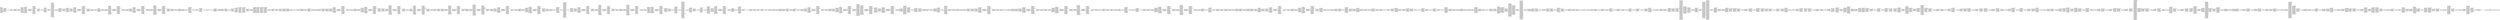 digraph "graph.cfg.gv" {
	subgraph global {
		node [fontname=Courier fontsize=30.0 rank=same shape=box]
		block_0 [label="0: %00 = #0x1\l2: %01 = #0x40\l4: MSTORE(%01, %00)\l5: [NO_SSA] DUP1\l6: [NO_SSA] PUSH1\l8: [NO_SSA] DUP2\l9: [NO_SSA] MSTORE\la: [NO_SSA] PUSH1\lc: [NO_SSA] ADD\ld: [NO_SSA] PUSH1\lf: [NO_SSA] DUP2\l10: [NO_SSA] MSTORE\l11: [NO_SSA] PUSH1\l13: [NO_SSA] ADD\l14: [NO_SSA] PUSH1\l16: [NO_SSA] DUP2\l17: [NO_SSA] MSTORE\l18: [NO_SSA] POP\l19: [NO_SSA] SWAP1\l1a: [NO_SSA] JUMP\l"]
		block_1b [label="1b: [NO_SSA] JUMPDEST\l1c: [NO_SSA] DUP2\l1d: [NO_SSA] MSTORE\l1e: [NO_SSA] PUSH1\l20: [NO_SSA] ADD\l21: [NO_SSA] SWAP1\l22: [NO_SSA] PUSH1\l24: [NO_SSA] SWAP1\l25: [NO_SSA] SUB\l26: [NO_SSA] SWAP1\l27: [NO_SSA] DUP2\l28: [NO_SSA] PUSH2\l2b: [NO_SSA] JUMPI\l"]
		block_2c [label="2c: [NO_SSA] SWAP1\l2d: [NO_SSA] POP\l"]
		block_2e [label="2e: [NO_SSA] JUMPDEST\l2f: [NO_SSA] POP\l30: [NO_SSA] SWAP2\l31: [NO_SSA] POP\l32: [NO_SSA] PUSH1\l"]
		block_34 [label="34: [NO_SSA] JUMPDEST\l35: [NO_SSA] DUP2\l36: [NO_SSA] DUP2\l37: [NO_SSA] LT\l38: [NO_SSA] ISZERO\l39: [NO_SSA] PUSH2\l3c: [NO_SSA] JUMPI\l"]
		block_3d [label="3d: [NO_SSA] PUSH1\l3f: [NO_SSA] MLOAD\l40: [NO_SSA] PUSH4\l45: [NO_SSA] PUSH1\l47: [NO_SSA] INVALID\l"]
		block_48 [label="48: [NO_SSA] DUP2\l49: [NO_SSA] MSTORE\l4a: [NO_SSA] PUSH1\l4c: [NO_SSA] DUP2\l4d: [NO_SSA] ADD\l4e: [NO_SSA] DUP6\l4f: [NO_SSA] SWAP1\l50: [NO_SSA] MSTORE\l51: [NO_SSA] PUSH1\l53: [NO_SSA] DUP2\l54: [NO_SSA] ADD\l55: [NO_SSA] DUP3\l56: [NO_SSA] SWAP1\l57: [NO_SSA] MSTORE\l58: [NO_SSA] PUSH32\l79: [NO_SSA] PUSH1\l7b: [NO_SSA] PUSH1\l7d: [NO_SSA] PUSH1\l7f: [NO_SSA] INVALID\l"]
		block_80 [label="80: [NO_SSA] SUB\l81: [NO_SSA] AND\l82: [NO_SSA] SWAP1\l83: [NO_SSA] PUSH4\l88: [NO_SSA] SWAP1\l89: [NO_SSA] PUSH1\l8b: [NO_SSA] ADD\l8c: [NO_SSA] PUSH1\l8e: [NO_SSA] PUSH1\l90: [NO_SSA] MLOAD\l91: [NO_SSA] DUP1\l92: [NO_SSA] DUP4\l93: [NO_SSA] SUB\l94: [NO_SSA] DUP2\l95: [NO_SSA] DUP7\l96: [NO_SSA] GAS\l97: [NO_SSA] STATICCALL\l98: [NO_SSA] ISZERO\l99: [NO_SSA] DUP1\l9a: [NO_SSA] ISZERO\l9b: [NO_SSA] PUSH2\l9e: [NO_SSA] JUMPI\l"]
		block_9f [label="9f: [NO_SSA] RETURNDATASIZE\la0: [NO_SSA] PUSH1\la2: [NO_SSA] DUP1\la3: [NO_SSA] RETURNDATACOPY\la4: [NO_SSA] RETURNDATASIZE\la5: [NO_SSA] PUSH1\la7: [NO_SSA] REVERT\l"]
		block_a8 [label="a8: [NO_SSA] JUMPDEST\la9: [NO_SSA] POP\laa: [NO_SSA] POP\lab: [NO_SSA] POP\lac: [NO_SSA] POP\lad: [NO_SSA] PUSH1\laf: [NO_SSA] MLOAD\lb0: [NO_SSA] RETURNDATASIZE\lb1: [NO_SSA] PUSH1\lb3: [NO_SSA] NOT\lb4: [NO_SSA] PUSH1\lb6: [NO_SSA] DUP3\lb7: [NO_SSA] ADD\lb8: [NO_SSA] AND\lb9: [NO_SSA] DUP3\lba: [NO_SSA] ADD\lbb: [NO_SSA] DUP1\lbc: [NO_SSA] PUSH1\lbe: [NO_SSA] MSTORE\lbf: [NO_SSA] POP\lc0: [NO_SSA] DUP2\lc1: [NO_SSA] ADD\lc2: [NO_SSA] SWAP1\lc3: [NO_SSA] PUSH2\lc6: [NO_SSA] SWAP2\lc7: [NO_SSA] SWAP1\lc8: [NO_SSA] PUSH2\lcb: [NO_SSA] JUMP\l"]
		block_cc [label="cc: [NO_SSA] JUMPDEST\lcd: [NO_SSA] DUP4\lce: [NO_SSA] DUP3\lcf: [NO_SSA] DUP2\ld0: [NO_SSA] MLOAD\ld1: [NO_SSA] DUP2\ld2: [NO_SSA] LT\ld3: [NO_SSA] PUSH2\ld6: [NO_SSA] JUMPI\l"]
		block_d7 [label="d7: [NO_SSA] PUSH2\lda: [NO_SSA] PUSH2\ldd: [NO_SSA] JUMP\l"]
		block_de [label="de: [NO_SSA] JUMPDEST\ldf: [NO_SSA] PUSH1\le1: [NO_SSA] MUL\le2: [NO_SSA] PUSH1\le4: [NO_SSA] ADD\le5: [NO_SSA] ADD\le6: [NO_SSA] DUP2\le7: [NO_SSA] SWAP1\le8: [NO_SSA] MSTORE\le9: [NO_SSA] POP\lea: [NO_SSA] DUP1\leb: [NO_SSA] DUP1\lec: [NO_SSA] PUSH2\lef: [NO_SSA] SWAP1\lf0: [NO_SSA] PUSH2\lf3: [NO_SSA] JUMP\l"]
		block_f4 [label="f4: [NO_SSA] JUMPDEST\lf5: [NO_SSA] SWAP2\lf6: [NO_SSA] POP\lf7: [NO_SSA] POP\lf8: [NO_SSA] PUSH2\lfb: [NO_SSA] JUMP\l"]
		block_fc [label="fc: [NO_SSA] JUMPDEST\lfd: [NO_SSA] PUSH2\l100: [NO_SSA] PUSH1\l102: [NO_SSA] MLOAD\l103: [NO_SSA] DUP1\l104: [NO_SSA] PUSH2\l107: [NO_SSA] ADD\l108: [NO_SSA] PUSH1\l10a: [NO_SSA] MSTORE\l10b: [NO_SSA] DUP1\l10c: [NO_SSA] PUSH1\l10e: [NO_SSA] DUP2\l10f: [NO_SSA] MSTORE\l110: [NO_SSA] PUSH1\l112: [NO_SSA] ADD\l113: [NO_SSA] PUSH1\l115: [NO_SSA] DUP2\l116: [NO_SSA] MSTORE\l117: [NO_SSA] PUSH1\l119: [NO_SSA] ADD\l11a: [NO_SSA] PUSH1\l11c: [NO_SSA] DUP2\l11d: [NO_SSA] MSTORE\l11e: [NO_SSA] PUSH1\l120: [NO_SSA] ADD\l121: [NO_SSA] PUSH1\l123: [NO_SSA] DUP2\l124: [NO_SSA] MSTORE\l125: [NO_SSA] PUSH1\l127: [NO_SSA] ADD\l128: [NO_SSA] PUSH1\l12a: [NO_SSA] DUP2\l12b: [NO_SSA] MSTORE\l12c: [NO_SSA] PUSH1\l12e: [NO_SSA] ADD\l12f: [NO_SSA] PUSH1\l131: [NO_SSA] DUP2\l132: [NO_SSA] MSTORE\l133: [NO_SSA] PUSH1\l135: [NO_SSA] ADD\l136: [NO_SSA] PUSH1\l138: [NO_SSA] DUP2\l139: [NO_SSA] MSTORE\l13a: [NO_SSA] PUSH1\l13c: [NO_SSA] ADD\l13d: [NO_SSA] PUSH1\l13f: [NO_SSA] DUP2\l140: [NO_SSA] MSTORE\l141: [NO_SSA] POP\l142: [NO_SSA] SWAP1\l143: [NO_SSA] JUMP\l"]
		block_144 [label="144: [NO_SSA] JUMPDEST\l145: [NO_SSA] PUSH2\l148: [NO_SSA] PUSH2\l14b: [NO_SSA] JUMP\l"]
		block_14c [label="14c: [NO_SSA] JUMPDEST\l14d: [NO_SSA] NUMBER\l14e: [NO_SSA] DUP3\l14f: [NO_SSA] MSTORE\l150: [NO_SSA] TIMESTAMP\l151: [NO_SSA] PUSH1\l153: [NO_SSA] DUP4\l154: [NO_SSA] ADD\l155: [NO_SSA] MSTORE\l156: [NO_SSA] PUSH1\l158: [NO_SSA] PUSH2\l15b: [NO_SSA] PUSH2\l15e: [NO_SSA] JUMP\l"]
		block_15f [label="15f: [NO_SSA] JUMPDEST\l160: [NO_SSA] PUSH1\l162: [NO_SSA] DUP5\l163: [NO_SSA] ADD\l164: [NO_SSA] MSTORE\l165: [NO_SSA] PUSH2\l168: [NO_SSA] PUSH2\l16b: [NO_SSA] JUMP\l"]
		block_16c [label="16c: [NO_SSA] JUMPDEST\l16d: [NO_SSA] DUP4\l16e: [NO_SSA] PUSH1\l170: [NO_SSA] ADD\l171: [NO_SSA] DUP2\l172: [NO_SSA] DUP2\l173: [NO_SSA] MSTORE\l174: [NO_SSA] POP\l175: [NO_SSA] POP\l176: [NO_SSA] PUSH32\l197: [NO_SSA] PUSH1\l199: [NO_SSA] PUSH1\l19b: [NO_SSA] PUSH1\l19d: [NO_SSA] INVALID\l"]
		block_19e [label="19e: [NO_SSA] SUB\l19f: [NO_SSA] AND\l1a0: [NO_SSA] PUSH4\l1a5: [NO_SSA] PUSH1\l1a7: [NO_SSA] MLOAD\l1a8: [NO_SSA] DUP2\l1a9: [NO_SSA] PUSH4\l1ae: [NO_SSA] AND\l1af: [NO_SSA] PUSH1\l1b1: [NO_SSA] INVALID\l"]
		block_1b2 [label="1b2: [NO_SSA] DUP2\l1b3: [NO_SSA] MSTORE\l1b4: [NO_SSA] PUSH1\l1b6: [NO_SSA] ADD\l1b7: [NO_SSA] PUSH1\l1b9: [NO_SSA] PUSH1\l1bb: [NO_SSA] MLOAD\l1bc: [NO_SSA] DUP1\l1bd: [NO_SSA] DUP4\l1be: [NO_SSA] SUB\l1bf: [NO_SSA] DUP2\l1c0: [NO_SSA] DUP7\l1c1: [NO_SSA] GAS\l1c2: [NO_SSA] STATICCALL\l1c3: [NO_SSA] ISZERO\l1c4: [NO_SSA] DUP1\l1c5: [NO_SSA] ISZERO\l1c6: [NO_SSA] PUSH2\l1c9: [NO_SSA] JUMPI\l"]
		block_1ca [label="1ca: [NO_SSA] RETURNDATASIZE\l1cb: [NO_SSA] PUSH1\l1cd: [NO_SSA] DUP1\l1ce: [NO_SSA] RETURNDATACOPY\l1cf: [NO_SSA] RETURNDATASIZE\l1d0: [NO_SSA] PUSH1\l1d2: [NO_SSA] REVERT\l"]
		block_1d3 [label="1d3: [NO_SSA] JUMPDEST\l1d4: [NO_SSA] POP\l1d5: [NO_SSA] POP\l1d6: [NO_SSA] POP\l1d7: [NO_SSA] POP\l1d8: [NO_SSA] PUSH1\l1da: [NO_SSA] MLOAD\l1db: [NO_SSA] RETURNDATASIZE\l1dc: [NO_SSA] PUSH1\l1de: [NO_SSA] NOT\l1df: [NO_SSA] PUSH1\l1e1: [NO_SSA] DUP3\l1e2: [NO_SSA] ADD\l1e3: [NO_SSA] AND\l1e4: [NO_SSA] DUP3\l1e5: [NO_SSA] ADD\l1e6: [NO_SSA] DUP1\l1e7: [NO_SSA] PUSH1\l1e9: [NO_SSA] MSTORE\l1ea: [NO_SSA] POP\l1eb: [NO_SSA] DUP2\l1ec: [NO_SSA] ADD\l1ed: [NO_SSA] SWAP1\l1ee: [NO_SSA] PUSH2\l1f1: [NO_SSA] SWAP2\l1f2: [NO_SSA] SWAP1\l1f3: [NO_SSA] PUSH2\l1f6: [NO_SSA] JUMP\l"]
		block_1f7 [label="1f7: [NO_SSA] JUMPDEST\l1f8: [NO_SSA] PUSH1\l1fa: [NO_SSA] DUP5\l1fb: [NO_SSA] ADD\l1fc: [NO_SSA] MSTORE\l1fd: [NO_SSA] PUSH1\l1ff: [NO_SSA] PUSH1\l201: [NO_SSA] PUSH1\l203: [NO_SSA] INVALID\l"]
		block_204 [label="204: [NO_SSA] SUB\l205: [NO_SSA] DUP6\l206: [NO_SSA] AND\l207: [NO_SSA] ISZERO\l208: [NO_SSA] PUSH2\l20b: [NO_SSA] JUMPI\l"]
		block_20c [label="20c: [NO_SSA] PUSH1\l20e: [NO_SSA] PUSH1\l210: [NO_SSA] PUSH1\l212: [NO_SSA] INVALID\l"]
		block_213 [label="213: [NO_SSA] SUB\l214: [NO_SSA] DUP1\l215: [NO_SSA] DUP7\l216: [NO_SSA] AND\l217: [NO_SSA] BALANCE\l218: [NO_SSA] DUP4\l219: [NO_SSA] MSTORE\l21a: [NO_SSA] PUSH32\l23b: [NO_SSA] AND\l23c: [NO_SSA] ISZERO\l23d: [NO_SSA] PUSH2\l240: [NO_SSA] JUMPI\l"]
		block_241 [label="241: [NO_SSA] PUSH1\l243: [NO_SSA] MLOAD\l244: [NO_SSA] PUSH4\l249: [NO_SSA] PUSH1\l24b: [NO_SSA] INVALID\l"]
		block_24c [label="24c: [NO_SSA] DUP2\l24d: [NO_SSA] MSTORE\l24e: [NO_SSA] PUSH1\l250: [NO_SSA] PUSH1\l252: [NO_SSA] PUSH1\l254: [NO_SSA] INVALID\l"]
		block_255 [label="255: [NO_SSA] SUB\l256: [NO_SSA] DUP7\l257: [NO_SSA] DUP2\l258: [NO_SSA] AND\l259: [NO_SSA] PUSH1\l25b: [NO_SSA] DUP4\l25c: [NO_SSA] ADD\l25d: [NO_SSA] MSTORE\l25e: [NO_SSA] PUSH32\l27f: [NO_SSA] AND\l280: [NO_SSA] SWAP1\l281: [NO_SSA] PUSH4\l286: [NO_SSA] SWAP1\l287: [NO_SSA] PUSH1\l289: [NO_SSA] ADD\l28a: [NO_SSA] PUSH1\l28c: [NO_SSA] PUSH1\l28e: [NO_SSA] MLOAD\l28f: [NO_SSA] DUP1\l290: [NO_SSA] DUP4\l291: [NO_SSA] SUB\l292: [NO_SSA] DUP2\l293: [NO_SSA] DUP7\l294: [NO_SSA] GAS\l295: [NO_SSA] STATICCALL\l296: [NO_SSA] ISZERO\l297: [NO_SSA] DUP1\l298: [NO_SSA] ISZERO\l299: [NO_SSA] PUSH2\l29c: [NO_SSA] JUMPI\l"]
		block_29d [label="29d: [NO_SSA] RETURNDATASIZE\l29e: [NO_SSA] PUSH1\l2a0: [NO_SSA] DUP1\l2a1: [NO_SSA] RETURNDATACOPY\l2a2: [NO_SSA] RETURNDATASIZE\l2a3: [NO_SSA] PUSH1\l2a5: [NO_SSA] REVERT\l"]
		block_2a6 [label="2a6: [NO_SSA] JUMPDEST\l2a7: [NO_SSA] POP\l2a8: [NO_SSA] POP\l2a9: [NO_SSA] POP\l2aa: [NO_SSA] POP\l2ab: [NO_SSA] PUSH1\l2ad: [NO_SSA] MLOAD\l2ae: [NO_SSA] RETURNDATASIZE\l2af: [NO_SSA] PUSH1\l2b1: [NO_SSA] NOT\l2b2: [NO_SSA] PUSH1\l2b4: [NO_SSA] DUP3\l2b5: [NO_SSA] ADD\l2b6: [NO_SSA] AND\l2b7: [NO_SSA] DUP3\l2b8: [NO_SSA] ADD\l2b9: [NO_SSA] DUP1\l2ba: [NO_SSA] PUSH1\l2bc: [NO_SSA] MSTORE\l2bd: [NO_SSA] POP\l2be: [NO_SSA] DUP2\l2bf: [NO_SSA] ADD\l2c0: [NO_SSA] SWAP1\l2c1: [NO_SSA] PUSH2\l2c4: [NO_SSA] SWAP2\l2c5: [NO_SSA] SWAP1\l2c6: [NO_SSA] PUSH2\l2c9: [NO_SSA] JUMP\l"]
		block_2ca [label="2ca: [NO_SSA] JUMPDEST\l2cb: [NO_SSA] PUSH1\l2cd: [NO_SSA] DUP4\l2ce: [NO_SSA] ADD\l2cf: [NO_SSA] MSTORE\l"]
		block_2d0 [label="2d0: [NO_SSA] JUMPDEST\l2d1: [NO_SSA] PUSH32\l2f2: [NO_SSA] PUSH1\l2f4: [NO_SSA] PUSH1\l2f6: [NO_SSA] PUSH1\l2f8: [NO_SSA] INVALID\l"]
		block_2f9 [label="2f9: [NO_SSA] SUB\l2fa: [NO_SSA] AND\l2fb: [NO_SSA] PUSH4\l300: [NO_SSA] PUSH1\l302: [NO_SSA] MLOAD\l303: [NO_SSA] DUP2\l304: [NO_SSA] PUSH4\l309: [NO_SSA] AND\l30a: [NO_SSA] PUSH1\l30c: [NO_SSA] INVALID\l"]
		block_30d [label="30d: [NO_SSA] DUP2\l30e: [NO_SSA] MSTORE\l30f: [NO_SSA] PUSH1\l311: [NO_SSA] ADD\l312: [NO_SSA] PUSH1\l314: [NO_SSA] PUSH1\l316: [NO_SSA] MLOAD\l317: [NO_SSA] DUP1\l318: [NO_SSA] DUP4\l319: [NO_SSA] SUB\l31a: [NO_SSA] DUP2\l31b: [NO_SSA] DUP7\l31c: [NO_SSA] GAS\l31d: [NO_SSA] STATICCALL\l31e: [NO_SSA] ISZERO\l31f: [NO_SSA] DUP1\l320: [NO_SSA] ISZERO\l321: [NO_SSA] PUSH2\l324: [NO_SSA] JUMPI\l"]
		block_325 [label="325: [NO_SSA] RETURNDATASIZE\l326: [NO_SSA] PUSH1\l328: [NO_SSA] DUP1\l329: [NO_SSA] RETURNDATACOPY\l32a: [NO_SSA] RETURNDATASIZE\l32b: [NO_SSA] PUSH1\l32d: [NO_SSA] REVERT\l"]
		block_32e [label="32e: [NO_SSA] JUMPDEST\l32f: [NO_SSA] POP\l330: [NO_SSA] POP\l331: [NO_SSA] POP\l332: [NO_SSA] POP\l333: [NO_SSA] PUSH1\l335: [NO_SSA] MLOAD\l336: [NO_SSA] RETURNDATASIZE\l337: [NO_SSA] PUSH1\l339: [NO_SSA] NOT\l33a: [NO_SSA] PUSH1\l33c: [NO_SSA] DUP3\l33d: [NO_SSA] ADD\l33e: [NO_SSA] AND\l33f: [NO_SSA] DUP3\l340: [NO_SSA] ADD\l341: [NO_SSA] DUP1\l342: [NO_SSA] PUSH1\l344: [NO_SSA] MSTORE\l345: [NO_SSA] POP\l346: [NO_SSA] DUP2\l347: [NO_SSA] ADD\l348: [NO_SSA] SWAP1\l349: [NO_SSA] PUSH2\l34c: [NO_SSA] SWAP2\l34d: [NO_SSA] SWAP1\l34e: [NO_SSA] PUSH2\l351: [NO_SSA] JUMP\l"]
		block_352 [label="352: [NO_SSA] JUMPDEST\l353: [NO_SSA] PUSH1\l355: [NO_SSA] MLOAD\l356: [NO_SSA] PUSH4\l35b: [NO_SSA] PUSH1\l35d: [NO_SSA] INVALID\l"]
		block_35e [label="35e: [NO_SSA] DUP2\l35f: [NO_SSA] MSTORE\l360: [NO_SSA] PUSH1\l362: [NO_SSA] PUSH1\l364: [NO_SSA] PUSH1\l366: [NO_SSA] INVALID\l"]
		block_367 [label="367: [NO_SSA] SUB\l368: [NO_SSA] DUP8\l369: [NO_SSA] DUP2\l36a: [NO_SSA] AND\l36b: [NO_SSA] PUSH1\l36d: [NO_SSA] DUP4\l36e: [NO_SSA] ADD\l36f: [NO_SSA] MSTORE\l370: [NO_SSA] SWAP2\l371: [NO_SSA] SWAP1\l372: [NO_SSA] SWAP2\l373: [NO_SSA] AND\l374: [NO_SSA] SWAP1\l375: [NO_SSA] PUSH4\l37a: [NO_SSA] SWAP1\l37b: [NO_SSA] PUSH1\l37d: [NO_SSA] ADD\l37e: [NO_SSA] PUSH1\l380: [NO_SSA] PUSH1\l382: [NO_SSA] MLOAD\l383: [NO_SSA] DUP1\l384: [NO_SSA] DUP4\l385: [NO_SSA] SUB\l386: [NO_SSA] DUP2\l387: [NO_SSA] DUP7\l388: [NO_SSA] GAS\l389: [NO_SSA] STATICCALL\l38a: [NO_SSA] ISZERO\l38b: [NO_SSA] DUP1\l38c: [NO_SSA] ISZERO\l38d: [NO_SSA] PUSH2\l390: [NO_SSA] JUMPI\l"]
		block_391 [label="391: [NO_SSA] RETURNDATASIZE\l392: [NO_SSA] PUSH1\l394: [NO_SSA] DUP1\l395: [NO_SSA] RETURNDATACOPY\l396: [NO_SSA] RETURNDATASIZE\l397: [NO_SSA] PUSH1\l399: [NO_SSA] REVERT\l"]
		block_39a [label="39a: [NO_SSA] JUMPDEST\l39b: [NO_SSA] POP\l39c: [NO_SSA] POP\l39d: [NO_SSA] POP\l39e: [NO_SSA] POP\l39f: [NO_SSA] PUSH1\l3a1: [NO_SSA] MLOAD\l3a2: [NO_SSA] RETURNDATASIZE\l3a3: [NO_SSA] PUSH1\l3a5: [NO_SSA] NOT\l3a6: [NO_SSA] PUSH1\l3a8: [NO_SSA] DUP3\l3a9: [NO_SSA] ADD\l3aa: [NO_SSA] AND\l3ab: [NO_SSA] DUP3\l3ac: [NO_SSA] ADD\l3ad: [NO_SSA] DUP1\l3ae: [NO_SSA] PUSH1\l3b0: [NO_SSA] MSTORE\l3b1: [NO_SSA] POP\l3b2: [NO_SSA] DUP2\l3b3: [NO_SSA] ADD\l3b4: [NO_SSA] SWAP1\l3b5: [NO_SSA] PUSH2\l3b8: [NO_SSA] SWAP2\l3b9: [NO_SSA] SWAP1\l3ba: [NO_SSA] PUSH2\l3bd: [NO_SSA] JUMP\l"]
		block_3be [label="3be: [NO_SSA] JUMPDEST\l3bf: [NO_SSA] PUSH1\l3c1: [NO_SSA] DUP4\l3c2: [NO_SSA] ADD\l3c3: [NO_SSA] MSTORE\l3c4: [NO_SSA] PUSH2\l3c7: [NO_SSA] DUP6\l3c8: [NO_SSA] PUSH2\l3cb: [NO_SSA] JUMP\l"]
		block_3cc [label="3cc: [NO_SSA] JUMPDEST\l3cd: [NO_SSA] ISZERO\l3ce: [NO_SSA] ISZERO\l3cf: [NO_SSA] PUSH2\l3d2: [NO_SSA] DUP4\l3d3: [NO_SSA] ADD\l3d4: [NO_SSA] MSTORE\l"]
		block_3d5 [label="3d5: [NO_SSA] JUMPDEST\l3d6: [NO_SSA] DUP4\l3d7: [NO_SSA] ISZERO\l3d8: [NO_SSA] PUSH2\l3db: [NO_SSA] JUMPI\l"]
		block_3dc [label="3dc: [NO_SSA] DUP3\l3dd: [NO_SSA] PUSH1\l3df: [NO_SSA] ADD\l3e0: [NO_SSA] MLOAD\l3e1: [NO_SSA] PUSH1\l3e3: [NO_SSA] PUSH1\l3e5: [NO_SSA] PUSH1\l3e7: [NO_SSA] INVALID\l"]
		block_3e8 [label="3e8: [NO_SSA] SUB\l3e9: [NO_SSA] DUP2\l3ea: [NO_SSA] GT\l3eb: [NO_SSA] ISZERO\l3ec: [NO_SSA] PUSH2\l3ef: [NO_SSA] JUMPI\l"]
		block_3f0 [label="3f0: [NO_SSA] PUSH2\l3f3: [NO_SSA] PUSH2\l3f6: [NO_SSA] JUMP\l"]
		block_3f7 [label="3f7: [NO_SSA] JUMPDEST\l3f8: [NO_SSA] PUSH1\l3fa: [NO_SSA] MLOAD\l3fb: [NO_SSA] SWAP1\l3fc: [NO_SSA] DUP1\l3fd: [NO_SSA] DUP3\l3fe: [NO_SSA] MSTORE\l3ff: [NO_SSA] DUP1\l400: [NO_SSA] PUSH1\l402: [NO_SSA] MUL\l403: [NO_SSA] PUSH1\l405: [NO_SSA] ADD\l406: [NO_SSA] DUP3\l407: [NO_SSA] ADD\l408: [NO_SSA] PUSH1\l40a: [NO_SSA] MSTORE\l40b: [NO_SSA] DUP1\l40c: [NO_SSA] ISZERO\l40d: [NO_SSA] PUSH2\l410: [NO_SSA] JUMPI\l"]
		block_411 [label="411: [NO_SSA] DUP2\l412: [NO_SSA] PUSH1\l414: [NO_SSA] ADD\l"]
		block_415 [label="415: [NO_SSA] JUMPDEST\l416: [NO_SSA] PUSH2\l419: [NO_SSA] PUSH2\l41c: [NO_SSA] JUMP\l"]
		block_41d [label="41d: [NO_SSA] JUMPDEST\l41e: [NO_SSA] DUP2\l41f: [NO_SSA] MSTORE\l420: [NO_SSA] PUSH1\l422: [NO_SSA] ADD\l423: [NO_SSA] SWAP1\l424: [NO_SSA] PUSH1\l426: [NO_SSA] SWAP1\l427: [NO_SSA] SUB\l428: [NO_SSA] SWAP1\l429: [NO_SSA] DUP2\l42a: [NO_SSA] PUSH2\l42d: [NO_SSA] JUMPI\l"]
		block_42e [label="42e: [NO_SSA] SWAP1\l42f: [NO_SSA] POP\l"]
		block_430 [label="430: [NO_SSA] JUMPDEST\l431: [NO_SSA] POP\l432: [NO_SSA] SWAP1\l433: [NO_SSA] POP\l"]
		block_434 [label="434: [NO_SSA] JUMPDEST\l435: [NO_SSA] PUSH1\l"]
		block_437 [label="437: [NO_SSA] JUMPDEST\l438: [NO_SSA] DUP4\l439: [NO_SSA] PUSH1\l43b: [NO_SSA] ADD\l43c: [NO_SSA] MLOAD\l43d: [NO_SSA] DUP2\l43e: [NO_SSA] LT\l43f: [NO_SSA] ISZERO\l440: [NO_SSA] PUSH2\l443: [NO_SSA] JUMPI\l"]
		block_444 [label="444: [NO_SSA] PUSH1\l446: [NO_SSA] PUSH2\l449: [NO_SSA] DUP3\l44a: [NO_SSA] DUP9\l44b: [NO_SSA] PUSH2\l44e: [NO_SSA] JUMP\l"]
		block_44f [label="44f: [NO_SSA] JUMPDEST\l450: [NO_SSA] SWAP1\l451: [NO_SSA] POP\l452: [NO_SSA] DUP6\l453: [NO_SSA] ISZERO\l454: [NO_SSA] PUSH2\l457: [NO_SSA] JUMPI\l"]
		block_458 [label="458: [NO_SSA] DUP1\l459: [NO_SSA] DUP4\l45a: [NO_SSA] DUP4\l45b: [NO_SSA] DUP2\l45c: [NO_SSA] MLOAD\l45d: [NO_SSA] DUP2\l45e: [NO_SSA] LT\l45f: [NO_SSA] PUSH2\l462: [NO_SSA] JUMPI\l"]
		block_463 [label="463: [NO_SSA] PUSH2\l466: [NO_SSA] PUSH2\l469: [NO_SSA] JUMP\l"]
		block_46a [label="46a: [NO_SSA] JUMPDEST\l46b: [NO_SSA] PUSH1\l46d: [NO_SSA] MUL\l46e: [NO_SSA] PUSH1\l470: [NO_SSA] ADD\l471: [NO_SSA] ADD\l472: [NO_SSA] DUP2\l473: [NO_SSA] SWAP1\l474: [NO_SSA] MSTORE\l475: [NO_SSA] POP\l"]
		block_476 [label="476: [NO_SSA] JUMPDEST\l477: [NO_SSA] DUP1\l478: [NO_SSA] PUSH1\l47a: [NO_SSA] ADD\l47b: [NO_SSA] MLOAD\l47c: [NO_SSA] DUP6\l47d: [NO_SSA] PUSH1\l47f: [NO_SSA] ADD\l480: [NO_SSA] DUP2\l481: [NO_SSA] DUP2\l482: [NO_SSA] MLOAD\l483: [NO_SSA] PUSH2\l486: [NO_SSA] SWAP2\l487: [NO_SSA] SWAP1\l488: [NO_SSA] PUSH2\l48b: [NO_SSA] JUMP\l"]
		block_48c [label="48c: [NO_SSA] JUMPDEST\l48d: [NO_SSA] SWAP1\l48e: [NO_SSA] MSTORE\l48f: [NO_SSA] POP\l490: [NO_SSA] PUSH2\l493: [NO_SSA] DUP2\l494: [NO_SSA] ADD\l495: [NO_SSA] MLOAD\l496: [NO_SSA] PUSH1\l498: [NO_SSA] DUP7\l499: [NO_SSA] ADD\l49a: [NO_SSA] DUP1\l49b: [NO_SSA] MLOAD\l49c: [NO_SSA] PUSH2\l49f: [NO_SSA] SWAP1\l4a0: [NO_SSA] DUP4\l4a1: [NO_SSA] SWAP1\l4a2: [NO_SSA] PUSH2\l4a5: [NO_SSA] JUMP\l"]
		block_4a6 [label="4a6: [NO_SSA] JUMPDEST\l4a7: [NO_SSA] SWAP1\l4a8: [NO_SSA] MSTORE\l4a9: [NO_SSA] POP\l4aa: [NO_SSA] PUSH2\l4ad: [NO_SSA] DUP2\l4ae: [NO_SSA] ADD\l4af: [NO_SSA] MLOAD\l4b0: [NO_SSA] PUSH1\l4b2: [NO_SSA] DUP7\l4b3: [NO_SSA] ADD\l4b4: [NO_SSA] DUP1\l4b5: [NO_SSA] MLOAD\l4b6: [NO_SSA] PUSH2\l4b9: [NO_SSA] SWAP1\l4ba: [NO_SSA] DUP4\l4bb: [NO_SSA] SWAP1\l4bc: [NO_SSA] PUSH2\l4bf: [NO_SSA] JUMP\l"]
		block_4c0 [label="4c0: [NO_SSA] JUMPDEST\l4c1: [NO_SSA] SWAP1\l4c2: [NO_SSA] MSTORE\l4c3: [NO_SSA] POP\l4c4: [NO_SSA] PUSH1\l4c6: [NO_SSA] PUSH1\l4c8: [NO_SSA] PUSH1\l4ca: [NO_SSA] INVALID\l"]
		block_4cb [label="4cb: [NO_SSA] SUB\l4cc: [NO_SSA] DUP8\l4cd: [NO_SSA] AND\l4ce: [NO_SSA] ISZERO\l4cf: [NO_SSA] PUSH2\l4d2: [NO_SSA] JUMPI\l"]
		block_4d3 [label="4d3: [NO_SSA] PUSH2\l4d6: [NO_SSA] DUP2\l4d7: [NO_SSA] ADD\l4d8: [NO_SSA] MLOAD\l4d9: [NO_SSA] PUSH1\l4db: [NO_SSA] DUP1\l4dc: [NO_SSA] DUP3\l4dd: [NO_SSA] ADD\l4de: [NO_SSA] MLOAD\l4df: [NO_SSA] SWAP1\l4e0: [NO_SSA] DUP7\l4e1: [NO_SSA] ADD\l4e2: [NO_SSA] DUP1\l4e3: [NO_SSA] MLOAD\l4e4: [NO_SSA] PUSH2\l4e7: [NO_SSA] SWAP1\l4e8: [NO_SSA] DUP4\l4e9: [NO_SSA] SWAP1\l4ea: [NO_SSA] PUSH2\l4ed: [NO_SSA] JUMP\l"]
		block_4ee [label="4ee: [NO_SSA] JUMPDEST\l4ef: [NO_SSA] SWAP1\l4f0: [NO_SSA] MSTORE\l4f1: [NO_SSA] POP\l4f2: [NO_SSA] PUSH1\l4f4: [NO_SSA] DUP1\l4f5: [NO_SSA] DUP3\l4f6: [NO_SSA] ADD\l4f7: [NO_SSA] MLOAD\l4f8: [NO_SSA] SWAP1\l4f9: [NO_SSA] DUP7\l4fa: [NO_SSA] ADD\l4fb: [NO_SSA] DUP1\l4fc: [NO_SSA] MLOAD\l4fd: [NO_SSA] PUSH2\l500: [NO_SSA] SWAP1\l501: [NO_SSA] DUP4\l502: [NO_SSA] SWAP1\l503: [NO_SSA] PUSH2\l506: [NO_SSA] JUMP\l"]
		block_507 [label="507: [NO_SSA] JUMPDEST\l508: [NO_SSA] SWAP1\l509: [NO_SSA] MSTORE\l50a: [NO_SSA] POP\l50b: [NO_SSA] PUSH1\l50d: [NO_SSA] DUP1\l50e: [NO_SSA] DUP3\l50f: [NO_SSA] ADD\l510: [NO_SSA] MLOAD\l511: [NO_SSA] SWAP1\l512: [NO_SSA] DUP7\l513: [NO_SSA] ADD\l514: [NO_SSA] DUP1\l515: [NO_SSA] MLOAD\l516: [NO_SSA] PUSH2\l519: [NO_SSA] SWAP1\l51a: [NO_SSA] DUP4\l51b: [NO_SSA] SWAP1\l51c: [NO_SSA] PUSH2\l51f: [NO_SSA] JUMP\l"]
		block_520 [label="520: [NO_SSA] JUMPDEST\l521: [NO_SSA] SWAP1\l522: [NO_SSA] MSTORE\l523: [NO_SSA] POP\l524: [NO_SSA] PUSH1\l526: [NO_SSA] DUP1\l527: [NO_SSA] DUP3\l528: [NO_SSA] ADD\l529: [NO_SSA] MLOAD\l52a: [NO_SSA] SWAP1\l52b: [NO_SSA] DUP7\l52c: [NO_SSA] ADD\l52d: [NO_SSA] DUP1\l52e: [NO_SSA] MLOAD\l52f: [NO_SSA] PUSH2\l532: [NO_SSA] SWAP1\l533: [NO_SSA] DUP4\l534: [NO_SSA] SWAP1\l535: [NO_SSA] PUSH2\l538: [NO_SSA] JUMP\l"]
		block_539 [label="539: [NO_SSA] JUMPDEST\l53a: [NO_SSA] SWAP1\l53b: [NO_SSA] MSTORE\l53c: [NO_SSA] POP\l53d: [NO_SSA] POP\l"]
		block_53e [label="53e: [NO_SSA] JUMPDEST\l53f: [NO_SSA] POP\l540: [NO_SSA] DUP1\l541: [NO_SSA] PUSH2\l544: [NO_SSA] DUP2\l545: [NO_SSA] PUSH2\l548: [NO_SSA] JUMP\l"]
		block_549 [label="549: [NO_SSA] JUMPDEST\l54a: [NO_SSA] SWAP2\l54b: [NO_SSA] POP\l54c: [NO_SSA] POP\l54d: [NO_SSA] PUSH2\l550: [NO_SSA] JUMP\l"]
		block_551 [label="551: [NO_SSA] JUMPDEST\l552: [NO_SSA] POP\l553: [NO_SSA] SWAP3\l554: [NO_SSA] POP\l555: [NO_SSA] SWAP3\l556: [NO_SSA] POP\l557: [NO_SSA] SWAP3\l558: [NO_SSA] JUMP\l"]
		block_559 [label="559: [NO_SSA] JUMPDEST\l55a: [NO_SSA] PUSH1\l55c: [NO_SSA] DUP1\l55d: [NO_SSA] DUP1\l55e: [NO_SSA] DUP1\l55f: [NO_SSA] PUSH1\l561: [NO_SSA] PUSH1\l563: [NO_SSA] PUSH1\l565: [NO_SSA] INVALID\l"]
		block_566 [label="566: [NO_SSA] SUB\l567: [NO_SSA] DUP7\l568: [NO_SSA] AND\l569: [NO_SSA] ISZERO\l56a: [NO_SSA] DUP1\l56b: [NO_SSA] ISZERO\l56c: [NO_SSA] SWAP1\l56d: [NO_SSA] PUSH2\l570: [NO_SSA] JUMPI\l"]
		block_571 [label="571: [NO_SSA] POP\l572: [NO_SSA] PUSH1\l574: [NO_SSA] DUP6\l575: [NO_SSA] MLOAD\l576: [NO_SSA] GT\l"]
		block_577 [label="577: [NO_SSA] JUMPDEST\l578: [NO_SSA] PUSH2\l57b: [NO_SSA] JUMPI\l"]
		block_57c [label="57c: [NO_SSA] PUSH1\l57e: [NO_SSA] MLOAD\l57f: [NO_SSA] PUSH3\l583: [NO_SSA] PUSH1\l585: [NO_SSA] INVALID\l"]
		block_586 [label="586: [NO_SSA] DUP2\l587: [NO_SSA] MSTORE\l588: [NO_SSA] PUSH1\l58a: [NO_SSA] ADD\l58b: [NO_SSA] PUSH2\l58e: [NO_SSA] SWAP1\l58f: [NO_SSA] PUSH2\l592: [NO_SSA] JUMP\l"]
		block_593 [label="593: [NO_SSA] JUMPDEST\l594: [NO_SSA] PUSH2\l597: [NO_SSA] DUP7\l598: [NO_SSA] PUSH2\l59b: [NO_SSA] JUMP\l"]
		block_59c [label="59c: [NO_SSA] JUMPDEST\l59d: [NO_SSA] SWAP1\l59e: [NO_SSA] SWAP5\l59f: [NO_SSA] POP\l5a0: [NO_SSA] SWAP3\l5a1: [NO_SSA] POP\l5a2: [NO_SSA] DUP4\l5a3: [NO_SSA] ISZERO\l5a4: [NO_SSA] PUSH2\l5a7: [NO_SSA] JUMPI\l"]
		block_5a8 [label="5a8: [NO_SSA] DUP5\l5a9: [NO_SSA] MLOAD\l5aa: [NO_SSA] ISZERO\l5ab: [NO_SSA] PUSH2\l5ae: [NO_SSA] JUMPI\l"]
		block_5af [label="5af: [NO_SSA] PUSH2\l5b2: [NO_SSA] DUP4\l5b3: [NO_SSA] DUP7\l5b4: [NO_SSA] PUSH2\l5b7: [NO_SSA] JUMP\l"]
		block_5b8 [label="5b8: [NO_SSA] JUMPDEST\l5b9: [NO_SSA] SWAP1\l5ba: [NO_SSA] SWAP3\l5bb: [NO_SSA] POP\l5bc: [NO_SSA] SWAP1\l5bd: [NO_SSA] POP\l"]
		block_5be [label="5be: [NO_SSA] JUMPDEST\l5bf: [NO_SSA] SWAP3\l5c0: [NO_SSA] SWAP6\l5c1: [NO_SSA] SWAP2\l5c2: [NO_SSA] SWAP5\l5c3: [NO_SSA] POP\l5c4: [NO_SSA] SWAP3\l5c5: [NO_SSA] POP\l5c6: [NO_SSA] JUMP\l"]
		block_5c7 [label="5c7: [NO_SSA] JUMPDEST\l5c8: [NO_SSA] PUSH1\l5ca: [NO_SSA] DUP1\l5cb: [NO_SSA] PUSH1\l5cd: [NO_SSA] PUSH32\l5ee: [NO_SSA] PUSH1\l5f0: [NO_SSA] PUSH1\l5f2: [NO_SSA] PUSH1\l5f4: [NO_SSA] INVALID\l"]
		block_5f5 [label="5f5: [NO_SSA] SUB\l5f6: [NO_SSA] AND\l5f7: [NO_SSA] PUSH4\l5fc: [NO_SSA] PUSH1\l5fe: [NO_SSA] MLOAD\l5ff: [NO_SSA] DUP2\l600: [NO_SSA] PUSH4\l605: [NO_SSA] AND\l606: [NO_SSA] PUSH1\l608: [NO_SSA] INVALID\l"]
		block_609 [label="609: [NO_SSA] DUP2\l60a: [NO_SSA] MSTORE\l60b: [NO_SSA] PUSH1\l60d: [NO_SSA] ADD\l60e: [NO_SSA] PUSH1\l610: [NO_SSA] PUSH1\l612: [NO_SSA] MLOAD\l613: [NO_SSA] DUP1\l614: [NO_SSA] DUP4\l615: [NO_SSA] SUB\l616: [NO_SSA] DUP2\l617: [NO_SSA] DUP7\l618: [NO_SSA] GAS\l619: [NO_SSA] STATICCALL\l61a: [NO_SSA] ISZERO\l61b: [NO_SSA] DUP1\l61c: [NO_SSA] ISZERO\l61d: [NO_SSA] PUSH2\l620: [NO_SSA] JUMPI\l"]
		block_621 [label="621: [NO_SSA] RETURNDATASIZE\l622: [NO_SSA] PUSH1\l624: [NO_SSA] DUP1\l625: [NO_SSA] RETURNDATACOPY\l626: [NO_SSA] RETURNDATASIZE\l627: [NO_SSA] PUSH1\l629: [NO_SSA] REVERT\l"]
		block_62a [label="62a: [NO_SSA] JUMPDEST\l62b: [NO_SSA] POP\l62c: [NO_SSA] POP\l62d: [NO_SSA] POP\l62e: [NO_SSA] POP\l62f: [NO_SSA] PUSH1\l631: [NO_SSA] MLOAD\l632: [NO_SSA] RETURNDATASIZE\l633: [NO_SSA] PUSH1\l635: [NO_SSA] NOT\l636: [NO_SSA] PUSH1\l638: [NO_SSA] DUP3\l639: [NO_SSA] ADD\l63a: [NO_SSA] AND\l63b: [NO_SSA] DUP3\l63c: [NO_SSA] ADD\l63d: [NO_SSA] DUP1\l63e: [NO_SSA] PUSH1\l640: [NO_SSA] MSTORE\l641: [NO_SSA] POP\l642: [NO_SSA] DUP2\l643: [NO_SSA] ADD\l644: [NO_SSA] SWAP1\l645: [NO_SSA] PUSH2\l648: [NO_SSA] SWAP2\l649: [NO_SSA] SWAP1\l64a: [NO_SSA] PUSH2\l64d: [NO_SSA] JUMP\l"]
		block_64e [label="64e: [NO_SSA] JUMPDEST\l64f: [NO_SSA] DUP5\l650: [NO_SSA] LT\l651: [NO_SSA] PUSH2\l654: [NO_SSA] JUMPI\l"]
		block_655 [label="655: [NO_SSA] PUSH1\l657: [NO_SSA] MLOAD\l658: [NO_SSA] PUSH3\l65c: [NO_SSA] PUSH1\l65e: [NO_SSA] INVALID\l"]
		block_65f [label="65f: [NO_SSA] DUP2\l660: [NO_SSA] MSTORE\l661: [NO_SSA] PUSH1\l663: [NO_SSA] ADD\l664: [NO_SSA] PUSH2\l667: [NO_SSA] SWAP1\l668: [NO_SSA] PUSH2\l66b: [NO_SSA] JUMP\l"]
		block_66c [label="66c: [NO_SSA] JUMPDEST\l66d: [NO_SSA] PUSH1\l66f: [NO_SSA] MLOAD\l670: [NO_SSA] PUSH4\l675: [NO_SSA] PUSH1\l677: [NO_SSA] INVALID\l"]
		block_678 [label="678: [NO_SSA] DUP2\l679: [NO_SSA] MSTORE\l67a: [NO_SSA] PUSH1\l67c: [NO_SSA] DUP2\l67d: [NO_SSA] ADD\l67e: [NO_SSA] DUP6\l67f: [NO_SSA] SWAP1\l680: [NO_SSA] MSTORE\l681: [NO_SSA] PUSH1\l683: [NO_SSA] SWAP1\l684: [NO_SSA] PUSH32\l6a5: [NO_SSA] PUSH1\l6a7: [NO_SSA] PUSH1\l6a9: [NO_SSA] PUSH1\l6ab: [NO_SSA] INVALID\l"]
		block_6ac [label="6ac: [NO_SSA] SUB\l6ad: [NO_SSA] AND\l6ae: [NO_SSA] SWAP1\l6af: [NO_SSA] PUSH4\l6b4: [NO_SSA] SWAP1\l6b5: [NO_SSA] PUSH1\l6b7: [NO_SSA] ADD\l6b8: [NO_SSA] PUSH2\l6bb: [NO_SSA] PUSH1\l6bd: [NO_SSA] MLOAD\l6be: [NO_SSA] DUP1\l6bf: [NO_SSA] DUP4\l6c0: [NO_SSA] SUB\l6c1: [NO_SSA] DUP2\l6c2: [NO_SSA] DUP7\l6c3: [NO_SSA] GAS\l6c4: [NO_SSA] STATICCALL\l6c5: [NO_SSA] ISZERO\l6c6: [NO_SSA] DUP1\l6c7: [NO_SSA] ISZERO\l6c8: [NO_SSA] PUSH2\l6cb: [NO_SSA] JUMPI\l"]
		block_6cc [label="6cc: [NO_SSA] RETURNDATASIZE\l6cd: [NO_SSA] PUSH1\l6cf: [NO_SSA] DUP1\l6d0: [NO_SSA] RETURNDATACOPY\l6d1: [NO_SSA] RETURNDATASIZE\l6d2: [NO_SSA] PUSH1\l6d4: [NO_SSA] REVERT\l"]
		block_6d5 [label="6d5: [NO_SSA] JUMPDEST\l6d6: [NO_SSA] POP\l6d7: [NO_SSA] POP\l6d8: [NO_SSA] POP\l6d9: [NO_SSA] POP\l6da: [NO_SSA] PUSH1\l6dc: [NO_SSA] MLOAD\l6dd: [NO_SSA] RETURNDATASIZE\l6de: [NO_SSA] PUSH1\l6e0: [NO_SSA] NOT\l6e1: [NO_SSA] PUSH1\l6e3: [NO_SSA] DUP3\l6e4: [NO_SSA] ADD\l6e5: [NO_SSA] AND\l6e6: [NO_SSA] DUP3\l6e7: [NO_SSA] ADD\l6e8: [NO_SSA] DUP1\l6e9: [NO_SSA] PUSH1\l6eb: [NO_SSA] MSTORE\l6ec: [NO_SSA] POP\l6ed: [NO_SSA] DUP2\l6ee: [NO_SSA] ADD\l6ef: [NO_SSA] SWAP1\l6f0: [NO_SSA] PUSH2\l6f3: [NO_SSA] SWAP2\l6f4: [NO_SSA] SWAP1\l6f5: [NO_SSA] PUSH2\l6f8: [NO_SSA] JUMP\l"]
		block_6f9 [label="6f9: [NO_SSA] JUMPDEST\l6fa: [NO_SSA] PUSH1\l6fc: [NO_SSA] DUP2\l6fd: [NO_SSA] ADD\l6fe: [NO_SSA] MLOAD\l6ff: [NO_SSA] SWAP1\l700: [NO_SSA] SWAP2\l701: [NO_SSA] POP\l702: [NO_SSA] ISZERO\l703: [NO_SSA] PUSH2\l706: [NO_SSA] JUMPI\l"]
		block_707 [label="707: [NO_SSA] PUSH1\l709: [NO_SSA] SLOAD\l70a: [NO_SSA] DUP2\l70b: [NO_SSA] MLOAD\l70c: [NO_SSA] PUSH1\l70e: [NO_SSA] DUP1\l70f: [NO_SSA] MLOAD\l710: [NO_SSA] PUSH4\l715: [NO_SSA] PUSH1\l717: [NO_SSA] INVALID\l"]
		block_718 [label="718: [NO_SSA] DUP2\l719: [NO_SSA] MSTORE\l71a: [NO_SSA] SWAP1\l71b: [NO_SSA] MLOAD\l71c: [NO_SSA] PUSH1\l71e: [NO_SSA] PUSH1\l720: [NO_SSA] PUSH1\l722: [NO_SSA] INVALID\l"]
		block_723 [label="723: [NO_SSA] SUB\l724: [NO_SSA] SWAP4\l725: [NO_SSA] DUP5\l726: [NO_SSA] AND\l727: [NO_SSA] SWAP4\l728: [NO_SSA] PUSH4\l72d: [NO_SSA] SWAP4\l72e: [NO_SSA] AND\l72f: [NO_SSA] SWAP2\l730: [NO_SSA] PUSH4\l735: [NO_SSA] SWAP2\l736: [NO_SSA] PUSH1\l738: [NO_SSA] DUP1\l739: [NO_SSA] DUP4\l73a: [NO_SSA] ADD\l73b: [NO_SSA] SWAP3\l73c: [NO_SSA] PUSH1\l73e: [NO_SSA] SWAP3\l73f: [NO_SSA] SWAP2\l740: [NO_SSA] SWAP1\l741: [NO_SSA] DUP3\l742: [NO_SSA] SWAP1\l743: [NO_SSA] SUB\l744: [NO_SSA] ADD\l745: [NO_SSA] DUP2\l746: [NO_SSA] DUP7\l747: [NO_SSA] GAS\l748: [NO_SSA] STATICCALL\l749: [NO_SSA] ISZERO\l74a: [NO_SSA] DUP1\l74b: [NO_SSA] ISZERO\l74c: [NO_SSA] PUSH2\l74f: [NO_SSA] JUMPI\l"]
		block_750 [label="750: [NO_SSA] RETURNDATASIZE\l751: [NO_SSA] PUSH1\l753: [NO_SSA] DUP1\l754: [NO_SSA] RETURNDATACOPY\l755: [NO_SSA] RETURNDATASIZE\l756: [NO_SSA] PUSH1\l758: [NO_SSA] REVERT\l"]
		block_759 [label="759: [NO_SSA] JUMPDEST\l75a: [NO_SSA] POP\l75b: [NO_SSA] POP\l75c: [NO_SSA] POP\l75d: [NO_SSA] POP\l75e: [NO_SSA] PUSH1\l760: [NO_SSA] MLOAD\l761: [NO_SSA] RETURNDATASIZE\l762: [NO_SSA] PUSH1\l764: [NO_SSA] NOT\l765: [NO_SSA] PUSH1\l767: [NO_SSA] DUP3\l768: [NO_SSA] ADD\l769: [NO_SSA] AND\l76a: [NO_SSA] DUP3\l76b: [NO_SSA] ADD\l76c: [NO_SSA] DUP1\l76d: [NO_SSA] PUSH1\l76f: [NO_SSA] MSTORE\l770: [NO_SSA] POP\l771: [NO_SSA] DUP2\l772: [NO_SSA] ADD\l773: [NO_SSA] SWAP1\l774: [NO_SSA] PUSH2\l777: [NO_SSA] SWAP2\l778: [NO_SSA] SWAP1\l779: [NO_SSA] PUSH2\l77c: [NO_SSA] JUMP\l"]
		block_77d [label="77d: [NO_SSA] JUMPDEST\l77e: [NO_SSA] DUP4\l77f: [NO_SSA] MLOAD\l780: [NO_SSA] PUSH1\l782: [NO_SSA] MLOAD\l783: [NO_SSA] PUSH1\l785: [NO_SSA] DUP5\l786: [NO_SSA] SWAP1\l787: [NO_SSA] INVALID\l"]
		block_788 [label="788: [NO_SSA] PUSH1\l78a: [NO_SSA] PUSH1\l78c: [NO_SSA] PUSH1\l78e: [NO_SSA] INVALID\l"]
		block_78f [label="78f: [NO_SSA] SUB\l790: [NO_SSA] NOT\l791: [NO_SSA] AND\l792: [NO_SSA] DUP2\l793: [NO_SSA] MSTORE\l794: [NO_SSA] PUSH1\l796: [NO_SSA] PUSH1\l798: [NO_SSA] PUSH1\l79a: [NO_SSA] INVALID\l"]
		block_79b [label="79b: [NO_SSA] SUB\l79c: [NO_SSA] SWAP3\l79d: [NO_SSA] DUP4\l79e: [NO_SSA] AND\l79f: [NO_SSA] PUSH1\l7a1: [NO_SSA] DUP3\l7a2: [NO_SSA] ADD\l7a3: [NO_SSA] MSTORE\l7a4: [NO_SSA] SWAP2\l7a5: [NO_SSA] AND\l7a6: [NO_SSA] PUSH1\l7a8: [NO_SSA] DUP3\l7a9: [NO_SSA] ADD\l7aa: [NO_SSA] MSTORE\l7ab: [NO_SSA] PUSH1\l7ad: [NO_SSA] ADD\l7ae: [NO_SSA] PUSH1\l7b0: [NO_SSA] PUSH1\l7b2: [NO_SSA] MLOAD\l7b3: [NO_SSA] DUP1\l7b4: [NO_SSA] DUP4\l7b5: [NO_SSA] SUB\l7b6: [NO_SSA] DUP2\l7b7: [NO_SSA] DUP7\l7b8: [NO_SSA] GAS\l7b9: [NO_SSA] STATICCALL\l7ba: [NO_SSA] ISZERO\l7bb: [NO_SSA] DUP1\l7bc: [NO_SSA] ISZERO\l7bd: [NO_SSA] PUSH2\l7c0: [NO_SSA] JUMPI\l"]
		block_7c1 [label="7c1: [NO_SSA] RETURNDATASIZE\l7c2: [NO_SSA] PUSH1\l7c4: [NO_SSA] DUP1\l7c5: [NO_SSA] RETURNDATACOPY\l7c6: [NO_SSA] RETURNDATASIZE\l7c7: [NO_SSA] PUSH1\l7c9: [NO_SSA] REVERT\l"]
		block_7ca [label="7ca: [NO_SSA] JUMPDEST\l7cb: [NO_SSA] POP\l7cc: [NO_SSA] POP\l7cd: [NO_SSA] POP\l7ce: [NO_SSA] POP\l7cf: [NO_SSA] PUSH1\l7d1: [NO_SSA] MLOAD\l7d2: [NO_SSA] RETURNDATASIZE\l7d3: [NO_SSA] PUSH1\l7d5: [NO_SSA] DUP3\l7d6: [NO_SSA] RETURNDATACOPY\l7d7: [NO_SSA] PUSH1\l7d9: [NO_SSA] RETURNDATASIZE\l7da: [NO_SSA] SWAP1\l7db: [NO_SSA] DUP2\l7dc: [NO_SSA] ADD\l7dd: [NO_SSA] PUSH1\l7df: [NO_SSA] NOT\l7e0: [NO_SSA] AND\l7e1: [NO_SSA] DUP3\l7e2: [NO_SSA] ADD\l7e3: [NO_SSA] PUSH1\l7e5: [NO_SSA] MSTORE\l7e6: [NO_SSA] PUSH2\l7e9: [NO_SSA] SWAP2\l7ea: [NO_SSA] SWAP1\l7eb: [NO_SSA] DUP2\l7ec: [NO_SSA] ADD\l7ed: [NO_SSA] SWAP1\l7ee: [NO_SSA] PUSH2\l7f1: [NO_SSA] JUMP\l"]
		block_7f2 [label="7f2: [NO_SSA] JUMPDEST\l7f3: [NO_SSA] DUP1\l7f4: [NO_SSA] MLOAD\l7f5: [NO_SSA] SWAP1\l7f6: [NO_SSA] SWAP3\l7f7: [NO_SSA] POP\l7f8: [NO_SSA] ISZERO\l7f9: [NO_SSA] PUSH2\l7fc: [NO_SSA] JUMPI\l"]
		block_7fd [label="7fd: [NO_SSA] PUSH2\l800: [NO_SSA] DUP6\l801: [NO_SSA] DUP4\l802: [NO_SSA] PUSH2\l805: [NO_SSA] JUMP\l"]
		block_806 [label="806: [NO_SSA] JUMPDEST\l807: [NO_SSA] SWAP1\l808: [NO_SSA] SWAP5\l809: [NO_SSA] POP\l80a: [NO_SSA] SWAP3\l80b: [NO_SSA] POP\l"]
		block_80c [label="80c: [NO_SSA] JUMPDEST\l80d: [NO_SSA] POP\l80e: [NO_SSA] SWAP2\l80f: [NO_SSA] SWAP4\l810: [NO_SSA] SWAP1\l811: [NO_SSA] SWAP3\l812: [NO_SSA] POP\l813: [NO_SSA] JUMP\l"]
		block_814 [label="814: [NO_SSA] JUMPDEST\l815: [NO_SSA] PUSH1\l817: [NO_SSA] SLOAD\l818: [NO_SSA] PUSH1\l81a: [NO_SSA] MLOAD\l81b: [NO_SSA] PUSH4\l820: [NO_SSA] PUSH1\l822: [NO_SSA] INVALID\l"]
		block_823 [label="823: [NO_SSA] DUP2\l824: [NO_SSA] MSTORE\l825: [NO_SSA] PUSH1\l827: [NO_SSA] PUSH1\l829: [NO_SSA] PUSH1\l82b: [NO_SSA] INVALID\l"]
		block_82c [label="82c: [NO_SSA] SUB\l82d: [NO_SSA] DUP4\l82e: [NO_SSA] DUP2\l82f: [NO_SSA] AND\l830: [NO_SSA] PUSH1\l832: [NO_SSA] DUP4\l833: [NO_SSA] ADD\l834: [NO_SSA] MSTORE\l835: [NO_SSA] PUSH1\l837: [NO_SSA] SWAP3\l838: [NO_SSA] AND\l839: [NO_SSA] SWAP1\l83a: [NO_SSA] PUSH4\l83f: [NO_SSA] SWAP1\l840: [NO_SSA] PUSH1\l842: [NO_SSA] ADD\l843: [NO_SSA] PUSH1\l845: [NO_SSA] PUSH1\l847: [NO_SSA] MLOAD\l848: [NO_SSA] DUP1\l849: [NO_SSA] DUP4\l84a: [NO_SSA] SUB\l84b: [NO_SSA] DUP2\l84c: [NO_SSA] DUP7\l84d: [NO_SSA] GAS\l84e: [NO_SSA] STATICCALL\l84f: [NO_SSA] ISZERO\l850: [NO_SSA] DUP1\l851: [NO_SSA] ISZERO\l852: [NO_SSA] PUSH2\l855: [NO_SSA] JUMPI\l"]
		block_856 [label="856: [NO_SSA] RETURNDATASIZE\l857: [NO_SSA] PUSH1\l859: [NO_SSA] DUP1\l85a: [NO_SSA] RETURNDATACOPY\l85b: [NO_SSA] RETURNDATASIZE\l85c: [NO_SSA] PUSH1\l85e: [NO_SSA] REVERT\l"]
		block_85f [label="85f: [NO_SSA] JUMPDEST\l860: [NO_SSA] POP\l861: [NO_SSA] POP\l862: [NO_SSA] POP\l863: [NO_SSA] POP\l864: [NO_SSA] PUSH1\l866: [NO_SSA] MLOAD\l867: [NO_SSA] RETURNDATASIZE\l868: [NO_SSA] PUSH1\l86a: [NO_SSA] NOT\l86b: [NO_SSA] PUSH1\l86d: [NO_SSA] DUP3\l86e: [NO_SSA] ADD\l86f: [NO_SSA] AND\l870: [NO_SSA] DUP3\l871: [NO_SSA] ADD\l872: [NO_SSA] DUP1\l873: [NO_SSA] PUSH1\l875: [NO_SSA] MSTORE\l876: [NO_SSA] POP\l877: [NO_SSA] DUP2\l878: [NO_SSA] ADD\l879: [NO_SSA] SWAP1\l87a: [NO_SSA] PUSH2\l87d: [NO_SSA] SWAP2\l87e: [NO_SSA] SWAP1\l87f: [NO_SSA] PUSH2\l882: [NO_SSA] JUMP\l"]
		block_883 [label="883: [NO_SSA] JUMPDEST\l884: [NO_SSA] ISZERO\l885: [NO_SSA] SWAP3\l886: [NO_SSA] SWAP2\l887: [NO_SSA] POP\l888: [NO_SSA] POP\l889: [NO_SSA] JUMP\l"]
		block_88a [label="88a: [NO_SSA] JUMPDEST\l88b: [NO_SSA] PUSH1\l88d: [NO_SSA] SLOAD\l88e: [NO_SSA] PUSH1\l890: [NO_SSA] MLOAD\l891: [NO_SSA] PUSH4\l896: [NO_SSA] PUSH1\l898: [NO_SSA] INVALID\l"]
		block_899 [label="899: [NO_SSA] DUP2\l89a: [NO_SSA] MSTORE\l89b: [NO_SSA] PUSH1\l89d: [NO_SSA] PUSH1\l89f: [NO_SSA] PUSH1\l8a1: [NO_SSA] INVALID\l"]
		block_8a2 [label="8a2: [NO_SSA] SUB\l8a3: [NO_SSA] DUP5\l8a4: [NO_SSA] DUP2\l8a5: [NO_SSA] AND\l8a6: [NO_SSA] PUSH1\l8a8: [NO_SSA] DUP4\l8a9: [NO_SSA] ADD\l8aa: [NO_SSA] MSTORE\l8ab: [NO_SSA] DUP4\l8ac: [NO_SSA] DUP2\l8ad: [NO_SSA] AND\l8ae: [NO_SSA] PUSH1\l8b0: [NO_SSA] DUP4\l8b1: [NO_SSA] ADD\l8b2: [NO_SSA] MSTORE\l8b3: [NO_SSA] PUSH1\l8b5: [NO_SSA] SWAP3\l8b6: [NO_SSA] AND\l8b7: [NO_SSA] SWAP1\l8b8: [NO_SSA] PUSH4\l8bd: [NO_SSA] SWAP1\l8be: [NO_SSA] PUSH1\l8c0: [NO_SSA] ADD\l8c1: [NO_SSA] PUSH1\l8c3: [NO_SSA] PUSH1\l8c5: [NO_SSA] MLOAD\l8c6: [NO_SSA] DUP1\l8c7: [NO_SSA] DUP4\l8c8: [NO_SSA] SUB\l8c9: [NO_SSA] DUP2\l8ca: [NO_SSA] DUP7\l8cb: [NO_SSA] GAS\l8cc: [NO_SSA] STATICCALL\l8cd: [NO_SSA] ISZERO\l8ce: [NO_SSA] DUP1\l8cf: [NO_SSA] ISZERO\l8d0: [NO_SSA] PUSH2\l8d3: [NO_SSA] JUMPI\l"]
		block_8d4 [label="8d4: [NO_SSA] RETURNDATASIZE\l8d5: [NO_SSA] PUSH1\l8d7: [NO_SSA] DUP1\l8d8: [NO_SSA] RETURNDATACOPY\l8d9: [NO_SSA] RETURNDATASIZE\l8da: [NO_SSA] PUSH1\l8dc: [NO_SSA] REVERT\l"]
		block_8dd [label="8dd: [NO_SSA] JUMPDEST\l8de: [NO_SSA] POP\l8df: [NO_SSA] POP\l8e0: [NO_SSA] POP\l8e1: [NO_SSA] POP\l8e2: [NO_SSA] PUSH1\l8e4: [NO_SSA] MLOAD\l8e5: [NO_SSA] RETURNDATASIZE\l8e6: [NO_SSA] PUSH1\l8e8: [NO_SSA] DUP3\l8e9: [NO_SSA] RETURNDATACOPY\l8ea: [NO_SSA] PUSH1\l8ec: [NO_SSA] RETURNDATASIZE\l8ed: [NO_SSA] SWAP1\l8ee: [NO_SSA] DUP2\l8ef: [NO_SSA] ADD\l8f0: [NO_SSA] PUSH1\l8f2: [NO_SSA] NOT\l8f3: [NO_SSA] AND\l8f4: [NO_SSA] DUP3\l8f5: [NO_SSA] ADD\l8f6: [NO_SSA] PUSH1\l8f8: [NO_SSA] MSTORE\l8f9: [NO_SSA] PUSH2\l8fc: [NO_SSA] SWAP2\l8fd: [NO_SSA] SWAP1\l8fe: [NO_SSA] DUP2\l8ff: [NO_SSA] ADD\l900: [NO_SSA] SWAP1\l901: [NO_SSA] PUSH2\l904: [NO_SSA] JUMP\l"]
		block_905 [label="905: [NO_SSA] JUMPDEST\l906: [NO_SSA] SWAP4\l907: [NO_SSA] SWAP3\l908: [NO_SSA] POP\l909: [NO_SSA] POP\l90a: [NO_SSA] POP\l90b: [NO_SSA] JUMP\l"]
		block_90c [label="90c: [NO_SSA] JUMPDEST\l90d: [NO_SSA] PUSH1\l90f: [NO_SSA] PUSH32\l930: [NO_SSA] PUSH1\l932: [NO_SSA] PUSH1\l934: [NO_SSA] PUSH1\l936: [NO_SSA] INVALID\l"]
		block_937 [label="937: [NO_SSA] SUB\l938: [NO_SSA] AND\l939: [NO_SSA] PUSH4\l93e: [NO_SSA] PUSH1\l940: [NO_SSA] MLOAD\l941: [NO_SSA] DUP2\l942: [NO_SSA] PUSH4\l947: [NO_SSA] AND\l948: [NO_SSA] PUSH1\l94a: [NO_SSA] INVALID\l"]
		block_94b [label="94b: [NO_SSA] DUP2\l94c: [NO_SSA] MSTORE\l94d: [NO_SSA] PUSH1\l94f: [NO_SSA] ADD\l950: [NO_SSA] PUSH1\l952: [NO_SSA] PUSH1\l954: [NO_SSA] MLOAD\l955: [NO_SSA] DUP1\l956: [NO_SSA] DUP4\l957: [NO_SSA] SUB\l958: [NO_SSA] DUP2\l959: [NO_SSA] DUP7\l95a: [NO_SSA] GAS\l95b: [NO_SSA] STATICCALL\l95c: [NO_SSA] ISZERO\l95d: [NO_SSA] DUP1\l95e: [NO_SSA] ISZERO\l95f: [NO_SSA] PUSH2\l962: [NO_SSA] JUMPI\l"]
		block_963 [label="963: [NO_SSA] RETURNDATASIZE\l964: [NO_SSA] PUSH1\l966: [NO_SSA] DUP1\l967: [NO_SSA] RETURNDATACOPY\l968: [NO_SSA] RETURNDATASIZE\l969: [NO_SSA] PUSH1\l96b: [NO_SSA] REVERT\l"]
		block_96c [label="96c: [NO_SSA] JUMPDEST\l96d: [NO_SSA] POP\l96e: [NO_SSA] POP\l96f: [NO_SSA] POP\l970: [NO_SSA] POP\l971: [NO_SSA] PUSH1\l973: [NO_SSA] MLOAD\l974: [NO_SSA] RETURNDATASIZE\l975: [NO_SSA] PUSH1\l977: [NO_SSA] NOT\l978: [NO_SSA] PUSH1\l97a: [NO_SSA] DUP3\l97b: [NO_SSA] ADD\l97c: [NO_SSA] AND\l97d: [NO_SSA] DUP3\l97e: [NO_SSA] ADD\l97f: [NO_SSA] DUP1\l980: [NO_SSA] PUSH1\l982: [NO_SSA] MSTORE\l983: [NO_SSA] POP\l984: [NO_SSA] DUP2\l985: [NO_SSA] ADD\l986: [NO_SSA] SWAP1\l987: [NO_SSA] PUSH2\l98a: [NO_SSA] SWAP2\l98b: [NO_SSA] SWAP1\l98c: [NO_SSA] PUSH2\l98f: [NO_SSA] JUMP\l"]
		block_990 [label="990: [NO_SSA] JUMPDEST\l991: [NO_SSA] DUP3\l992: [NO_SSA] LT\l993: [NO_SSA] PUSH2\l996: [NO_SSA] JUMPI\l"]
		block_997 [label="997: [NO_SSA] PUSH1\l999: [NO_SSA] MLOAD\l99a: [NO_SSA] PUSH3\l99e: [NO_SSA] PUSH1\l9a0: [NO_SSA] INVALID\l"]
		block_9a1 [label="9a1: [NO_SSA] DUP2\l9a2: [NO_SSA] MSTORE\l9a3: [NO_SSA] PUSH1\l9a5: [NO_SSA] ADD\l9a6: [NO_SSA] PUSH2\l9a9: [NO_SSA] SWAP1\l9aa: [NO_SSA] PUSH2\l9ad: [NO_SSA] JUMP\l"]
		block_9ae [label="9ae: [NO_SSA] JUMPDEST\l9af: [NO_SSA] PUSH1\l9b1: [NO_SSA] MLOAD\l9b2: [NO_SSA] PUSH4\l9b7: [NO_SSA] PUSH1\l9b9: [NO_SSA] INVALID\l"]
		block_9ba [label="9ba: [NO_SSA] DUP2\l9bb: [NO_SSA] MSTORE\l9bc: [NO_SSA] PUSH1\l9be: [NO_SSA] DUP2\l9bf: [NO_SSA] ADD\l9c0: [NO_SSA] DUP4\l9c1: [NO_SSA] SWAP1\l9c2: [NO_SSA] MSTORE\l9c3: [NO_SSA] PUSH1\l9c5: [NO_SSA] SWAP1\l9c6: [NO_SSA] PUSH32\l9e7: [NO_SSA] PUSH1\l9e9: [NO_SSA] PUSH1\l9eb: [NO_SSA] PUSH1\l9ed: [NO_SSA] INVALID\l"]
		block_9ee [label="9ee: [NO_SSA] SUB\l9ef: [NO_SSA] AND\l9f0: [NO_SSA] SWAP1\l9f1: [NO_SSA] PUSH4\l9f6: [NO_SSA] SWAP1\l9f7: [NO_SSA] PUSH1\l9f9: [NO_SSA] ADD\l9fa: [NO_SSA] PUSH2\l9fd: [NO_SSA] PUSH1\l9ff: [NO_SSA] MLOAD\la00: [NO_SSA] DUP1\la01: [NO_SSA] DUP4\la02: [NO_SSA] SUB\la03: [NO_SSA] DUP2\la04: [NO_SSA] DUP7\la05: [NO_SSA] GAS\la06: [NO_SSA] STATICCALL\la07: [NO_SSA] ISZERO\la08: [NO_SSA] DUP1\la09: [NO_SSA] ISZERO\la0a: [NO_SSA] PUSH2\la0d: [NO_SSA] JUMPI\l"]
		block_a0e [label="a0e: [NO_SSA] RETURNDATASIZE\la0f: [NO_SSA] PUSH1\la11: [NO_SSA] DUP1\la12: [NO_SSA] RETURNDATACOPY\la13: [NO_SSA] RETURNDATASIZE\la14: [NO_SSA] PUSH1\la16: [NO_SSA] REVERT\l"]
		block_a17 [label="a17: [NO_SSA] JUMPDEST\la18: [NO_SSA] POP\la19: [NO_SSA] POP\la1a: [NO_SSA] POP\la1b: [NO_SSA] POP\la1c: [NO_SSA] PUSH1\la1e: [NO_SSA] MLOAD\la1f: [NO_SSA] RETURNDATASIZE\la20: [NO_SSA] PUSH1\la22: [NO_SSA] NOT\la23: [NO_SSA] PUSH1\la25: [NO_SSA] DUP3\la26: [NO_SSA] ADD\la27: [NO_SSA] AND\la28: [NO_SSA] DUP3\la29: [NO_SSA] ADD\la2a: [NO_SSA] DUP1\la2b: [NO_SSA] PUSH1\la2d: [NO_SSA] MSTORE\la2e: [NO_SSA] POP\la2f: [NO_SSA] DUP2\la30: [NO_SSA] ADD\la31: [NO_SSA] SWAP1\la32: [NO_SSA] PUSH2\la35: [NO_SSA] SWAP2\la36: [NO_SSA] SWAP1\la37: [NO_SSA] PUSH2\la3a: [NO_SSA] JUMP\l"]
		block_a3b [label="a3b: [NO_SSA] JUMPDEST\la3c: [NO_SSA] PUSH1\la3e: [NO_SSA] DUP2\la3f: [NO_SSA] ADD\la40: [NO_SSA] MLOAD\la41: [NO_SSA] SWAP1\la42: [NO_SSA] SWAP2\la43: [NO_SSA] POP\la44: [NO_SSA] ISZERO\la45: [NO_SSA] PUSH2\la48: [NO_SSA] JUMPI\l"]
		block_a49 [label="a49: [NO_SSA] DUP1\la4a: [NO_SSA] PUSH1\la4c: [NO_SSA] ADD\la4d: [NO_SSA] MLOAD\la4e: [NO_SSA] PUSH1\la50: [NO_SSA] PUSH1\la52: [NO_SSA] PUSH1\la54: [NO_SSA] INVALID\l"]
		block_a55 [label="a55: [NO_SSA] SUB\la56: [NO_SSA] DUP2\la57: [NO_SSA] GT\la58: [NO_SSA] ISZERO\la59: [NO_SSA] PUSH2\la5c: [NO_SSA] JUMPI\l"]
		block_a5d [label="a5d: [NO_SSA] PUSH2\la60: [NO_SSA] PUSH2\la63: [NO_SSA] JUMP\l"]
		block_a64 [label="a64: [NO_SSA] JUMPDEST\la65: [NO_SSA] PUSH1\la67: [NO_SSA] MLOAD\la68: [NO_SSA] SWAP1\la69: [NO_SSA] DUP1\la6a: [NO_SSA] DUP3\la6b: [NO_SSA] MSTORE\la6c: [NO_SSA] DUP1\la6d: [NO_SSA] PUSH1\la6f: [NO_SSA] MUL\la70: [NO_SSA] PUSH1\la72: [NO_SSA] ADD\la73: [NO_SSA] DUP3\la74: [NO_SSA] ADD\la75: [NO_SSA] PUSH1\la77: [NO_SSA] MSTORE\la78: [NO_SSA] DUP1\la79: [NO_SSA] ISZERO\la7a: [NO_SSA] PUSH2\la7d: [NO_SSA] JUMPI\l"]
		block_a7e [label="a7e: [NO_SSA] DUP2\la7f: [NO_SSA] PUSH1\la81: [NO_SSA] ADD\l"]
		block_a82 [label="a82: [NO_SSA] JUMPDEST\la83: [NO_SSA] PUSH1\la85: [NO_SSA] DUP1\la86: [NO_SSA] MLOAD\la87: [NO_SSA] PUSH1\la89: [NO_SSA] DUP2\la8a: [NO_SSA] ADD\la8b: [NO_SSA] DUP3\la8c: [NO_SSA] MSTORE\la8d: [NO_SSA] PUSH1\la8f: [NO_SSA] DUP1\la90: [NO_SSA] DUP3\la91: [NO_SSA] MSTORE\la92: [NO_SSA] PUSH1\la94: [NO_SSA] DUP1\la95: [NO_SSA] DUP4\la96: [NO_SSA] ADD\la97: [NO_SSA] DUP3\la98: [NO_SSA] SWAP1\la99: [NO_SSA] MSTORE\la9a: [NO_SSA] SWAP3\la9b: [NO_SSA] DUP3\la9c: [NO_SSA] ADD\la9d: [NO_SSA] DUP2\la9e: [NO_SSA] SWAP1\la9f: [NO_SSA] MSTORE\laa0: [NO_SSA] PUSH1\laa2: [NO_SSA] DUP3\laa3: [NO_SSA] ADD\laa4: [NO_SSA] DUP2\laa5: [NO_SSA] SWAP1\laa6: [NO_SSA] MSTORE\laa7: [NO_SSA] PUSH1\laa9: [NO_SSA] DUP3\laaa: [NO_SSA] ADD\laab: [NO_SSA] DUP2\laac: [NO_SSA] SWAP1\laad: [NO_SSA] MSTORE\laae: [NO_SSA] PUSH1\lab0: [NO_SSA] DUP3\lab1: [NO_SSA] ADD\lab2: [NO_SSA] MSTORE\lab3: [NO_SSA] DUP3\lab4: [NO_SSA] MSTORE\lab5: [NO_SSA] PUSH1\lab7: [NO_SSA] NOT\lab8: [NO_SSA] SWAP1\lab9: [NO_SSA] SWAP3\laba: [NO_SSA] ADD\labb: [NO_SSA] SWAP2\labc: [NO_SSA] ADD\labd: [NO_SSA] DUP2\labe: [NO_SSA] PUSH2\lac1: [NO_SSA] JUMPI\l"]
		block_ac2 [label="ac2: [NO_SSA] SWAP1\lac3: [NO_SSA] POP\l"]
		block_ac4 [label="ac4: [NO_SSA] JUMPDEST\lac5: [NO_SSA] POP\lac6: [NO_SSA] SWAP2\lac7: [NO_SSA] POP\lac8: [NO_SSA] PUSH1\laca: [NO_SSA] DUP2\lacb: [NO_SSA] PUSH1\lacd: [NO_SSA] ADD\lace: [NO_SSA] MLOAD\lacf: [NO_SSA] PUSH1\lad1: [NO_SSA] PUSH1\lad3: [NO_SSA] PUSH1\lad5: [NO_SSA] INVALID\l"]
		block_ad6 [label="ad6: [NO_SSA] SUB\lad7: [NO_SSA] AND\lad8: [NO_SSA] PUSH4\ladd: [NO_SSA] PUSH1\ladf: [NO_SSA] MLOAD\lae0: [NO_SSA] DUP2\lae1: [NO_SSA] PUSH4\lae6: [NO_SSA] AND\lae7: [NO_SSA] PUSH1\lae9: [NO_SSA] INVALID\l"]
		block_aea [label="aea: [NO_SSA] DUP2\laeb: [NO_SSA] MSTORE\laec: [NO_SSA] PUSH1\laee: [NO_SSA] ADD\laef: [NO_SSA] PUSH1\laf1: [NO_SSA] PUSH1\laf3: [NO_SSA] MLOAD\laf4: [NO_SSA] DUP1\laf5: [NO_SSA] DUP4\laf6: [NO_SSA] SUB\laf7: [NO_SSA] DUP2\laf8: [NO_SSA] DUP7\laf9: [NO_SSA] GAS\lafa: [NO_SSA] STATICCALL\lafb: [NO_SSA] ISZERO\lafc: [NO_SSA] DUP1\lafd: [NO_SSA] ISZERO\lafe: [NO_SSA] PUSH2\lb01: [NO_SSA] JUMPI\l"]
		block_b02 [label="b02: [NO_SSA] RETURNDATASIZE\lb03: [NO_SSA] PUSH1\lb05: [NO_SSA] DUP1\lb06: [NO_SSA] RETURNDATACOPY\lb07: [NO_SSA] RETURNDATASIZE\lb08: [NO_SSA] PUSH1\lb0a: [NO_SSA] REVERT\l"]
		block_b0b [label="b0b: [NO_SSA] JUMPDEST\lb0c: [NO_SSA] POP\lb0d: [NO_SSA] POP\lb0e: [NO_SSA] POP\lb0f: [NO_SSA] POP\lb10: [NO_SSA] PUSH1\lb12: [NO_SSA] MLOAD\lb13: [NO_SSA] RETURNDATASIZE\lb14: [NO_SSA] PUSH1\lb16: [NO_SSA] NOT\lb17: [NO_SSA] PUSH1\lb19: [NO_SSA] DUP3\lb1a: [NO_SSA] ADD\lb1b: [NO_SSA] AND\lb1c: [NO_SSA] DUP3\lb1d: [NO_SSA] ADD\lb1e: [NO_SSA] DUP1\lb1f: [NO_SSA] PUSH1\lb21: [NO_SSA] MSTORE\lb22: [NO_SSA] POP\lb23: [NO_SSA] DUP2\lb24: [NO_SSA] ADD\lb25: [NO_SSA] SWAP1\lb26: [NO_SSA] PUSH2\lb29: [NO_SSA] SWAP2\lb2a: [NO_SSA] SWAP1\lb2b: [NO_SSA] PUSH2\lb2e: [NO_SSA] JUMP\l"]
		block_b2f [label="b2f: [NO_SSA] JUMPDEST\lb30: [NO_SSA] PUSH1\lb32: [NO_SSA] SLOAD\lb33: [NO_SSA] PUSH1\lb35: [NO_SSA] MLOAD\lb36: [NO_SSA] PUSH4\lb3b: [NO_SSA] PUSH1\lb3d: [NO_SSA] INVALID\l"]
		block_b3e [label="b3e: [NO_SSA] DUP2\lb3f: [NO_SSA] MSTORE\lb40: [NO_SSA] PUSH1\lb42: [NO_SSA] PUSH1\lb44: [NO_SSA] PUSH1\lb46: [NO_SSA] INVALID\l"]
		block_b47 [label="b47: [NO_SSA] SUB\lb48: [NO_SSA] DUP1\lb49: [NO_SSA] DUP5\lb4a: [NO_SSA] AND\lb4b: [NO_SSA] PUSH1\lb4d: [NO_SSA] DUP4\lb4e: [NO_SSA] ADD\lb4f: [NO_SSA] MSTORE\lb50: [NO_SSA] SWAP3\lb51: [NO_SSA] SWAP4\lb52: [NO_SSA] POP\lb53: [NO_SSA] PUSH1\lb55: [NO_SSA] SWAP3\lb56: [NO_SSA] DUP4\lb57: [NO_SSA] SWAP3\lb58: [NO_SSA] AND\lb59: [NO_SSA] SWAP1\lb5a: [NO_SSA] PUSH4\lb5f: [NO_SSA] SWAP1\lb60: [NO_SSA] PUSH1\lb62: [NO_SSA] ADD\lb63: [NO_SSA] PUSH1\lb65: [NO_SSA] DUP1\lb66: [NO_SSA] MLOAD\lb67: [NO_SSA] DUP1\lb68: [NO_SSA] DUP4\lb69: [NO_SSA] SUB\lb6a: [NO_SSA] DUP2\lb6b: [NO_SSA] DUP7\lb6c: [NO_SSA] GAS\lb6d: [NO_SSA] STATICCALL\lb6e: [NO_SSA] ISZERO\lb6f: [NO_SSA] DUP1\lb70: [NO_SSA] ISZERO\lb71: [NO_SSA] PUSH2\lb74: [NO_SSA] JUMPI\l"]
		block_b75 [label="b75: [NO_SSA] RETURNDATASIZE\lb76: [NO_SSA] PUSH1\lb78: [NO_SSA] DUP1\lb79: [NO_SSA] RETURNDATACOPY\lb7a: [NO_SSA] RETURNDATASIZE\lb7b: [NO_SSA] PUSH1\lb7d: [NO_SSA] REVERT\l"]
		block_b7e [label="b7e: [NO_SSA] JUMPDEST\lb7f: [NO_SSA] POP\lb80: [NO_SSA] POP\lb81: [NO_SSA] POP\lb82: [NO_SSA] POP\lb83: [NO_SSA] PUSH1\lb85: [NO_SSA] MLOAD\lb86: [NO_SSA] RETURNDATASIZE\lb87: [NO_SSA] PUSH1\lb89: [NO_SSA] NOT\lb8a: [NO_SSA] PUSH1\lb8c: [NO_SSA] DUP3\lb8d: [NO_SSA] ADD\lb8e: [NO_SSA] AND\lb8f: [NO_SSA] DUP3\lb90: [NO_SSA] ADD\lb91: [NO_SSA] DUP1\lb92: [NO_SSA] PUSH1\lb94: [NO_SSA] MSTORE\lb95: [NO_SSA] POP\lb96: [NO_SSA] DUP2\lb97: [NO_SSA] ADD\lb98: [NO_SSA] SWAP1\lb99: [NO_SSA] PUSH2\lb9c: [NO_SSA] SWAP2\lb9d: [NO_SSA] SWAP1\lb9e: [NO_SSA] PUSH2\lba1: [NO_SSA] JUMP\l"]
		block_ba2 [label="ba2: [NO_SSA] JUMPDEST\lba3: [NO_SSA] SWAP1\lba4: [NO_SSA] SWAP3\lba5: [NO_SSA] POP\lba6: [NO_SSA] SWAP1\lba7: [NO_SSA] POP\lba8: [NO_SSA] PUSH1\lbaa: [NO_SSA] DUP3\l"]
		block_bab [label="bab: [NO_SSA] JUMPDEST\lbac: [NO_SSA] DUP3\lbad: [NO_SSA] DUP2\lbae: [NO_SSA] GT\lbaf: [NO_SSA] PUSH2\lbb2: [NO_SSA] JUMPI\l"]
		block_bb3 [label="bb3: [NO_SSA] PUSH1\lbb5: [NO_SSA] SLOAD\lbb6: [NO_SSA] PUSH1\lbb8: [NO_SSA] MLOAD\lbb9: [NO_SSA] PUSH4\lbbe: [NO_SSA] PUSH1\lbc0: [NO_SSA] INVALID\l"]
		block_bc1 [label="bc1: [NO_SSA] DUP2\lbc2: [NO_SSA] MSTORE\lbc3: [NO_SSA] PUSH1\lbc5: [NO_SSA] PUSH1\lbc7: [NO_SSA] PUSH1\lbc9: [NO_SSA] INVALID\l"]
		block_bca [label="bca: [NO_SSA] SUB\lbcb: [NO_SSA] DUP8\lbcc: [NO_SSA] DUP2\lbcd: [NO_SSA] AND\lbce: [NO_SSA] PUSH1\lbd0: [NO_SSA] DUP4\lbd1: [NO_SSA] ADD\lbd2: [NO_SSA] MSTORE\lbd3: [NO_SSA] PUSH1\lbd5: [NO_SSA] DUP3\lbd6: [NO_SSA] ADD\lbd7: [NO_SSA] DUP5\lbd8: [NO_SSA] SWAP1\lbd9: [NO_SSA] MSTORE\lbda: [NO_SSA] SWAP1\lbdb: [NO_SSA] SWAP2\lbdc: [NO_SSA] AND\lbdd: [NO_SSA] SWAP1\lbde: [NO_SSA] PUSH4\lbe3: [NO_SSA] SWAP1\lbe4: [NO_SSA] PUSH1\lbe6: [NO_SSA] ADD\lbe7: [NO_SSA] PUSH1\lbe9: [NO_SSA] PUSH1\lbeb: [NO_SSA] MLOAD\lbec: [NO_SSA] DUP1\lbed: [NO_SSA] DUP4\lbee: [NO_SSA] SUB\lbef: [NO_SSA] DUP2\lbf0: [NO_SSA] DUP7\lbf1: [NO_SSA] GAS\lbf2: [NO_SSA] STATICCALL\lbf3: [NO_SSA] ISZERO\lbf4: [NO_SSA] DUP1\lbf5: [NO_SSA] ISZERO\lbf6: [NO_SSA] PUSH2\lbf9: [NO_SSA] JUMPI\l"]
		block_bfa [label="bfa: [NO_SSA] RETURNDATASIZE\lbfb: [NO_SSA] PUSH1\lbfd: [NO_SSA] DUP1\lbfe: [NO_SSA] RETURNDATACOPY\lbff: [NO_SSA] RETURNDATASIZE\lc00: [NO_SSA] PUSH1\lc02: [NO_SSA] REVERT\l"]
		block_c03 [label="c03: [NO_SSA] JUMPDEST\lc04: [NO_SSA] POP\lc05: [NO_SSA] POP\lc06: [NO_SSA] POP\lc07: [NO_SSA] POP\lc08: [NO_SSA] PUSH1\lc0a: [NO_SSA] MLOAD\lc0b: [NO_SSA] RETURNDATASIZE\lc0c: [NO_SSA] PUSH1\lc0e: [NO_SSA] NOT\lc0f: [NO_SSA] PUSH1\lc11: [NO_SSA] DUP3\lc12: [NO_SSA] ADD\lc13: [NO_SSA] AND\lc14: [NO_SSA] DUP3\lc15: [NO_SSA] ADD\lc16: [NO_SSA] DUP1\lc17: [NO_SSA] PUSH1\lc19: [NO_SSA] MSTORE\lc1a: [NO_SSA] POP\lc1b: [NO_SSA] DUP2\lc1c: [NO_SSA] ADD\lc1d: [NO_SSA] SWAP1\lc1e: [NO_SSA] PUSH2\lc21: [NO_SSA] SWAP2\lc22: [NO_SSA] SWAP1\lc23: [NO_SSA] PUSH2\lc26: [NO_SSA] JUMP\l"]
		block_c27 [label="c27: [NO_SSA] JUMPDEST\lc28: [NO_SSA] ISZERO\lc29: [NO_SSA] PUSH2\lc2c: [NO_SSA] JUMPI\l"]
		block_c2d [label="c2d: [NO_SSA] PUSH1\lc2f: [NO_SSA] MLOAD\lc30: [NO_SSA] PUSH4\lc35: [NO_SSA] PUSH1\lc37: [NO_SSA] INVALID\l"]
		block_c38 [label="c38: [NO_SSA] DUP2\lc39: [NO_SSA] MSTORE\lc3a: [NO_SSA] PUSH1\lc3c: [NO_SSA] DUP2\lc3d: [NO_SSA] ADD\lc3e: [NO_SSA] DUP10\lc3f: [NO_SSA] SWAP1\lc40: [NO_SSA] MSTORE\lc41: [NO_SSA] PUSH1\lc43: [NO_SSA] DUP2\lc44: [NO_SSA] ADD\lc45: [NO_SSA] DUP3\lc46: [NO_SSA] SWAP1\lc47: [NO_SSA] MSTORE\lc48: [NO_SSA] PUSH1\lc4a: [NO_SSA] SWAP1\lc4b: [NO_SSA] PUSH32\lc6c: [NO_SSA] PUSH1\lc6e: [NO_SSA] PUSH1\lc70: [NO_SSA] PUSH1\lc72: [NO_SSA] INVALID\l"]
		block_c73 [label="c73: [NO_SSA] SUB\lc74: [NO_SSA] AND\lc75: [NO_SSA] SWAP1\lc76: [NO_SSA] PUSH4\lc7b: [NO_SSA] SWAP1\lc7c: [NO_SSA] PUSH1\lc7e: [NO_SSA] ADD\lc7f: [NO_SSA] PUSH1\lc81: [NO_SSA] PUSH1\lc83: [NO_SSA] MLOAD\lc84: [NO_SSA] DUP1\lc85: [NO_SSA] DUP4\lc86: [NO_SSA] SUB\lc87: [NO_SSA] DUP2\lc88: [NO_SSA] DUP7\lc89: [NO_SSA] GAS\lc8a: [NO_SSA] STATICCALL\lc8b: [NO_SSA] ISZERO\lc8c: [NO_SSA] DUP1\lc8d: [NO_SSA] ISZERO\lc8e: [NO_SSA] PUSH2\lc91: [NO_SSA] JUMPI\l"]
		block_c92 [label="c92: [NO_SSA] RETURNDATASIZE\lc93: [NO_SSA] PUSH1\lc95: [NO_SSA] DUP1\lc96: [NO_SSA] RETURNDATACOPY\lc97: [NO_SSA] RETURNDATASIZE\lc98: [NO_SSA] PUSH1\lc9a: [NO_SSA] REVERT\l"]
		block_c9b [label="c9b: [NO_SSA] JUMPDEST\lc9c: [NO_SSA] POP\lc9d: [NO_SSA] POP\lc9e: [NO_SSA] POP\lc9f: [NO_SSA] POP\lca0: [NO_SSA] PUSH1\lca2: [NO_SSA] MLOAD\lca3: [NO_SSA] RETURNDATASIZE\lca4: [NO_SSA] PUSH1\lca6: [NO_SSA] NOT\lca7: [NO_SSA] PUSH1\lca9: [NO_SSA] DUP3\lcaa: [NO_SSA] ADD\lcab: [NO_SSA] AND\lcac: [NO_SSA] DUP3\lcad: [NO_SSA] ADD\lcae: [NO_SSA] DUP1\lcaf: [NO_SSA] PUSH1\lcb1: [NO_SSA] MSTORE\lcb2: [NO_SSA] POP\lcb3: [NO_SSA] DUP2\lcb4: [NO_SSA] ADD\lcb5: [NO_SSA] SWAP1\lcb6: [NO_SSA] PUSH2\lcb9: [NO_SSA] SWAP2\lcba: [NO_SSA] SWAP1\lcbb: [NO_SSA] PUSH2\lcbe: [NO_SSA] JUMP\l"]
		block_cbf [label="cbf: [NO_SSA] JUMPDEST\lcc0: [NO_SSA] DUP1\lcc1: [NO_SSA] MLOAD\lcc2: [NO_SSA] SWAP1\lcc3: [NO_SSA] SWAP2\lcc4: [NO_SSA] POP\lcc5: [NO_SSA] ISZERO\lcc6: [NO_SSA] ISZERO\lcc7: [NO_SSA] PUSH1\lcc9: [NO_SSA] EQ\lcca: [NO_SSA] ISZERO\lccb: [NO_SSA] PUSH2\lcce: [NO_SSA] JUMPI\l"]
		block_ccf [label="ccf: [NO_SSA] DUP2\lcd0: [NO_SSA] DUP9\lcd1: [NO_SSA] DUP5\lcd2: [NO_SSA] DUP2\lcd3: [NO_SSA] MLOAD\lcd4: [NO_SSA] DUP2\lcd5: [NO_SSA] LT\lcd6: [NO_SSA] PUSH2\lcd9: [NO_SSA] JUMPI\l"]
		block_cda [label="cda: [NO_SSA] PUSH2\lcdd: [NO_SSA] PUSH2\lce0: [NO_SSA] JUMP\l"]
		block_ce1 [label="ce1: [NO_SSA] JUMPDEST\lce2: [NO_SSA] PUSH1\lce4: [NO_SSA] MUL\lce5: [NO_SSA] PUSH1\lce7: [NO_SSA] ADD\lce8: [NO_SSA] ADD\lce9: [NO_SSA] MLOAD\lcea: [NO_SSA] PUSH1\lcec: [NO_SSA] ADD\lced: [NO_SSA] DUP2\lcee: [NO_SSA] DUP2\lcef: [NO_SSA] MSTORE\lcf0: [NO_SSA] POP\lcf1: [NO_SSA] POP\lcf2: [NO_SSA] PUSH1\lcf4: [NO_SSA] DUP9\lcf5: [NO_SSA] DUP5\lcf6: [NO_SSA] DUP2\lcf7: [NO_SSA] MLOAD\lcf8: [NO_SSA] DUP2\lcf9: [NO_SSA] LT\lcfa: [NO_SSA] PUSH2\lcfd: [NO_SSA] JUMPI\l"]
		block_cfe [label="cfe: [NO_SSA] PUSH2\ld01: [NO_SSA] PUSH2\ld04: [NO_SSA] JUMP\l"]
		block_d05 [label="d05: [NO_SSA] JUMPDEST\ld06: [NO_SSA] PUSH1\ld08: [NO_SSA] SWAP1\ld09: [NO_SSA] DUP2\ld0a: [NO_SSA] MUL\ld0b: [NO_SSA] SWAP2\ld0c: [NO_SSA] SWAP1\ld0d: [NO_SSA] SWAP2\ld0e: [NO_SSA] ADD\ld0f: [NO_SSA] ADD\ld10: [NO_SSA] MLOAD\ld11: [NO_SSA] SWAP1\ld12: [NO_SSA] ISZERO\ld13: [NO_SSA] ISZERO\ld14: [NO_SSA] PUSH1\ld16: [NO_SSA] SWAP2\ld17: [NO_SSA] DUP3\ld18: [NO_SSA] ADD\ld19: [NO_SSA] MSTORE\ld1a: [NO_SSA] DUP1\ld1b: [NO_SSA] MLOAD\ld1c: [NO_SSA] PUSH1\ld1e: [NO_SSA] DUP1\ld1f: [NO_SSA] DUP3\ld20: [NO_SSA] MSTORE\ld21: [NO_SSA] DUP2\ld22: [NO_SSA] DUP4\ld23: [NO_SSA] ADD\ld24: [NO_SSA] SWAP1\ld25: [NO_SSA] SWAP3\ld26: [NO_SSA] MSTORE\ld27: [NO_SSA] PUSH1\ld29: [NO_SSA] SWAP2\ld2a: [NO_SSA] DUP2\ld2b: [NO_SSA] PUSH1\ld2d: [NO_SSA] ADD\ld2e: [NO_SSA] PUSH1\ld30: [NO_SSA] DUP3\ld31: [NO_SSA] MUL\ld32: [NO_SSA] DUP1\ld33: [NO_SSA] CALLDATASIZE\ld34: [NO_SSA] DUP4\ld35: [NO_SSA] CALLDATACOPY\ld36: [NO_SSA] ADD\ld37: [NO_SSA] SWAP1\ld38: [NO_SSA] POP\ld39: [NO_SSA] POP\ld3a: [NO_SSA] SWAP1\ld3b: [NO_SSA] POP\ld3c: [NO_SSA] DUP3\ld3d: [NO_SSA] DUP2\ld3e: [NO_SSA] PUSH1\ld40: [NO_SSA] DUP2\ld41: [NO_SSA] MLOAD\ld42: [NO_SSA] DUP2\ld43: [NO_SSA] LT\ld44: [NO_SSA] PUSH2\ld47: [NO_SSA] JUMPI\l"]
		block_d48 [label="d48: [NO_SSA] PUSH2\ld4b: [NO_SSA] PUSH2\ld4e: [NO_SSA] JUMP\l"]
		block_d4f [label="d4f: [NO_SSA] JUMPDEST\ld50: [NO_SSA] PUSH1\ld52: [NO_SSA] MUL\ld53: [NO_SSA] PUSH1\ld55: [NO_SSA] ADD\ld56: [NO_SSA] ADD\ld57: [NO_SSA] DUP2\ld58: [NO_SSA] DUP2\ld59: [NO_SSA] MSTORE\ld5a: [NO_SSA] POP\ld5b: [NO_SSA] POP\ld5c: [NO_SSA] PUSH2\ld5f: [NO_SSA] DUP11\ld60: [NO_SSA] DUP3\ld61: [NO_SSA] PUSH2\ld64: [NO_SSA] JUMP\l"]
		block_d65 [label="d65: [NO_SSA] JUMPDEST\ld66: [NO_SSA] DUP11\ld67: [NO_SSA] DUP7\ld68: [NO_SSA] DUP2\ld69: [NO_SSA] MLOAD\ld6a: [NO_SSA] DUP2\ld6b: [NO_SSA] LT\ld6c: [NO_SSA] PUSH2\ld6f: [NO_SSA] JUMPI\l"]
		block_d70 [label="d70: [NO_SSA] PUSH2\ld73: [NO_SSA] PUSH2\ld76: [NO_SSA] JUMP\l"]
		block_d77 [label="d77: [NO_SSA] JUMPDEST\ld78: [NO_SSA] PUSH1\ld7a: [NO_SSA] MUL\ld7b: [NO_SSA] PUSH1\ld7d: [NO_SSA] ADD\ld7e: [NO_SSA] ADD\ld7f: [NO_SSA] MLOAD\ld80: [NO_SSA] PUSH1\ld82: [NO_SSA] ADD\ld83: [NO_SSA] DUP12\ld84: [NO_SSA] DUP8\ld85: [NO_SSA] DUP2\ld86: [NO_SSA] MLOAD\ld87: [NO_SSA] DUP2\ld88: [NO_SSA] LT\ld89: [NO_SSA] PUSH2\ld8c: [NO_SSA] JUMPI\l"]
		block_d8d [label="d8d: [NO_SSA] PUSH2\ld90: [NO_SSA] PUSH2\ld93: [NO_SSA] JUMP\l"]
		block_d94 [label="d94: [NO_SSA] JUMPDEST\ld95: [NO_SSA] PUSH1\ld97: [NO_SSA] SWAP1\ld98: [NO_SSA] DUP2\ld99: [NO_SSA] MUL\ld9a: [NO_SSA] SWAP2\ld9b: [NO_SSA] SWAP1\ld9c: [NO_SSA] SWAP2\ld9d: [NO_SSA] ADD\ld9e: [NO_SSA] ADD\ld9f: [NO_SSA] MLOAD\lda0: [NO_SSA] PUSH1\lda2: [NO_SSA] ADD\lda3: [NO_SSA] SWAP2\lda4: [NO_SSA] SWAP1\lda5: [NO_SSA] SWAP2\lda6: [NO_SSA] MSTORE\lda7: [NO_SSA] MSTORE\lda8: [NO_SSA] DUP8\lda9: [NO_SSA] MLOAD\ldaa: [NO_SSA] PUSH1\ldac: [NO_SSA] MLOAD\ldad: [NO_SSA] PUSH4\ldb2: [NO_SSA] PUSH1\ldb4: [NO_SSA] INVALID\l"]
		block_db5 [label="db5: [NO_SSA] DUP2\ldb6: [NO_SSA] MSTORE\ldb7: [NO_SSA] PUSH1\ldb9: [NO_SSA] DUP2\ldba: [NO_SSA] ADD\ldbb: [NO_SSA] DUP6\ldbc: [NO_SSA] SWAP1\ldbd: [NO_SSA] MSTORE\ldbe: [NO_SSA] PUSH1\ldc0: [NO_SSA] PUSH1\ldc2: [NO_SSA] PUSH1\ldc4: [NO_SSA] INVALID\l"]
		block_dc5 [label="dc5: [NO_SSA] SUB\ldc6: [NO_SSA] SWAP2\ldc7: [NO_SSA] DUP3\ldc8: [NO_SSA] AND\ldc9: [NO_SSA] SWAP2\ldca: [NO_SSA] DUP10\ldcb: [NO_SSA] AND\ldcc: [NO_SSA] SWAP1\ldcd: [NO_SSA] PUSH4\ldd2: [NO_SSA] SWAP1\ldd3: [NO_SSA] PUSH1\ldd5: [NO_SSA] ADD\ldd6: [NO_SSA] PUSH1\ldd8: [NO_SSA] PUSH1\ldda: [NO_SSA] MLOAD\lddb: [NO_SSA] DUP1\lddc: [NO_SSA] DUP4\lddd: [NO_SSA] SUB\ldde: [NO_SSA] DUP2\lddf: [NO_SSA] DUP7\lde0: [NO_SSA] GAS\lde1: [NO_SSA] STATICCALL\lde2: [NO_SSA] ISZERO\lde3: [NO_SSA] DUP1\lde4: [NO_SSA] ISZERO\lde5: [NO_SSA] PUSH2\lde8: [NO_SSA] JUMPI\l"]
		block_de9 [label="de9: [NO_SSA] RETURNDATASIZE\ldea: [NO_SSA] PUSH1\ldec: [NO_SSA] DUP1\lded: [NO_SSA] RETURNDATACOPY\ldee: [NO_SSA] RETURNDATASIZE\ldef: [NO_SSA] PUSH1\ldf1: [NO_SSA] REVERT\l"]
		block_df2 [label="df2: [NO_SSA] JUMPDEST\ldf3: [NO_SSA] POP\ldf4: [NO_SSA] POP\ldf5: [NO_SSA] POP\ldf6: [NO_SSA] POP\ldf7: [NO_SSA] PUSH1\ldf9: [NO_SSA] MLOAD\ldfa: [NO_SSA] RETURNDATASIZE\ldfb: [NO_SSA] PUSH1\ldfd: [NO_SSA] NOT\ldfe: [NO_SSA] PUSH1\le00: [NO_SSA] DUP3\le01: [NO_SSA] ADD\le02: [NO_SSA] AND\le03: [NO_SSA] DUP3\le04: [NO_SSA] ADD\le05: [NO_SSA] DUP1\le06: [NO_SSA] PUSH1\le08: [NO_SSA] MSTORE\le09: [NO_SSA] POP\le0a: [NO_SSA] DUP2\le0b: [NO_SSA] ADD\le0c: [NO_SSA] SWAP1\le0d: [NO_SSA] PUSH2\le10: [NO_SSA] SWAP2\le11: [NO_SSA] SWAP1\le12: [NO_SSA] PUSH2\le15: [NO_SSA] JUMP\l"]
		block_e16 [label="e16: [NO_SSA] JUMPDEST\le17: [NO_SSA] PUSH1\le19: [NO_SSA] PUSH1\le1b: [NO_SSA] PUSH1\le1d: [NO_SSA] INVALID\l"]
		block_e1e [label="e1e: [NO_SSA] SUB\le1f: [NO_SSA] AND\le20: [NO_SSA] EQ\le21: [NO_SSA] ISZERO\le22: [NO_SSA] DUP10\le23: [NO_SSA] DUP6\le24: [NO_SSA] DUP2\le25: [NO_SSA] MLOAD\le26: [NO_SSA] DUP2\le27: [NO_SSA] LT\le28: [NO_SSA] PUSH2\le2b: [NO_SSA] JUMPI\l"]
		block_e2c [label="e2c: [NO_SSA] PUSH2\le2f: [NO_SSA] PUSH2\le32: [NO_SSA] JUMP\l"]
		block_e33 [label="e33: [NO_SSA] JUMPDEST\le34: [NO_SSA] PUSH1\le36: [NO_SSA] SWAP1\le37: [NO_SSA] DUP2\le38: [NO_SSA] MUL\le39: [NO_SSA] SWAP2\le3a: [NO_SSA] SWAP1\le3b: [NO_SSA] SWAP2\le3c: [NO_SSA] ADD\le3d: [NO_SSA] ADD\le3e: [NO_SSA] MLOAD\le3f: [NO_SSA] SWAP1\le40: [NO_SSA] ISZERO\le41: [NO_SSA] ISZERO\le42: [NO_SSA] PUSH1\le44: [NO_SSA] SWAP1\le45: [NO_SSA] SWAP2\le46: [NO_SSA] ADD\le47: [NO_SSA] MSTORE\le48: [NO_SSA] DUP4\le49: [NO_SSA] PUSH2\le4c: [NO_SSA] DUP2\le4d: [NO_SSA] PUSH2\le50: [NO_SSA] JUMP\l"]
		block_e51 [label="e51: [NO_SSA] JUMPDEST\le52: [NO_SSA] SWAP5\le53: [NO_SSA] POP\le54: [NO_SSA] POP\le55: [NO_SSA] POP\l"]
		block_e56 [label="e56: [NO_SSA] JUMPDEST\le57: [NO_SSA] POP\l"]
		block_e58 [label="e58: [NO_SSA] JUMPDEST\le59: [NO_SSA] DUP1\le5a: [NO_SSA] PUSH2\le5d: [NO_SSA] DUP2\le5e: [NO_SSA] PUSH2\le61: [NO_SSA] JUMP\l"]
		block_e62 [label="e62: [NO_SSA] JUMPDEST\le63: [NO_SSA] SWAP2\le64: [NO_SSA] POP\le65: [NO_SSA] POP\le66: [NO_SSA] PUSH2\le69: [NO_SSA] JUMP\l"]
		block_e6a [label="e6a: [NO_SSA] JUMPDEST\le6b: [NO_SSA] POP\le6c: [NO_SSA] POP\le6d: [NO_SSA] POP\le6e: [NO_SSA] POP\le6f: [NO_SSA] POP\l"]
		block_e70 [label="e70: [NO_SSA] JUMPDEST\le71: [NO_SSA] POP\le72: [NO_SSA] SWAP2\le73: [NO_SSA] SWAP1\le74: [NO_SSA] POP\le75: [NO_SSA] JUMP\l"]
		block_e76 [label="e76: [NO_SSA] JUMPDEST\le77: [NO_SSA] PUSH2\le7a: [NO_SSA] PUSH2\le7d: [NO_SSA] JUMP\l"]
		block_e7e [label="e7e: [NO_SSA] JUMPDEST\le7f: [NO_SSA] PUSH1\le81: [NO_SSA] PUSH1\le83: [NO_SSA] PUSH1\le85: [NO_SSA] INVALID\l"]
		block_e86 [label="e86: [NO_SSA] SUB\le87: [NO_SSA] DUP4\le88: [NO_SSA] AND\le89: [NO_SSA] PUSH2\le8c: [NO_SSA] JUMPI\l"]
		block_e8d [label="e8d: [NO_SSA] PUSH1\le8f: [NO_SSA] MLOAD\le90: [NO_SSA] PUSH3\le94: [NO_SSA] PUSH1\le96: [NO_SSA] INVALID\l"]
		block_e97 [label="e97: [NO_SSA] DUP2\le98: [NO_SSA] MSTORE\le99: [NO_SSA] PUSH1\le9b: [NO_SSA] ADD\le9c: [NO_SSA] PUSH2\le9f: [NO_SSA] SWAP1\lea0: [NO_SSA] PUSH2\lea3: [NO_SSA] JUMP\l"]
		block_ea4 [label="ea4: [NO_SSA] JUMPDEST\lea5: [NO_SSA] PUSH1\lea7: [NO_SSA] DUP1\lea8: [NO_SSA] PUSH2\leab: [NO_SSA] DUP6\leac: [NO_SSA] PUSH2\leaf: [NO_SSA] JUMP\l"]
		block_eb0 [label="eb0: [NO_SSA] JUMPDEST\leb1: [NO_SSA] SWAP2\leb2: [NO_SSA] POP\leb3: [NO_SSA] SWAP2\leb4: [NO_SSA] POP\leb5: [NO_SSA] DUP2\leb6: [NO_SSA] ISZERO\leb7: [NO_SSA] PUSH2\leba: [NO_SSA] JUMPI\l"]
		block_ebb [label="ebb: [NO_SSA] PUSH2\lebe: [NO_SSA] DUP2\lebf: [NO_SSA] DUP6\lec0: [NO_SSA] PUSH2\lec3: [NO_SSA] JUMP\l"]
		block_ec4 [label="ec4: [NO_SSA] JUMPDEST\lec5: [NO_SSA] SWAP6\lec6: [NO_SSA] SWAP5\lec7: [NO_SSA] POP\lec8: [NO_SSA] POP\lec9: [NO_SSA] POP\leca: [NO_SSA] POP\lecb: [NO_SSA] POP\lecc: [NO_SSA] JUMP\l"]
		block_ecd [label="ecd: [NO_SSA] JUMPDEST\lece: [NO_SSA] PUSH2\led1: [NO_SSA] PUSH2\led4: [NO_SSA] JUMP\l"]
		block_ed5 [label="ed5: [NO_SSA] JUMPDEST\led6: [NO_SSA] PUSH32\lef7: [NO_SSA] PUSH1\lef9: [NO_SSA] PUSH1\lefb: [NO_SSA] PUSH1\lefd: [NO_SSA] INVALID\l"]
		block_efe [label="efe: [NO_SSA] SUB\leff: [NO_SSA] AND\lf00: [NO_SSA] PUSH4\lf05: [NO_SSA] PUSH1\lf07: [NO_SSA] MLOAD\lf08: [NO_SSA] DUP2\lf09: [NO_SSA] PUSH4\lf0e: [NO_SSA] AND\lf0f: [NO_SSA] PUSH1\lf11: [NO_SSA] INVALID\l"]
		block_f12 [label="f12: [NO_SSA] DUP2\lf13: [NO_SSA] MSTORE\lf14: [NO_SSA] PUSH1\lf16: [NO_SSA] ADD\lf17: [NO_SSA] PUSH1\lf19: [NO_SSA] PUSH1\lf1b: [NO_SSA] MLOAD\lf1c: [NO_SSA] DUP1\lf1d: [NO_SSA] DUP4\lf1e: [NO_SSA] SUB\lf1f: [NO_SSA] DUP2\lf20: [NO_SSA] DUP7\lf21: [NO_SSA] GAS\lf22: [NO_SSA] STATICCALL\lf23: [NO_SSA] ISZERO\lf24: [NO_SSA] DUP1\lf25: [NO_SSA] ISZERO\lf26: [NO_SSA] PUSH2\lf29: [NO_SSA] JUMPI\l"]
		block_f2a [label="f2a: [NO_SSA] RETURNDATASIZE\lf2b: [NO_SSA] PUSH1\lf2d: [NO_SSA] DUP1\lf2e: [NO_SSA] RETURNDATACOPY\lf2f: [NO_SSA] RETURNDATASIZE\lf30: [NO_SSA] PUSH1\lf32: [NO_SSA] REVERT\l"]
		block_f33 [label="f33: [NO_SSA] JUMPDEST\lf34: [NO_SSA] POP\lf35: [NO_SSA] POP\lf36: [NO_SSA] POP\lf37: [NO_SSA] POP\lf38: [NO_SSA] PUSH1\lf3a: [NO_SSA] MLOAD\lf3b: [NO_SSA] RETURNDATASIZE\lf3c: [NO_SSA] PUSH1\lf3e: [NO_SSA] NOT\lf3f: [NO_SSA] PUSH1\lf41: [NO_SSA] DUP3\lf42: [NO_SSA] ADD\lf43: [NO_SSA] AND\lf44: [NO_SSA] DUP3\lf45: [NO_SSA] ADD\lf46: [NO_SSA] DUP1\lf47: [NO_SSA] PUSH1\lf49: [NO_SSA] MSTORE\lf4a: [NO_SSA] POP\lf4b: [NO_SSA] DUP2\lf4c: [NO_SSA] ADD\lf4d: [NO_SSA] SWAP1\lf4e: [NO_SSA] PUSH2\lf51: [NO_SSA] SWAP2\lf52: [NO_SSA] SWAP1\lf53: [NO_SSA] PUSH2\lf56: [NO_SSA] JUMP\l"]
		block_f57 [label="f57: [NO_SSA] JUMPDEST\lf58: [NO_SSA] DUP4\lf59: [NO_SSA] LT\lf5a: [NO_SSA] PUSH2\lf5d: [NO_SSA] JUMPI\l"]
		block_f5e [label="f5e: [NO_SSA] PUSH1\lf60: [NO_SSA] MLOAD\lf61: [NO_SSA] PUSH3\lf65: [NO_SSA] PUSH1\lf67: [NO_SSA] INVALID\l"]
		block_f68 [label="f68: [NO_SSA] DUP2\lf69: [NO_SSA] MSTORE\lf6a: [NO_SSA] PUSH1\lf6c: [NO_SSA] ADD\lf6d: [NO_SSA] PUSH2\lf70: [NO_SSA] SWAP1\lf71: [NO_SSA] PUSH2\lf74: [NO_SSA] JUMP\l"]
		block_f75 [label="f75: [NO_SSA] JUMPDEST\lf76: [NO_SSA] DUP3\lf77: [NO_SSA] DUP2\lf78: [NO_SSA] MSTORE\lf79: [NO_SSA] PUSH1\lf7b: [NO_SSA] MLOAD\lf7c: [NO_SSA] PUSH4\lf81: [NO_SSA] PUSH1\lf83: [NO_SSA] INVALID\l"]
		block_f84 [label="f84: [NO_SSA] DUP2\lf85: [NO_SSA] MSTORE\lf86: [NO_SSA] PUSH1\lf88: [NO_SSA] DUP2\lf89: [NO_SSA] ADD\lf8a: [NO_SSA] DUP5\lf8b: [NO_SSA] SWAP1\lf8c: [NO_SSA] MSTORE\lf8d: [NO_SSA] PUSH1\lf8f: [NO_SSA] SWAP1\lf90: [NO_SSA] PUSH32\lfb1: [NO_SSA] PUSH1\lfb3: [NO_SSA] PUSH1\lfb5: [NO_SSA] PUSH1\lfb7: [NO_SSA] INVALID\l"]
		block_fb8 [label="fb8: [NO_SSA] SUB\lfb9: [NO_SSA] AND\lfba: [NO_SSA] SWAP1\lfbb: [NO_SSA] PUSH4\lfc0: [NO_SSA] SWAP1\lfc1: [NO_SSA] PUSH1\lfc3: [NO_SSA] ADD\lfc4: [NO_SSA] PUSH2\lfc7: [NO_SSA] PUSH1\lfc9: [NO_SSA] MLOAD\lfca: [NO_SSA] DUP1\lfcb: [NO_SSA] DUP4\lfcc: [NO_SSA] SUB\lfcd: [NO_SSA] DUP2\lfce: [NO_SSA] DUP7\lfcf: [NO_SSA] GAS\lfd0: [NO_SSA] STATICCALL\lfd1: [NO_SSA] ISZERO\lfd2: [NO_SSA] DUP1\lfd3: [NO_SSA] ISZERO\lfd4: [NO_SSA] PUSH2\lfd7: [NO_SSA] JUMPI\l"]
		block_fd8 [label="fd8: [NO_SSA] RETURNDATASIZE\lfd9: [NO_SSA] PUSH1\lfdb: [NO_SSA] DUP1\lfdc: [NO_SSA] RETURNDATACOPY\lfdd: [NO_SSA] RETURNDATASIZE\lfde: [NO_SSA] PUSH1\lfe0: [NO_SSA] REVERT\l"]
		block_fe1 [label="fe1: [NO_SSA] JUMPDEST\lfe2: [NO_SSA] POP\lfe3: [NO_SSA] POP\lfe4: [NO_SSA] POP\lfe5: [NO_SSA] POP\lfe6: [NO_SSA] PUSH1\lfe8: [NO_SSA] MLOAD\lfe9: [NO_SSA] RETURNDATASIZE\lfea: [NO_SSA] PUSH1\lfec: [NO_SSA] NOT\lfed: [NO_SSA] PUSH1\lfef: [NO_SSA] DUP3\lff0: [NO_SSA] ADD\lff1: [NO_SSA] AND\lff2: [NO_SSA] DUP3\lff3: [NO_SSA] ADD\lff4: [NO_SSA] DUP1\lff5: [NO_SSA] PUSH1\lff7: [NO_SSA] MSTORE\lff8: [NO_SSA] POP\lff9: [NO_SSA] DUP2\lffa: [NO_SSA] ADD\lffb: [NO_SSA] SWAP1\lffc: [NO_SSA] PUSH2\lfff: [NO_SSA] SWAP2\l1000: [NO_SSA] SWAP1\l1001: [NO_SSA] PUSH2\l1004: [NO_SSA] JUMP\l"]
		block_1005 [label="1005: [NO_SSA] JUMPDEST\l1006: [NO_SSA] DUP1\l1007: [NO_SSA] MLOAD\l1008: [NO_SSA] PUSH1\l100a: [NO_SSA] PUSH1\l100c: [NO_SSA] PUSH1\l100e: [NO_SSA] INVALID\l"]
		block_100f [label="100f: [NO_SSA] SUB\l1010: [NO_SSA] SWAP1\l1011: [NO_SSA] DUP2\l1012: [NO_SSA] AND\l1013: [NO_SSA] PUSH1\l1015: [NO_SSA] DUP6\l1016: [NO_SSA] DUP2\l1017: [NO_SSA] ADD\l1018: [NO_SSA] SWAP2\l1019: [NO_SSA] SWAP1\l101a: [NO_SSA] SWAP2\l101b: [NO_SSA] MSTORE\l101c: [NO_SSA] PUSH1\l101e: [NO_SSA] DUP4\l101f: [NO_SSA] ADD\l1020: [NO_SSA] MLOAD\l1021: [NO_SSA] PUSH1\l1023: [NO_SSA] DUP7\l1024: [NO_SSA] ADD\l1025: [NO_SSA] MSTORE\l1026: [NO_SSA] PUSH1\l1028: [NO_SSA] DUP1\l1029: [NO_SSA] DUP5\l102a: [NO_SSA] ADD\l102b: [NO_SSA] MLOAD\l102c: [NO_SSA] SWAP1\l102d: [NO_SSA] DUP7\l102e: [NO_SSA] ADD\l102f: [NO_SSA] MSTORE\l1030: [NO_SSA] PUSH2\l1033: [NO_SSA] DUP4\l1034: [NO_SSA] ADD\l1035: [NO_SSA] MLOAD\l1036: [NO_SSA] PUSH1\l1038: [NO_SSA] DUP7\l1039: [NO_SSA] ADD\l103a: [NO_SSA] MSTORE\l103b: [NO_SSA] MLOAD\l103c: [NO_SSA] PUSH4\l1041: [NO_SSA] PUSH1\l1043: [NO_SSA] INVALID\l"]
		block_1044 [label="1044: [NO_SSA] DUP2\l1045: [NO_SSA] MSTORE\l1046: [NO_SSA] PUSH1\l1048: [NO_SSA] DUP2\l1049: [NO_SSA] ADD\l104a: [NO_SSA] DUP8\l104b: [NO_SSA] SWAP1\l104c: [NO_SSA] MSTORE\l104d: [NO_SSA] SWAP2\l104e: [NO_SSA] SWAP3\l104f: [NO_SSA] POP\l1050: [NO_SSA] PUSH32\l1071: [NO_SSA] AND\l1072: [NO_SSA] SWAP1\l1073: [NO_SSA] PUSH4\l1078: [NO_SSA] SWAP1\l1079: [NO_SSA] PUSH1\l107b: [NO_SSA] ADD\l107c: [NO_SSA] PUSH1\l107e: [NO_SSA] PUSH1\l1080: [NO_SSA] MLOAD\l1081: [NO_SSA] DUP1\l1082: [NO_SSA] DUP4\l1083: [NO_SSA] SUB\l1084: [NO_SSA] DUP2\l1085: [NO_SSA] DUP7\l1086: [NO_SSA] GAS\l1087: [NO_SSA] STATICCALL\l1088: [NO_SSA] ISZERO\l1089: [NO_SSA] DUP1\l108a: [NO_SSA] ISZERO\l108b: [NO_SSA] PUSH2\l108e: [NO_SSA] JUMPI\l"]
		block_108f [label="108f: [NO_SSA] RETURNDATASIZE\l1090: [NO_SSA] PUSH1\l1092: [NO_SSA] DUP1\l1093: [NO_SSA] RETURNDATACOPY\l1094: [NO_SSA] RETURNDATASIZE\l1095: [NO_SSA] PUSH1\l1097: [NO_SSA] REVERT\l"]
		block_1098 [label="1098: [NO_SSA] JUMPDEST\l1099: [NO_SSA] POP\l109a: [NO_SSA] POP\l109b: [NO_SSA] POP\l109c: [NO_SSA] POP\l109d: [NO_SSA] PUSH1\l109f: [NO_SSA] MLOAD\l10a0: [NO_SSA] RETURNDATASIZE\l10a1: [NO_SSA] PUSH1\l10a3: [NO_SSA] NOT\l10a4: [NO_SSA] PUSH1\l10a6: [NO_SSA] DUP3\l10a7: [NO_SSA] ADD\l10a8: [NO_SSA] AND\l10a9: [NO_SSA] DUP3\l10aa: [NO_SSA] ADD\l10ab: [NO_SSA] DUP1\l10ac: [NO_SSA] PUSH1\l10ae: [NO_SSA] MSTORE\l10af: [NO_SSA] POP\l10b0: [NO_SSA] DUP2\l10b1: [NO_SSA] ADD\l10b2: [NO_SSA] SWAP1\l10b3: [NO_SSA] PUSH2\l10b6: [NO_SSA] SWAP2\l10b7: [NO_SSA] SWAP1\l10b8: [NO_SSA] PUSH2\l10bb: [NO_SSA] JUMP\l"]
		block_10bc [label="10bc: [NO_SSA] JUMPDEST\l10bd: [NO_SSA] DUP3\l10be: [NO_SSA] PUSH2\l10c1: [NO_SSA] ADD\l10c2: [NO_SSA] DUP2\l10c3: [NO_SSA] DUP2\l10c4: [NO_SSA] MSTORE\l10c5: [NO_SSA] POP\l10c6: [NO_SSA] POP\l10c7: [NO_SSA] DUP1\l10c8: [NO_SSA] PUSH1\l10ca: [NO_SSA] ADD\l10cb: [NO_SSA] MLOAD\l10cc: [NO_SSA] PUSH1\l10ce: [NO_SSA] PUSH1\l10d0: [NO_SSA] PUSH1\l10d2: [NO_SSA] INVALID\l"]
		block_10d3 [label="10d3: [NO_SSA] SUB\l10d4: [NO_SSA] AND\l10d5: [NO_SSA] PUSH4\l10da: [NO_SSA] PUSH1\l10dc: [NO_SSA] MLOAD\l10dd: [NO_SSA] DUP2\l10de: [NO_SSA] PUSH4\l10e3: [NO_SSA] AND\l10e4: [NO_SSA] PUSH1\l10e6: [NO_SSA] INVALID\l"]
		block_10e7 [label="10e7: [NO_SSA] DUP2\l10e8: [NO_SSA] MSTORE\l10e9: [NO_SSA] PUSH1\l10eb: [NO_SSA] ADD\l10ec: [NO_SSA] PUSH1\l10ee: [NO_SSA] PUSH1\l10f0: [NO_SSA] MLOAD\l10f1: [NO_SSA] DUP1\l10f2: [NO_SSA] DUP4\l10f3: [NO_SSA] SUB\l10f4: [NO_SSA] DUP2\l10f5: [NO_SSA] DUP7\l10f6: [NO_SSA] GAS\l10f7: [NO_SSA] STATICCALL\l10f8: [NO_SSA] ISZERO\l10f9: [NO_SSA] DUP1\l10fa: [NO_SSA] ISZERO\l10fb: [NO_SSA] PUSH2\l10fe: [NO_SSA] JUMPI\l"]
		block_10ff [label="10ff: [NO_SSA] RETURNDATASIZE\l1100: [NO_SSA] PUSH1\l1102: [NO_SSA] DUP1\l1103: [NO_SSA] RETURNDATACOPY\l1104: [NO_SSA] RETURNDATASIZE\l1105: [NO_SSA] PUSH1\l1107: [NO_SSA] REVERT\l"]
		block_1108 [label="1108: [NO_SSA] JUMPDEST\l1109: [NO_SSA] POP\l110a: [NO_SSA] POP\l110b: [NO_SSA] POP\l110c: [NO_SSA] POP\l110d: [NO_SSA] PUSH1\l110f: [NO_SSA] MLOAD\l1110: [NO_SSA] RETURNDATASIZE\l1111: [NO_SSA] PUSH1\l1113: [NO_SSA] NOT\l1114: [NO_SSA] PUSH1\l1116: [NO_SSA] DUP3\l1117: [NO_SSA] ADD\l1118: [NO_SSA] AND\l1119: [NO_SSA] DUP3\l111a: [NO_SSA] ADD\l111b: [NO_SSA] DUP1\l111c: [NO_SSA] PUSH1\l111e: [NO_SSA] MSTORE\l111f: [NO_SSA] POP\l1120: [NO_SSA] DUP2\l1121: [NO_SSA] ADD\l1122: [NO_SSA] SWAP1\l1123: [NO_SSA] PUSH2\l1126: [NO_SSA] SWAP2\l1127: [NO_SSA] SWAP1\l1128: [NO_SSA] PUSH2\l112b: [NO_SSA] JUMP\l"]
		block_112c [label="112c: [NO_SSA] JUMPDEST\l112d: [NO_SSA] PUSH1\l112f: [NO_SSA] PUSH1\l1131: [NO_SSA] PUSH1\l1133: [NO_SSA] INVALID\l"]
		block_1134 [label="1134: [NO_SSA] SUB\l1135: [NO_SSA] AND\l1136: [NO_SSA] PUSH1\l1138: [NO_SSA] DUP4\l1139: [NO_SSA] ADD\l113a: [NO_SSA] MSTORE\l113b: [NO_SSA] PUSH2\l113e: [NO_SSA] DUP5\l113f: [NO_SSA] PUSH2\l1142: [NO_SSA] JUMP\l"]
		block_1143 [label="1143: [NO_SSA] JUMPDEST\l1144: [NO_SSA] PUSH2\l1147: [NO_SSA] DUP5\l1148: [NO_SSA] ADD\l1149: [NO_SSA] MSTORE\l114a: [NO_SSA] PUSH2\l114d: [NO_SSA] DUP4\l114e: [NO_SSA] ADD\l114f: [NO_SSA] MSTORE\l1150: [NO_SSA] PUSH1\l1152: [NO_SSA] DUP2\l1153: [NO_SSA] ADD\l1154: [NO_SSA] MLOAD\l1155: [NO_SSA] PUSH1\l1157: [NO_SSA] DUP4\l1158: [NO_SSA] ADD\l1159: [NO_SSA] MSTORE\l115a: [NO_SSA] PUSH1\l115c: [NO_SSA] DUP2\l115d: [NO_SSA] ADD\l115e: [NO_SSA] MLOAD\l115f: [NO_SSA] PUSH2\l1162: [NO_SSA] DUP4\l1163: [NO_SSA] ADD\l1164: [NO_SSA] MSTORE\l1165: [NO_SSA] PUSH1\l1167: [NO_SSA] PUSH2\l116a: [NO_SSA] DUP6\l116b: [NO_SSA] PUSH2\l116e: [NO_SSA] JUMP\l"]
		block_116f [label="116f: [NO_SSA] JUMPDEST\l1170: [NO_SSA] DUP1\l1171: [NO_SSA] MLOAD\l1172: [NO_SSA] PUSH1\l1174: [NO_SSA] DUP6\l1175: [NO_SSA] ADD\l1176: [NO_SSA] MLOAD\l1177: [NO_SSA] SWAP2\l1178: [NO_SSA] SWAP3\l1179: [NO_SSA] POP\l117a: [NO_SSA] SWAP1\l117b: [NO_SSA] DUP3\l117c: [NO_SSA] SWAP1\l117d: [NO_SSA] DUP3\l117e: [NO_SSA] DUP2\l117f: [NO_SSA] LT\l1180: [NO_SSA] PUSH2\l1183: [NO_SSA] JUMPI\l"]
		block_1184 [label="1184: [NO_SSA] PUSH2\l1187: [NO_SSA] PUSH2\l118a: [NO_SSA] JUMP\l"]
		block_118b [label="118b: [NO_SSA] JUMPDEST\l118c: [NO_SSA] PUSH1\l118e: [NO_SSA] MUL\l118f: [NO_SSA] PUSH1\l1191: [NO_SSA] ADD\l1192: [NO_SSA] ADD\l1193: [NO_SSA] MLOAD\l1194: [NO_SSA] DUP5\l1195: [NO_SSA] PUSH1\l1197: [NO_SSA] ADD\l1198: [NO_SSA] DUP2\l1199: [NO_SSA] SWAP1\l119a: [NO_SSA] MSTORE\l119b: [NO_SSA] POP\l"]
		block_119c [label="119c: [NO_SSA] JUMPDEST\l119d: [NO_SSA] DUP4\l119e: [NO_SSA] PUSH2\l11a1: [NO_SSA] ADD\l11a2: [NO_SSA] MLOAD\l11a3: [NO_SSA] NUMBER\l11a4: [NO_SSA] GT\l11a5: [NO_SSA] DUP1\l11a6: [NO_SSA] ISZERO\l11a7: [NO_SSA] PUSH2\l11aa: [NO_SSA] JUMPI\l"]
		block_11ab [label="11ab: [NO_SSA] POP\l11ac: [NO_SSA] PUSH2\l11af: [NO_SSA] PUSH1\l11b1: [NO_SSA] DUP3\l11b2: [NO_SSA] PUSH2\l11b5: [NO_SSA] JUMP\l"]
		block_11b6 [label="11b6: [NO_SSA] JUMPDEST\l11b7: [NO_SSA] DUP5\l11b8: [NO_SSA] PUSH1\l11ba: [NO_SSA] ADD\l11bb: [NO_SSA] MLOAD\l11bc: [NO_SSA] LT\l"]
		block_11bd [label="11bd: [NO_SSA] JUMPDEST\l11be: [NO_SSA] ISZERO\l11bf: [NO_SSA] PUSH2\l11c2: [NO_SSA] JUMPI\l"]
		block_11c3 [label="11c3: [NO_SSA] PUSH1\l11c5: [NO_SSA] DUP5\l11c6: [NO_SSA] ADD\l11c7: [NO_SSA] DUP1\l11c8: [NO_SSA] MLOAD\l11c9: [NO_SSA] SWAP1\l11ca: [NO_SSA] PUSH2\l11cd: [NO_SSA] DUP3\l11ce: [NO_SSA] PUSH2\l11d1: [NO_SSA] JUMP\l"]
		block_11d2 [label="11d2: [NO_SSA] JUMPDEST\l11d3: [NO_SSA] DUP2\l11d4: [NO_SSA] MSTORE\l11d5: [NO_SSA] POP\l11d6: [NO_SSA] POP\l11d7: [NO_SSA] DUP2\l11d8: [NO_SSA] DUP5\l11d9: [NO_SSA] PUSH1\l11db: [NO_SSA] ADD\l11dc: [NO_SSA] MLOAD\l11dd: [NO_SSA] DUP2\l11de: [NO_SSA] MLOAD\l11df: [NO_SSA] DUP2\l11e0: [NO_SSA] LT\l11e1: [NO_SSA] PUSH2\l11e4: [NO_SSA] JUMPI\l"]
		block_11e5 [label="11e5: [NO_SSA] PUSH2\l11e8: [NO_SSA] PUSH2\l11eb: [NO_SSA] JUMP\l"]
		block_11ec [label="11ec: [NO_SSA] JUMPDEST\l11ed: [NO_SSA] PUSH1\l11ef: [NO_SSA] SWAP1\l11f0: [NO_SSA] DUP2\l11f1: [NO_SSA] MUL\l11f2: [NO_SSA] SWAP2\l11f3: [NO_SSA] SWAP1\l11f4: [NO_SSA] SWAP2\l11f5: [NO_SSA] ADD\l11f6: [NO_SSA] ADD\l11f7: [NO_SSA] MLOAD\l11f8: [NO_SSA] PUSH1\l11fa: [NO_SSA] DUP6\l11fb: [NO_SSA] ADD\l11fc: [NO_SSA] DUP2\l11fd: [NO_SSA] SWAP1\l11fe: [NO_SSA] MSTORE\l11ff: [NO_SSA] MLOAD\l1200: [NO_SSA] PUSH2\l1203: [NO_SSA] DUP6\l1204: [NO_SSA] ADD\l1205: [NO_SSA] DUP1\l1206: [NO_SSA] MLOAD\l1207: [NO_SSA] PUSH2\l120a: [NO_SSA] SWAP1\l120b: [NO_SSA] DUP4\l120c: [NO_SSA] SWAP1\l120d: [NO_SSA] PUSH2\l1210: [NO_SSA] JUMP\l"]
		block_1211 [label="1211: [NO_SSA] JUMPDEST\l1212: [NO_SSA] SWAP1\l1213: [NO_SSA] MSTORE\l1214: [NO_SSA] POP\l1215: [NO_SSA] PUSH2\l1218: [NO_SSA] JUMP\l"]
		block_1219 [label="1219: [NO_SSA] JUMPDEST\l121a: [NO_SSA] PUSH1\l121c: [NO_SSA] PUSH1\l121e: [NO_SSA] PUSH1\l1220: [NO_SSA] INVALID\l"]
		block_1221 [label="1221: [NO_SSA] SUB\l1222: [NO_SSA] DUP6\l1223: [NO_SSA] AND\l1224: [NO_SSA] ISZERO\l1225: [NO_SSA] PUSH2\l1228: [NO_SSA] JUMPI\l"]
		block_1229 [label="1229: [NO_SSA] PUSH2\l122c: [NO_SSA] DUP7\l122d: [NO_SSA] DUP7\l122e: [NO_SSA] PUSH2\l1231: [NO_SSA] JUMP\l"]
		block_1232 [label="1232: [NO_SSA] JUMPDEST\l1233: [NO_SSA] PUSH2\l1236: [NO_SSA] DUP6\l1237: [NO_SSA] ADD\l1238: [NO_SSA] MSTORE\l"]
		block_1239 [label="1239: [NO_SSA] JUMPDEST\l123a: [NO_SSA] POP\l123b: [NO_SSA] POP\l123c: [NO_SSA] POP\l123d: [NO_SSA] SWAP3\l123e: [NO_SSA] SWAP2\l123f: [NO_SSA] POP\l1240: [NO_SSA] POP\l1241: [NO_SSA] JUMP\l"]
		block_1242 [label="1242: [NO_SSA] JUMPDEST\l1243: [NO_SSA] PUSH1\l1245: [NO_SSA] PUSH1\l1247: [NO_SSA] PUSH32\l1268: [NO_SSA] PUSH1\l126a: [NO_SSA] PUSH1\l126c: [NO_SSA] PUSH1\l126e: [NO_SSA] INVALID\l"]
		block_126f [label="126f: [NO_SSA] SUB\l1270: [NO_SSA] AND\l1271: [NO_SSA] PUSH4\l1276: [NO_SSA] PUSH1\l1278: [NO_SSA] MLOAD\l1279: [NO_SSA] DUP2\l127a: [NO_SSA] PUSH4\l127f: [NO_SSA] AND\l1280: [NO_SSA] PUSH1\l1282: [NO_SSA] INVALID\l"]
		block_1283 [label="1283: [NO_SSA] DUP2\l1284: [NO_SSA] MSTORE\l1285: [NO_SSA] PUSH1\l1287: [NO_SSA] ADD\l1288: [NO_SSA] PUSH1\l128a: [NO_SSA] PUSH1\l128c: [NO_SSA] MLOAD\l128d: [NO_SSA] DUP1\l128e: [NO_SSA] DUP4\l128f: [NO_SSA] SUB\l1290: [NO_SSA] DUP2\l1291: [NO_SSA] DUP7\l1292: [NO_SSA] GAS\l1293: [NO_SSA] STATICCALL\l1294: [NO_SSA] ISZERO\l1295: [NO_SSA] DUP1\l1296: [NO_SSA] ISZERO\l1297: [NO_SSA] PUSH2\l129a: [NO_SSA] JUMPI\l"]
		block_129b [label="129b: [NO_SSA] RETURNDATASIZE\l129c: [NO_SSA] PUSH1\l129e: [NO_SSA] DUP1\l129f: [NO_SSA] RETURNDATACOPY\l12a0: [NO_SSA] RETURNDATASIZE\l12a1: [NO_SSA] PUSH1\l12a3: [NO_SSA] REVERT\l"]
		block_12a4 [label="12a4: [NO_SSA] JUMPDEST\l12a5: [NO_SSA] POP\l12a6: [NO_SSA] POP\l12a7: [NO_SSA] POP\l12a8: [NO_SSA] POP\l12a9: [NO_SSA] PUSH1\l12ab: [NO_SSA] MLOAD\l12ac: [NO_SSA] RETURNDATASIZE\l12ad: [NO_SSA] PUSH1\l12af: [NO_SSA] NOT\l12b0: [NO_SSA] PUSH1\l12b2: [NO_SSA] DUP3\l12b3: [NO_SSA] ADD\l12b4: [NO_SSA] AND\l12b5: [NO_SSA] DUP3\l12b6: [NO_SSA] ADD\l12b7: [NO_SSA] DUP1\l12b8: [NO_SSA] PUSH1\l12ba: [NO_SSA] MSTORE\l12bb: [NO_SSA] POP\l12bc: [NO_SSA] DUP2\l12bd: [NO_SSA] ADD\l12be: [NO_SSA] SWAP1\l12bf: [NO_SSA] PUSH2\l12c2: [NO_SSA] SWAP2\l12c3: [NO_SSA] SWAP1\l12c4: [NO_SSA] PUSH2\l12c7: [NO_SSA] JUMP\l"]
		block_12c8 [label="12c8: [NO_SSA] JUMPDEST\l12c9: [NO_SSA] GT\l12ca: [NO_SSA] DUP1\l12cb: [NO_SSA] ISZERO\l12cc: [NO_SSA] PUSH2\l12cf: [NO_SSA] JUMPI\l"]
		block_12d0 [label="12d0: [NO_SSA] POP\l12d1: [NO_SSA] PUSH1\l12d3: [NO_SSA] PUSH1\l12d5: [NO_SSA] PUSH1\l12d7: [NO_SSA] INVALID\l"]
		block_12d8 [label="12d8: [NO_SSA] SUB\l12d9: [NO_SSA] DUP3\l12da: [NO_SSA] AND\l12db: [NO_SSA] ISZERO\l12dc: [NO_SSA] ISZERO\l"]
		block_12dd [label="12dd: [NO_SSA] JUMPDEST\l12de: [NO_SSA] PUSH2\l12e1: [NO_SSA] JUMPI\l"]
		block_12e2 [label="12e2: [NO_SSA] PUSH1\l12e4: [NO_SSA] MLOAD\l12e5: [NO_SSA] PUSH3\l12e9: [NO_SSA] PUSH1\l12eb: [NO_SSA] INVALID\l"]
		block_12ec [label="12ec: [NO_SSA] DUP2\l12ed: [NO_SSA] MSTORE\l12ee: [NO_SSA] PUSH1\l12f0: [NO_SSA] ADD\l12f1: [NO_SSA] PUSH2\l12f4: [NO_SSA] SWAP1\l12f5: [NO_SSA] PUSH2\l12f8: [NO_SSA] JUMP\l"]
		block_12f9 [label="12f9: [NO_SSA] JUMPDEST\l12fa: [NO_SSA] PUSH1\l12fc: [NO_SSA] PUSH1\l12fe: [NO_SSA] PUSH32\l131f: [NO_SSA] PUSH1\l1321: [NO_SSA] PUSH1\l1323: [NO_SSA] PUSH1\l1325: [NO_SSA] INVALID\l"]
		block_1326 [label="1326: [NO_SSA] SUB\l1327: [NO_SSA] AND\l1328: [NO_SSA] PUSH4\l132d: [NO_SSA] PUSH1\l132f: [NO_SSA] MLOAD\l1330: [NO_SSA] DUP2\l1331: [NO_SSA] PUSH4\l1336: [NO_SSA] AND\l1337: [NO_SSA] PUSH1\l1339: [NO_SSA] INVALID\l"]
		block_133a [label="133a: [NO_SSA] DUP2\l133b: [NO_SSA] MSTORE\l133c: [NO_SSA] PUSH1\l133e: [NO_SSA] ADD\l133f: [NO_SSA] PUSH1\l1341: [NO_SSA] PUSH1\l1343: [NO_SSA] MLOAD\l1344: [NO_SSA] DUP1\l1345: [NO_SSA] DUP4\l1346: [NO_SSA] SUB\l1347: [NO_SSA] DUP2\l1348: [NO_SSA] DUP7\l1349: [NO_SSA] GAS\l134a: [NO_SSA] STATICCALL\l134b: [NO_SSA] ISZERO\l134c: [NO_SSA] DUP1\l134d: [NO_SSA] ISZERO\l134e: [NO_SSA] PUSH2\l1351: [NO_SSA] JUMPI\l"]
		block_1352 [label="1352: [NO_SSA] RETURNDATASIZE\l1353: [NO_SSA] PUSH1\l1355: [NO_SSA] DUP1\l1356: [NO_SSA] RETURNDATACOPY\l1357: [NO_SSA] RETURNDATASIZE\l1358: [NO_SSA] PUSH1\l135a: [NO_SSA] REVERT\l"]
		block_135b [label="135b: [NO_SSA] JUMPDEST\l135c: [NO_SSA] POP\l135d: [NO_SSA] POP\l135e: [NO_SSA] POP\l135f: [NO_SSA] POP\l1360: [NO_SSA] PUSH1\l1362: [NO_SSA] MLOAD\l1363: [NO_SSA] RETURNDATASIZE\l1364: [NO_SSA] PUSH1\l1366: [NO_SSA] NOT\l1367: [NO_SSA] PUSH1\l1369: [NO_SSA] DUP3\l136a: [NO_SSA] ADD\l136b: [NO_SSA] AND\l136c: [NO_SSA] DUP3\l136d: [NO_SSA] ADD\l136e: [NO_SSA] DUP1\l136f: [NO_SSA] PUSH1\l1371: [NO_SSA] MSTORE\l1372: [NO_SSA] POP\l1373: [NO_SSA] DUP2\l1374: [NO_SSA] ADD\l1375: [NO_SSA] SWAP1\l1376: [NO_SSA] PUSH2\l1379: [NO_SSA] SWAP2\l137a: [NO_SSA] SWAP1\l137b: [NO_SSA] PUSH2\l137e: [NO_SSA] JUMP\l"]
		block_137f [label="137f: [NO_SSA] JUMPDEST\l1380: [NO_SSA] PUSH2\l1383: [NO_SSA] SWAP2\l1384: [NO_SSA] SWAP1\l1385: [NO_SSA] PUSH2\l1388: [NO_SSA] JUMP\l"]
		block_1389 [label="1389: [NO_SSA] JUMPDEST\l138a: [NO_SSA] SWAP1\l138b: [NO_SSA] POP\l138c: [NO_SSA] PUSH1\l138e: [NO_SSA] DUP1\l"]
		block_138f [label="138f: [NO_SSA] JUMPDEST\l1390: [NO_SSA] DUP3\l1391: [NO_SSA] DUP2\l1392: [NO_SSA] GT\l1393: [NO_SSA] PUSH2\l1396: [NO_SSA] JUMPI\l"]
		block_1397 [label="1397: [NO_SSA] PUSH1\l1399: [NO_SSA] MLOAD\l139a: [NO_SSA] PUSH4\l139f: [NO_SSA] PUSH1\l13a1: [NO_SSA] INVALID\l"]
		block_13a2 [label="13a2: [NO_SSA] DUP2\l13a3: [NO_SSA] MSTORE\l13a4: [NO_SSA] PUSH1\l13a6: [NO_SSA] DUP2\l13a7: [NO_SSA] ADD\l13a8: [NO_SSA] DUP3\l13a9: [NO_SSA] SWAP1\l13aa: [NO_SSA] MSTORE\l13ab: [NO_SSA] PUSH1\l13ad: [NO_SSA] SWAP1\l13ae: [NO_SSA] PUSH32\l13cf: [NO_SSA] PUSH1\l13d1: [NO_SSA] PUSH1\l13d3: [NO_SSA] PUSH1\l13d5: [NO_SSA] INVALID\l"]
		block_13d6 [label="13d6: [NO_SSA] SUB\l13d7: [NO_SSA] AND\l13d8: [NO_SSA] SWAP1\l13d9: [NO_SSA] PUSH4\l13de: [NO_SSA] SWAP1\l13df: [NO_SSA] PUSH1\l13e1: [NO_SSA] ADD\l13e2: [NO_SSA] PUSH2\l13e5: [NO_SSA] PUSH1\l13e7: [NO_SSA] MLOAD\l13e8: [NO_SSA] DUP1\l13e9: [NO_SSA] DUP4\l13ea: [NO_SSA] SUB\l13eb: [NO_SSA] DUP2\l13ec: [NO_SSA] DUP7\l13ed: [NO_SSA] GAS\l13ee: [NO_SSA] STATICCALL\l13ef: [NO_SSA] ISZERO\l13f0: [NO_SSA] DUP1\l13f1: [NO_SSA] ISZERO\l13f2: [NO_SSA] PUSH2\l13f5: [NO_SSA] JUMPI\l"]
		block_13f6 [label="13f6: [NO_SSA] RETURNDATASIZE\l13f7: [NO_SSA] PUSH1\l13f9: [NO_SSA] DUP1\l13fa: [NO_SSA] RETURNDATACOPY\l13fb: [NO_SSA] RETURNDATASIZE\l13fc: [NO_SSA] PUSH1\l13fe: [NO_SSA] REVERT\l"]
		block_13ff [label="13ff: [NO_SSA] JUMPDEST\l1400: [NO_SSA] POP\l1401: [NO_SSA] POP\l1402: [NO_SSA] POP\l1403: [NO_SSA] POP\l1404: [NO_SSA] PUSH1\l1406: [NO_SSA] MLOAD\l1407: [NO_SSA] RETURNDATASIZE\l1408: [NO_SSA] PUSH1\l140a: [NO_SSA] NOT\l140b: [NO_SSA] PUSH1\l140d: [NO_SSA] DUP3\l140e: [NO_SSA] ADD\l140f: [NO_SSA] AND\l1410: [NO_SSA] DUP3\l1411: [NO_SSA] ADD\l1412: [NO_SSA] DUP1\l1413: [NO_SSA] PUSH1\l1415: [NO_SSA] MSTORE\l1416: [NO_SSA] POP\l1417: [NO_SSA] DUP2\l1418: [NO_SSA] ADD\l1419: [NO_SSA] SWAP1\l141a: [NO_SSA] PUSH2\l141d: [NO_SSA] SWAP2\l141e: [NO_SSA] SWAP1\l141f: [NO_SSA] PUSH2\l1422: [NO_SSA] JUMP\l"]
		block_1423 [label="1423: [NO_SSA] JUMPDEST\l1424: [NO_SSA] MLOAD\l1425: [NO_SSA] PUSH1\l1427: [NO_SSA] MLOAD\l1428: [NO_SSA] PUSH4\l142d: [NO_SSA] PUSH1\l142f: [NO_SSA] INVALID\l"]
		block_1430 [label="1430: [NO_SSA] DUP2\l1431: [NO_SSA] MSTORE\l1432: [NO_SSA] PUSH1\l1434: [NO_SSA] PUSH1\l1436: [NO_SSA] PUSH1\l1438: [NO_SSA] INVALID\l"]
		block_1439 [label="1439: [NO_SSA] SUB\l143a: [NO_SSA] DUP9\l143b: [NO_SSA] DUP2\l143c: [NO_SSA] AND\l143d: [NO_SSA] PUSH1\l143f: [NO_SSA] DUP4\l1440: [NO_SSA] ADD\l1441: [NO_SSA] MSTORE\l1442: [NO_SSA] SWAP2\l1443: [NO_SSA] SWAP3\l1444: [NO_SSA] POP\l1445: [NO_SSA] PUSH1\l1447: [NO_SSA] SWAP2\l1448: [NO_SSA] DUP4\l1449: [NO_SSA] AND\l144a: [NO_SSA] SWAP1\l144b: [NO_SSA] PUSH4\l1450: [NO_SSA] SWAP1\l1451: [NO_SSA] PUSH1\l1453: [NO_SSA] ADD\l1454: [NO_SSA] PUSH1\l1456: [NO_SSA] PUSH1\l1458: [NO_SSA] MLOAD\l1459: [NO_SSA] DUP1\l145a: [NO_SSA] DUP4\l145b: [NO_SSA] SUB\l145c: [NO_SSA] DUP2\l145d: [NO_SSA] DUP7\l145e: [NO_SSA] GAS\l145f: [NO_SSA] STATICCALL\l1460: [NO_SSA] ISZERO\l1461: [NO_SSA] DUP1\l1462: [NO_SSA] ISZERO\l1463: [NO_SSA] PUSH2\l1466: [NO_SSA] JUMPI\l"]
		block_1467 [label="1467: [NO_SSA] RETURNDATASIZE\l1468: [NO_SSA] PUSH1\l146a: [NO_SSA] DUP1\l146b: [NO_SSA] RETURNDATACOPY\l146c: [NO_SSA] RETURNDATASIZE\l146d: [NO_SSA] PUSH1\l146f: [NO_SSA] REVERT\l"]
		block_1470 [label="1470: [NO_SSA] JUMPDEST\l1471: [NO_SSA] POP\l1472: [NO_SSA] POP\l1473: [NO_SSA] POP\l1474: [NO_SSA] POP\l1475: [NO_SSA] PUSH1\l1477: [NO_SSA] MLOAD\l1478: [NO_SSA] RETURNDATASIZE\l1479: [NO_SSA] PUSH1\l147b: [NO_SSA] NOT\l147c: [NO_SSA] PUSH1\l147e: [NO_SSA] DUP3\l147f: [NO_SSA] ADD\l1480: [NO_SSA] AND\l1481: [NO_SSA] DUP3\l1482: [NO_SSA] ADD\l1483: [NO_SSA] DUP1\l1484: [NO_SSA] PUSH1\l1486: [NO_SSA] MSTORE\l1487: [NO_SSA] POP\l1488: [NO_SSA] DUP2\l1489: [NO_SSA] ADD\l148a: [NO_SSA] SWAP1\l148b: [NO_SSA] PUSH2\l148e: [NO_SSA] SWAP2\l148f: [NO_SSA] SWAP1\l1490: [NO_SSA] PUSH2\l1493: [NO_SSA] JUMP\l"]
		block_1494 [label="1494: [NO_SSA] JUMPDEST\l1495: [NO_SSA] GT\l1496: [NO_SSA] ISZERO\l1497: [NO_SSA] PUSH2\l149a: [NO_SSA] JUMPI\l"]
		block_149b [label="149b: [NO_SSA] DUP3\l149c: [NO_SSA] PUSH2\l149f: [NO_SSA] DUP2\l14a0: [NO_SSA] PUSH2\l14a3: [NO_SSA] JUMP\l"]
		block_14a4 [label="14a4: [NO_SSA] JUMPDEST\l14a5: [NO_SSA] SWAP4\l14a6: [NO_SSA] POP\l14a7: [NO_SSA] POP\l"]
		block_14a8 [label="14a8: [NO_SSA] JUMPDEST\l14a9: [NO_SSA] POP\l14aa: [NO_SSA] DUP1\l14ab: [NO_SSA] PUSH2\l14ae: [NO_SSA] DUP2\l14af: [NO_SSA] PUSH2\l14b2: [NO_SSA] JUMP\l"]
		block_14b3 [label="14b3: [NO_SSA] JUMPDEST\l14b4: [NO_SSA] SWAP2\l14b5: [NO_SSA] POP\l14b6: [NO_SSA] POP\l14b7: [NO_SSA] PUSH2\l14ba: [NO_SSA] JUMP\l"]
		block_14bb [label="14bb: [NO_SSA] JUMPDEST\l14bc: [NO_SSA] POP\l14bd: [NO_SSA] DUP1\l14be: [NO_SSA] ISZERO\l14bf: [NO_SSA] PUSH2\l14c2: [NO_SSA] JUMPI\l"]
		block_14c3 [label="14c3: [NO_SSA] DUP1\l14c4: [NO_SSA] PUSH1\l14c6: [NO_SSA] PUSH1\l14c8: [NO_SSA] PUSH1\l14ca: [NO_SSA] INVALID\l"]
		block_14cb [label="14cb: [NO_SSA] SUB\l14cc: [NO_SSA] DUP2\l14cd: [NO_SSA] GT\l14ce: [NO_SSA] ISZERO\l14cf: [NO_SSA] PUSH2\l14d2: [NO_SSA] JUMPI\l"]
		block_14d3 [label="14d3: [NO_SSA] PUSH2\l14d6: [NO_SSA] PUSH2\l14d9: [NO_SSA] JUMP\l"]
		block_14da [label="14da: [NO_SSA] JUMPDEST\l14db: [NO_SSA] PUSH1\l14dd: [NO_SSA] MLOAD\l14de: [NO_SSA] SWAP1\l14df: [NO_SSA] DUP1\l14e0: [NO_SSA] DUP3\l14e1: [NO_SSA] MSTORE\l14e2: [NO_SSA] DUP1\l14e3: [NO_SSA] PUSH1\l14e5: [NO_SSA] MUL\l14e6: [NO_SSA] PUSH1\l14e8: [NO_SSA] ADD\l14e9: [NO_SSA] DUP3\l14ea: [NO_SSA] ADD\l14eb: [NO_SSA] PUSH1\l14ed: [NO_SSA] MSTORE\l14ee: [NO_SSA] DUP1\l14ef: [NO_SSA] ISZERO\l14f0: [NO_SSA] PUSH2\l14f3: [NO_SSA] JUMPI\l"]
		block_14f4 [label="14f4: [NO_SSA] DUP2\l14f5: [NO_SSA] PUSH1\l14f7: [NO_SSA] ADD\l"]
		block_14f8 [label="14f8: [NO_SSA] JUMPDEST\l14f9: [NO_SSA] PUSH2\l14fc: [NO_SSA] PUSH2\l14ff: [NO_SSA] JUMP\l"]
		block_1500 [label="1500: [NO_SSA] JUMPDEST\l1501: [NO_SSA] DUP2\l1502: [NO_SSA] MSTORE\l1503: [NO_SSA] PUSH1\l1505: [NO_SSA] ADD\l1506: [NO_SSA] SWAP1\l1507: [NO_SSA] PUSH1\l1509: [NO_SSA] SWAP1\l150a: [NO_SSA] SUB\l150b: [NO_SSA] SWAP1\l150c: [NO_SSA] DUP2\l150d: [NO_SSA] PUSH2\l1510: [NO_SSA] JUMPI\l"]
		block_1511 [label="1511: [NO_SSA] SWAP1\l1512: [NO_SSA] POP\l"]
		block_1513 [label="1513: [NO_SSA] JUMPDEST\l1514: [NO_SSA] POP\l1515: [NO_SSA] SWAP3\l1516: [NO_SSA] POP\l1517: [NO_SSA] PUSH1\l1519: [NO_SSA] DUP1\l"]
		block_151a [label="151a: [NO_SSA] JUMPDEST\l151b: [NO_SSA] DUP4\l151c: [NO_SSA] DUP2\l151d: [NO_SSA] GT\l151e: [NO_SSA] PUSH2\l1521: [NO_SSA] JUMPI\l"]
		block_1522 [label="1522: [NO_SSA] PUSH1\l1524: [NO_SSA] MLOAD\l1525: [NO_SSA] PUSH4\l152a: [NO_SSA] PUSH1\l152c: [NO_SSA] INVALID\l"]
		block_152d [label="152d: [NO_SSA] DUP2\l152e: [NO_SSA] MSTORE\l152f: [NO_SSA] PUSH1\l1531: [NO_SSA] DUP2\l1532: [NO_SSA] ADD\l1533: [NO_SSA] DUP3\l1534: [NO_SSA] SWAP1\l1535: [NO_SSA] MSTORE\l1536: [NO_SSA] PUSH1\l1538: [NO_SSA] SWAP1\l1539: [NO_SSA] PUSH32\l155a: [NO_SSA] PUSH1\l155c: [NO_SSA] PUSH1\l155e: [NO_SSA] PUSH1\l1560: [NO_SSA] INVALID\l"]
		block_1561 [label="1561: [NO_SSA] SUB\l1562: [NO_SSA] AND\l1563: [NO_SSA] SWAP1\l1564: [NO_SSA] PUSH4\l1569: [NO_SSA] SWAP1\l156a: [NO_SSA] PUSH1\l156c: [NO_SSA] ADD\l156d: [NO_SSA] PUSH2\l1570: [NO_SSA] PUSH1\l1572: [NO_SSA] MLOAD\l1573: [NO_SSA] DUP1\l1574: [NO_SSA] DUP4\l1575: [NO_SSA] SUB\l1576: [NO_SSA] DUP2\l1577: [NO_SSA] DUP7\l1578: [NO_SSA] GAS\l1579: [NO_SSA] STATICCALL\l157a: [NO_SSA] ISZERO\l157b: [NO_SSA] DUP1\l157c: [NO_SSA] ISZERO\l157d: [NO_SSA] PUSH2\l1580: [NO_SSA] JUMPI\l"]
		block_1581 [label="1581: [NO_SSA] RETURNDATASIZE\l1582: [NO_SSA] PUSH1\l1584: [NO_SSA] DUP1\l1585: [NO_SSA] RETURNDATACOPY\l1586: [NO_SSA] RETURNDATASIZE\l1587: [NO_SSA] PUSH1\l1589: [NO_SSA] REVERT\l"]
		block_158a [label="158a: [NO_SSA] JUMPDEST\l158b: [NO_SSA] POP\l158c: [NO_SSA] POP\l158d: [NO_SSA] POP\l158e: [NO_SSA] POP\l158f: [NO_SSA] PUSH1\l1591: [NO_SSA] MLOAD\l1592: [NO_SSA] RETURNDATASIZE\l1593: [NO_SSA] PUSH1\l1595: [NO_SSA] NOT\l1596: [NO_SSA] PUSH1\l1598: [NO_SSA] DUP3\l1599: [NO_SSA] ADD\l159a: [NO_SSA] AND\l159b: [NO_SSA] DUP3\l159c: [NO_SSA] ADD\l159d: [NO_SSA] DUP1\l159e: [NO_SSA] PUSH1\l15a0: [NO_SSA] MSTORE\l15a1: [NO_SSA] POP\l15a2: [NO_SSA] DUP2\l15a3: [NO_SSA] ADD\l15a4: [NO_SSA] SWAP1\l15a5: [NO_SSA] PUSH2\l15a8: [NO_SSA] SWAP2\l15a9: [NO_SSA] SWAP1\l15aa: [NO_SSA] PUSH2\l15ad: [NO_SSA] JUMP\l"]
		block_15ae [label="15ae: [NO_SSA] JUMPDEST\l15af: [NO_SSA] MLOAD\l15b0: [NO_SSA] PUSH1\l15b2: [NO_SSA] MLOAD\l15b3: [NO_SSA] PUSH4\l15b8: [NO_SSA] PUSH1\l15ba: [NO_SSA] INVALID\l"]
		block_15bb [label="15bb: [NO_SSA] DUP2\l15bc: [NO_SSA] MSTORE\l15bd: [NO_SSA] PUSH1\l15bf: [NO_SSA] PUSH1\l15c1: [NO_SSA] PUSH1\l15c3: [NO_SSA] INVALID\l"]
		block_15c4 [label="15c4: [NO_SSA] SUB\l15c5: [NO_SSA] DUP10\l15c6: [NO_SSA] DUP2\l15c7: [NO_SSA] AND\l15c8: [NO_SSA] PUSH1\l15ca: [NO_SSA] DUP4\l15cb: [NO_SSA] ADD\l15cc: [NO_SSA] MSTORE\l15cd: [NO_SSA] SWAP2\l15ce: [NO_SSA] SWAP3\l15cf: [NO_SSA] POP\l15d0: [NO_SSA] PUSH1\l15d2: [NO_SSA] SWAP2\l15d3: [NO_SSA] DUP4\l15d4: [NO_SSA] AND\l15d5: [NO_SSA] SWAP1\l15d6: [NO_SSA] PUSH4\l15db: [NO_SSA] SWAP1\l15dc: [NO_SSA] PUSH1\l15de: [NO_SSA] ADD\l15df: [NO_SSA] PUSH1\l15e1: [NO_SSA] PUSH1\l15e3: [NO_SSA] MLOAD\l15e4: [NO_SSA] DUP1\l15e5: [NO_SSA] DUP4\l15e6: [NO_SSA] SUB\l15e7: [NO_SSA] DUP2\l15e8: [NO_SSA] DUP7\l15e9: [NO_SSA] GAS\l15ea: [NO_SSA] STATICCALL\l15eb: [NO_SSA] ISZERO\l15ec: [NO_SSA] DUP1\l15ed: [NO_SSA] ISZERO\l15ee: [NO_SSA] PUSH2\l15f1: [NO_SSA] JUMPI\l"]
		block_15f2 [label="15f2: [NO_SSA] RETURNDATASIZE\l15f3: [NO_SSA] PUSH1\l15f5: [NO_SSA] DUP1\l15f6: [NO_SSA] RETURNDATACOPY\l15f7: [NO_SSA] RETURNDATASIZE\l15f8: [NO_SSA] PUSH1\l15fa: [NO_SSA] REVERT\l"]
		block_15fb [label="15fb: [NO_SSA] JUMPDEST\l15fc: [NO_SSA] POP\l15fd: [NO_SSA] POP\l15fe: [NO_SSA] POP\l15ff: [NO_SSA] POP\l1600: [NO_SSA] PUSH1\l1602: [NO_SSA] MLOAD\l1603: [NO_SSA] RETURNDATASIZE\l1604: [NO_SSA] PUSH1\l1606: [NO_SSA] NOT\l1607: [NO_SSA] PUSH1\l1609: [NO_SSA] DUP3\l160a: [NO_SSA] ADD\l160b: [NO_SSA] AND\l160c: [NO_SSA] DUP3\l160d: [NO_SSA] ADD\l160e: [NO_SSA] DUP1\l160f: [NO_SSA] PUSH1\l1611: [NO_SSA] MSTORE\l1612: [NO_SSA] POP\l1613: [NO_SSA] DUP2\l1614: [NO_SSA] ADD\l1615: [NO_SSA] SWAP1\l1616: [NO_SSA] PUSH2\l1619: [NO_SSA] SWAP2\l161a: [NO_SSA] SWAP1\l161b: [NO_SSA] PUSH2\l161e: [NO_SSA] JUMP\l"]
		block_161f [label="161f: [NO_SSA] JUMPDEST\l1620: [NO_SSA] GT\l1621: [NO_SSA] ISZERO\l1622: [NO_SSA] PUSH2\l1625: [NO_SSA] JUMPI\l"]
		block_1626 [label="1626: [NO_SSA] PUSH2\l1629: [NO_SSA] DUP3\l162a: [NO_SSA] DUP9\l162b: [NO_SSA] PUSH2\l162e: [NO_SSA] JUMP\l"]
		block_162f [label="162f: [NO_SSA] JUMPDEST\l1630: [NO_SSA] DUP7\l1631: [NO_SSA] DUP5\l1632: [NO_SSA] DUP2\l1633: [NO_SSA] MLOAD\l1634: [NO_SSA] DUP2\l1635: [NO_SSA] LT\l1636: [NO_SSA] PUSH2\l1639: [NO_SSA] JUMPI\l"]
		block_163a [label="163a: [NO_SSA] PUSH2\l163d: [NO_SSA] PUSH2\l1640: [NO_SSA] JUMP\l"]
		block_1641 [label="1641: [NO_SSA] JUMPDEST\l1642: [NO_SSA] PUSH1\l1644: [NO_SSA] MUL\l1645: [NO_SSA] PUSH1\l1647: [NO_SSA] ADD\l1648: [NO_SSA] ADD\l1649: [NO_SSA] DUP2\l164a: [NO_SSA] SWAP1\l164b: [NO_SSA] MSTORE\l164c: [NO_SSA] POP\l164d: [NO_SSA] DUP3\l164e: [NO_SSA] DUP1\l164f: [NO_SSA] PUSH2\l1652: [NO_SSA] SWAP1\l1653: [NO_SSA] PUSH2\l1656: [NO_SSA] JUMP\l"]
		block_1657 [label="1657: [NO_SSA] JUMPDEST\l1658: [NO_SSA] SWAP4\l1659: [NO_SSA] POP\l165a: [NO_SSA] POP\l"]
		block_165b [label="165b: [NO_SSA] JUMPDEST\l165c: [NO_SSA] POP\l165d: [NO_SSA] DUP1\l165e: [NO_SSA] PUSH2\l1661: [NO_SSA] DUP2\l1662: [NO_SSA] PUSH2\l1665: [NO_SSA] JUMP\l"]
		block_1666 [label="1666: [NO_SSA] JUMPDEST\l1667: [NO_SSA] SWAP2\l1668: [NO_SSA] POP\l1669: [NO_SSA] POP\l166a: [NO_SSA] PUSH2\l166d: [NO_SSA] JUMP\l"]
		block_166e [label="166e: [NO_SSA] JUMPDEST\l166f: [NO_SSA] PUSH1\l1671: [NO_SSA] SLOAD\l1672: [NO_SSA] PUSH1\l1674: [NO_SSA] PUSH1\l1676: [NO_SSA] PUSH1\l1678: [NO_SSA] INVALID\l"]
		block_1679 [label="1679: [NO_SSA] SUB\l167a: [NO_SSA] AND\l167b: [NO_SSA] CALLER\l167c: [NO_SSA] EQ\l167d: [NO_SSA] PUSH2\l1680: [NO_SSA] JUMPI\l"]
		block_1681 [label="1681: [NO_SSA] PUSH1\l1683: [NO_SSA] MLOAD\l1684: [NO_SSA] PUSH3\l1688: [NO_SSA] PUSH1\l168a: [NO_SSA] INVALID\l"]
		block_168b [label="168b: [NO_SSA] DUP2\l168c: [NO_SSA] MSTORE\l168d: [NO_SSA] PUSH1\l168f: [NO_SSA] ADD\l1690: [NO_SSA] PUSH2\l1693: [NO_SSA] SWAP1\l1694: [NO_SSA] PUSH2\l1697: [NO_SSA] JUMP\l"]
		block_1698 [label="1698: [NO_SSA] JUMPDEST\l1699: [NO_SSA] PUSH1\l169b: [NO_SSA] PUSH1\l169d: [NO_SSA] SLOAD\l169e: [NO_SSA] EQ\l169f: [NO_SSA] ISZERO\l16a0: [NO_SSA] PUSH2\l16a3: [NO_SSA] JUMPI\l"]
		block_16a4 [label="16a4: [NO_SSA] PUSH1\l16a6: [NO_SSA] MLOAD\l16a7: [NO_SSA] PUSH3\l16ab: [NO_SSA] PUSH1\l16ad: [NO_SSA] INVALID\l"]
		block_16ae [label="16ae: [NO_SSA] DUP2\l16af: [NO_SSA] MSTORE\l16b0: [NO_SSA] PUSH1\l16b2: [NO_SSA] ADD\l16b3: [NO_SSA] PUSH2\l16b6: [NO_SSA] SWAP1\l16b7: [NO_SSA] PUSH2\l16ba: [NO_SSA] JUMP\l"]
		block_16bb [label="16bb: [NO_SSA] JUMPDEST\l16bc: [NO_SSA] PUSH1\l16be: [NO_SSA] DUP1\l16bf: [NO_SSA] SLOAD\l16c0: [NO_SSA] PUSH1\l16c2: [NO_SSA] PUSH1\l16c4: [NO_SSA] PUSH1\l16c6: [NO_SSA] INVALID\l"]
		block_16c7 [label="16c7: [NO_SSA] SUB\l16c8: [NO_SSA] NOT\l16c9: [NO_SSA] AND\l16ca: [NO_SSA] PUSH1\l16cc: [NO_SSA] PUSH1\l16ce: [NO_SSA] PUSH1\l16d0: [NO_SSA] INVALID\l"]
		block_16d1 [label="16d1: [NO_SSA] SUB\l16d2: [NO_SSA] SWAP3\l16d3: [NO_SSA] SWAP1\l16d4: [NO_SSA] SWAP3\l16d5: [NO_SSA] AND\l16d6: [NO_SSA] SWAP2\l16d7: [NO_SSA] SWAP1\l16d8: [NO_SSA] SWAP2\l16d9: [NO_SSA] OR\l16da: [NO_SSA] SWAP1\l16db: [NO_SSA] SSTORE\l16dc: [NO_SSA] PUSH1\l16de: [NO_SSA] DUP1\l16df: [NO_SSA] SSTORE\l16e0: [NO_SSA] JUMP\l"]
		block_16e1 [label="16e1: [NO_SSA] JUMPDEST\l16e2: [NO_SSA] PUSH1\l16e4: [NO_SSA] DUP1\l16e5: [NO_SSA] PUSH32\l1706: [NO_SSA] PUSH1\l1708: [NO_SSA] PUSH1\l170a: [NO_SSA] PUSH1\l170c: [NO_SSA] INVALID\l"]
		block_170d [label="170d: [NO_SSA] SUB\l170e: [NO_SSA] AND\l170f: [NO_SSA] PUSH4\l1714: [NO_SSA] PUSH1\l1716: [NO_SSA] MLOAD\l1717: [NO_SSA] DUP2\l1718: [NO_SSA] PUSH4\l171d: [NO_SSA] AND\l171e: [NO_SSA] PUSH1\l1720: [NO_SSA] INVALID\l"]
		block_1721 [label="1721: [NO_SSA] DUP2\l1722: [NO_SSA] MSTORE\l1723: [NO_SSA] PUSH1\l1725: [NO_SSA] ADD\l1726: [NO_SSA] PUSH1\l1728: [NO_SSA] PUSH1\l172a: [NO_SSA] MLOAD\l172b: [NO_SSA] DUP1\l172c: [NO_SSA] DUP4\l172d: [NO_SSA] SUB\l172e: [NO_SSA] DUP2\l172f: [NO_SSA] DUP7\l1730: [NO_SSA] GAS\l1731: [NO_SSA] STATICCALL\l1732: [NO_SSA] ISZERO\l1733: [NO_SSA] DUP1\l1734: [NO_SSA] ISZERO\l1735: [NO_SSA] PUSH2\l1738: [NO_SSA] JUMPI\l"]
		block_1739 [label="1739: [NO_SSA] RETURNDATASIZE\l173a: [NO_SSA] PUSH1\l173c: [NO_SSA] DUP1\l173d: [NO_SSA] RETURNDATACOPY\l173e: [NO_SSA] RETURNDATASIZE\l173f: [NO_SSA] PUSH1\l1741: [NO_SSA] REVERT\l"]
		block_1742 [label="1742: [NO_SSA] JUMPDEST\l1743: [NO_SSA] POP\l1744: [NO_SSA] POP\l1745: [NO_SSA] POP\l1746: [NO_SSA] POP\l1747: [NO_SSA] PUSH1\l1749: [NO_SSA] MLOAD\l174a: [NO_SSA] RETURNDATASIZE\l174b: [NO_SSA] PUSH1\l174d: [NO_SSA] NOT\l174e: [NO_SSA] PUSH1\l1750: [NO_SSA] DUP3\l1751: [NO_SSA] ADD\l1752: [NO_SSA] AND\l1753: [NO_SSA] DUP3\l1754: [NO_SSA] ADD\l1755: [NO_SSA] DUP1\l1756: [NO_SSA] PUSH1\l1758: [NO_SSA] MSTORE\l1759: [NO_SSA] POP\l175a: [NO_SSA] DUP2\l175b: [NO_SSA] ADD\l175c: [NO_SSA] SWAP1\l175d: [NO_SSA] PUSH2\l1760: [NO_SSA] SWAP2\l1761: [NO_SSA] SWAP1\l1762: [NO_SSA] PUSH2\l1765: [NO_SSA] JUMP\l"]
		block_1766 [label="1766: [NO_SSA] JUMPDEST\l1767: [NO_SSA] DUP4\l1768: [NO_SSA] LT\l1769: [NO_SSA] PUSH2\l176c: [NO_SSA] JUMPI\l"]
		block_176d [label="176d: [NO_SSA] PUSH1\l176f: [NO_SSA] MLOAD\l1770: [NO_SSA] PUSH3\l1774: [NO_SSA] PUSH1\l1776: [NO_SSA] INVALID\l"]
		block_1777 [label="1777: [NO_SSA] DUP2\l1778: [NO_SSA] MSTORE\l1779: [NO_SSA] PUSH1\l177b: [NO_SSA] ADD\l177c: [NO_SSA] PUSH2\l177f: [NO_SSA] SWAP1\l1780: [NO_SSA] PUSH2\l1783: [NO_SSA] JUMP\l"]
		block_1784 [label="1784: [NO_SSA] JUMPDEST\l1785: [NO_SSA] PUSH1\l1787: [NO_SSA] MLOAD\l1788: [NO_SSA] PUSH4\l178d: [NO_SSA] PUSH1\l178f: [NO_SSA] INVALID\l"]
		block_1790 [label="1790: [NO_SSA] DUP2\l1791: [NO_SSA] MSTORE\l1792: [NO_SSA] PUSH1\l1794: [NO_SSA] DUP2\l1795: [NO_SSA] ADD\l1796: [NO_SSA] DUP5\l1797: [NO_SSA] SWAP1\l1798: [NO_SSA] MSTORE\l1799: [NO_SSA] PUSH1\l179b: [NO_SSA] SWAP1\l179c: [NO_SSA] PUSH32\l17bd: [NO_SSA] PUSH1\l17bf: [NO_SSA] PUSH1\l17c1: [NO_SSA] PUSH1\l17c3: [NO_SSA] INVALID\l"]
		block_17c4 [label="17c4: [NO_SSA] SUB\l17c5: [NO_SSA] AND\l17c6: [NO_SSA] SWAP1\l17c7: [NO_SSA] PUSH4\l17cc: [NO_SSA] SWAP1\l17cd: [NO_SSA] PUSH1\l17cf: [NO_SSA] ADD\l17d0: [NO_SSA] PUSH2\l17d3: [NO_SSA] PUSH1\l17d5: [NO_SSA] MLOAD\l17d6: [NO_SSA] DUP1\l17d7: [NO_SSA] DUP4\l17d8: [NO_SSA] SUB\l17d9: [NO_SSA] DUP2\l17da: [NO_SSA] DUP7\l17db: [NO_SSA] GAS\l17dc: [NO_SSA] STATICCALL\l17dd: [NO_SSA] ISZERO\l17de: [NO_SSA] DUP1\l17df: [NO_SSA] ISZERO\l17e0: [NO_SSA] PUSH2\l17e3: [NO_SSA] JUMPI\l"]
		block_17e4 [label="17e4: [NO_SSA] RETURNDATASIZE\l17e5: [NO_SSA] PUSH1\l17e7: [NO_SSA] DUP1\l17e8: [NO_SSA] RETURNDATACOPY\l17e9: [NO_SSA] RETURNDATASIZE\l17ea: [NO_SSA] PUSH1\l17ec: [NO_SSA] REVERT\l"]
		block_17ed [label="17ed: [NO_SSA] JUMPDEST\l17ee: [NO_SSA] POP\l17ef: [NO_SSA] POP\l17f0: [NO_SSA] POP\l17f1: [NO_SSA] POP\l17f2: [NO_SSA] PUSH1\l17f4: [NO_SSA] MLOAD\l17f5: [NO_SSA] RETURNDATASIZE\l17f6: [NO_SSA] PUSH1\l17f8: [NO_SSA] NOT\l17f9: [NO_SSA] PUSH1\l17fb: [NO_SSA] DUP3\l17fc: [NO_SSA] ADD\l17fd: [NO_SSA] AND\l17fe: [NO_SSA] DUP3\l17ff: [NO_SSA] ADD\l1800: [NO_SSA] DUP1\l1801: [NO_SSA] PUSH1\l1803: [NO_SSA] MSTORE\l1804: [NO_SSA] POP\l1805: [NO_SSA] DUP2\l1806: [NO_SSA] ADD\l1807: [NO_SSA] SWAP1\l1808: [NO_SSA] PUSH2\l180b: [NO_SSA] SWAP2\l180c: [NO_SSA] SWAP1\l180d: [NO_SSA] PUSH2\l1810: [NO_SSA] JUMP\l"]
		block_1811 [label="1811: [NO_SSA] JUMPDEST\l1812: [NO_SSA] SWAP1\l1813: [NO_SSA] POP\l1814: [NO_SSA] PUSH1\l1816: [NO_SSA] PUSH2\l1819: [NO_SSA] DUP6\l181a: [NO_SSA] PUSH2\l181d: [NO_SSA] JUMP\l"]
		block_181e [label="181e: [NO_SSA] JUMPDEST\l181f: [NO_SSA] SWAP1\l1820: [NO_SSA] POP\l1821: [NO_SSA] NUMBER\l1822: [NO_SSA] DUP3\l1823: [NO_SSA] PUSH1\l1825: [NO_SSA] ADD\l1826: [NO_SSA] MLOAD\l1827: [NO_SSA] GT\l1828: [NO_SSA] ISZERO\l1829: [NO_SSA] DUP1\l182a: [NO_SSA] ISZERO\l182b: [NO_SSA] PUSH2\l182e: [NO_SSA] JUMPI\l"]
		block_182f [label="182f: [NO_SSA] POP\l1830: [NO_SSA] PUSH1\l1832: [NO_SSA] DUP2\l1833: [NO_SSA] MLOAD\l1834: [NO_SSA] GT\l"]
		block_1835 [label="1835: [NO_SSA] JUMPDEST\l1836: [NO_SSA] ISZERO\l1837: [NO_SSA] PUSH2\l183a: [NO_SSA] JUMPI\l"]
		block_183b [label="183b: [NO_SSA] PUSH1\l183d: [NO_SSA] DUP3\l183e: [NO_SSA] ADD\l183f: [NO_SSA] MLOAD\l1840: [NO_SSA] PUSH1\l"]
		block_1842 [label="1842: [NO_SSA] JUMPDEST\l1843: [NO_SSA] DUP3\l1844: [NO_SSA] MLOAD\l1845: [NO_SSA] DUP2\l1846: [NO_SSA] LT\l1847: [NO_SSA] ISZERO\l1848: [NO_SSA] PUSH2\l184b: [NO_SSA] JUMPI\l"]
		block_184c [label="184c: [NO_SSA] PUSH1\l184e: [NO_SSA] DUP4\l184f: [NO_SSA] DUP3\l1850: [NO_SSA] DUP2\l1851: [NO_SSA] MLOAD\l1852: [NO_SSA] DUP2\l1853: [NO_SSA] LT\l1854: [NO_SSA] PUSH2\l1857: [NO_SSA] JUMPI\l"]
		block_1858 [label="1858: [NO_SSA] PUSH2\l185b: [NO_SSA] PUSH2\l185e: [NO_SSA] JUMP\l"]
		block_185f [label="185f: [NO_SSA] JUMPDEST\l1860: [NO_SSA] PUSH1\l1862: [NO_SSA] MUL\l1863: [NO_SSA] PUSH1\l1865: [NO_SSA] ADD\l1866: [NO_SSA] ADD\l1867: [NO_SSA] MLOAD\l1868: [NO_SSA] SWAP1\l1869: [NO_SSA] POP\l186a: [NO_SSA] PUSH1\l186c: [NO_SSA] DUP2\l186d: [NO_SSA] PUSH1\l186f: [NO_SSA] ADD\l1870: [NO_SSA] MLOAD\l1871: [NO_SSA] DUP5\l1872: [NO_SSA] PUSH2\l1875: [NO_SSA] SWAP2\l1876: [NO_SSA] SWAP1\l1877: [NO_SSA] PUSH2\l187a: [NO_SSA] JUMP\l"]
		block_187b [label="187b: [NO_SSA] JUMPDEST\l187c: [NO_SSA] SWAP1\l187d: [NO_SSA] POP\l187e: [NO_SSA] NUMBER\l187f: [NO_SSA] DUP2\l1880: [NO_SSA] GT\l1881: [NO_SSA] ISZERO\l1882: [NO_SSA] PUSH2\l1885: [NO_SSA] JUMPI\l"]
		block_1886 [label="1886: [NO_SSA] NUMBER\l1887: [NO_SSA] DUP7\l1888: [NO_SSA] PUSH1\l188a: [NO_SSA] ADD\l188b: [NO_SSA] MLOAD\l188c: [NO_SSA] GT\l188d: [NO_SSA] PUSH2\l1890: [NO_SSA] JUMPI\l"]
		block_1891 [label="1891: [NO_SSA] DUP2\l1892: [NO_SSA] PUSH1\l1894: [NO_SSA] ADD\l1895: [NO_SSA] MLOAD\l1896: [NO_SSA] DUP5\l1897: [NO_SSA] DUP8\l1898: [NO_SSA] PUSH1\l189a: [NO_SSA] ADD\l189b: [NO_SSA] MLOAD\l189c: [NO_SSA] PUSH2\l189f: [NO_SSA] SWAP2\l18a0: [NO_SSA] SWAP1\l18a1: [NO_SSA] PUSH2\l18a4: [NO_SSA] JUMP\l"]
		block_18a5 [label="18a5: [NO_SSA] JUMPDEST\l18a6: [NO_SSA] PUSH2\l18a9: [NO_SSA] SWAP2\l18aa: [NO_SSA] SWAP1\l18ab: [NO_SSA] PUSH2\l18ae: [NO_SSA] JUMP\l"]
		block_18af [label="18af: [NO_SSA] JUMPDEST\l18b0: [NO_SSA] PUSH2\l18b3: [NO_SSA] SWAP1\l18b4: [NO_SSA] DUP10\l18b5: [NO_SSA] PUSH2\l18b8: [NO_SSA] JUMP\l"]
		block_18b9 [label="18b9: [NO_SSA] JUMPDEST\l18ba: [NO_SSA] SWAP8\l18bb: [NO_SSA] POP\l18bc: [NO_SSA] PUSH2\l18bf: [NO_SSA] JUMP\l"]
		block_18c0 [label="18c0: [NO_SSA] JUMPDEST\l18c1: [NO_SSA] PUSH1\l18c3: [NO_SSA] DUP3\l18c4: [NO_SSA] ADD\l18c5: [NO_SSA] MLOAD\l18c6: [NO_SSA] PUSH2\l18c9: [NO_SSA] DUP6\l18ca: [NO_SSA] NUMBER\l18cb: [NO_SSA] PUSH2\l18ce: [NO_SSA] JUMP\l"]
		block_18cf [label="18cf: [NO_SSA] JUMPDEST\l18d0: [NO_SSA] PUSH2\l18d3: [NO_SSA] SWAP2\l18d4: [NO_SSA] SWAP1\l18d5: [NO_SSA] PUSH2\l18d8: [NO_SSA] JUMP\l"]
		block_18d9 [label="18d9: [NO_SSA] JUMPDEST\l18da: [NO_SSA] PUSH2\l18dd: [NO_SSA] SWAP1\l18de: [NO_SSA] DUP10\l18df: [NO_SSA] PUSH2\l18e2: [NO_SSA] JUMP\l"]
		block_18e3 [label="18e3: [NO_SSA] JUMPDEST\l18e4: [NO_SSA] SWAP8\l18e5: [NO_SSA] POP\l"]
		block_18e6 [label="18e6: [NO_SSA] JUMPDEST\l18e7: [NO_SSA] POP\l18e8: [NO_SSA] POP\l18e9: [NO_SSA] PUSH2\l18ec: [NO_SSA] JUMP\l"]
		block_18ed [label="18ed: [NO_SSA] JUMPDEST\l18ee: [NO_SSA] DUP1\l18ef: [NO_SSA] DUP7\l18f0: [NO_SSA] PUSH1\l18f2: [NO_SSA] ADD\l18f3: [NO_SSA] MLOAD\l18f4: [NO_SSA] GT\l18f5: [NO_SSA] PUSH2\l18f8: [NO_SSA] JUMPI\l"]
		block_18f9 [label="18f9: [NO_SSA] DUP2\l18fa: [NO_SSA] PUSH1\l18fc: [NO_SSA] ADD\l18fd: [NO_SSA] MLOAD\l18fe: [NO_SSA] DUP5\l18ff: [NO_SSA] DUP8\l1900: [NO_SSA] PUSH1\l1902: [NO_SSA] ADD\l1903: [NO_SSA] MLOAD\l1904: [NO_SSA] PUSH2\l1907: [NO_SSA] SWAP2\l1908: [NO_SSA] SWAP1\l1909: [NO_SSA] PUSH2\l190c: [NO_SSA] JUMP\l"]
		block_190d [label="190d: [NO_SSA] JUMPDEST\l190e: [NO_SSA] PUSH2\l1911: [NO_SSA] SWAP2\l1912: [NO_SSA] SWAP1\l1913: [NO_SSA] PUSH2\l1916: [NO_SSA] JUMP\l"]
		block_1917 [label="1917: [NO_SSA] JUMPDEST\l1918: [NO_SSA] PUSH2\l191b: [NO_SSA] SWAP1\l191c: [NO_SSA] DUP10\l191d: [NO_SSA] PUSH2\l1920: [NO_SSA] JUMP\l"]
		block_1921 [label="1921: [NO_SSA] JUMPDEST\l1922: [NO_SSA] SWAP8\l1923: [NO_SSA] POP\l1924: [NO_SSA] PUSH1\l1926: [NO_SSA] DUP6\l1927: [NO_SSA] MLOAD\l1928: [NO_SSA] PUSH2\l192b: [NO_SSA] SWAP2\l192c: [NO_SSA] SWAP1\l192d: [NO_SSA] PUSH2\l1930: [NO_SSA] JUMP\l"]
		block_1931 [label="1931: [NO_SSA] JUMPDEST\l1932: [NO_SSA] DUP7\l1933: [NO_SSA] PUSH1\l1935: [NO_SSA] ADD\l1936: [NO_SSA] MLOAD\l1937: [NO_SSA] EQ\l1938: [NO_SSA] ISZERO\l1939: [NO_SSA] PUSH2\l193c: [NO_SSA] JUMPI\l"]
		block_193d [label="193d: [NO_SSA] POP\l193e: [NO_SSA] POP\l193f: [NO_SSA] PUSH2\l1942: [NO_SSA] JUMP\l"]
		block_1943 [label="1943: [NO_SSA] JUMPDEST\l1944: [NO_SSA] PUSH2\l1947: [NO_SSA] JUMP\l"]
		block_1948 [label="1948: [NO_SSA] JUMPDEST\l1949: [NO_SSA] PUSH1\l194b: [NO_SSA] DUP3\l194c: [NO_SSA] ADD\l194d: [NO_SSA] MLOAD\l194e: [NO_SSA] DUP3\l194f: [NO_SSA] MLOAD\l1950: [NO_SSA] PUSH2\l1953: [NO_SSA] SWAP2\l1954: [NO_SSA] SWAP1\l1955: [NO_SSA] PUSH2\l1958: [NO_SSA] JUMP\l"]
		block_1959 [label="1959: [NO_SSA] JUMPDEST\l195a: [NO_SSA] PUSH2\l195d: [NO_SSA] SWAP1\l195e: [NO_SSA] DUP10\l195f: [NO_SSA] PUSH2\l1962: [NO_SSA] JUMP\l"]
		block_1963 [label="1963: [NO_SSA] JUMPDEST\l1964: [NO_SSA] SWAP8\l1965: [NO_SSA] POP\l"]
		block_1966 [label="1966: [NO_SSA] JUMPDEST\l1967: [NO_SSA] SWAP3\l1968: [NO_SSA] POP\l1969: [NO_SSA] DUP2\l196a: [NO_SSA] SWAP1\l196b: [NO_SSA] POP\l196c: [NO_SSA] PUSH2\l196f: [NO_SSA] DUP2\l1970: [NO_SSA] PUSH2\l1973: [NO_SSA] JUMP\l"]
		block_1974 [label="1974: [NO_SSA] JUMPDEST\l1975: [NO_SSA] SWAP2\l1976: [NO_SSA] POP\l1977: [NO_SSA] POP\l1978: [NO_SSA] PUSH2\l197b: [NO_SSA] JUMP\l"]
		block_197c [label="197c: [NO_SSA] JUMPDEST\l197d: [NO_SSA] POP\l197e: [NO_SSA] POP\l"]
		block_197f [label="197f: [NO_SSA] JUMPDEST\l1980: [NO_SSA] POP\l1981: [NO_SSA] POP\l1982: [NO_SSA] POP\l1983: [NO_SSA] PUSH1\l1985: [NO_SSA] SWAP2\l1986: [NO_SSA] DUP3\l1987: [NO_SSA] MSTORE\l1988: [NO_SSA] PUSH1\l198a: [NO_SSA] PUSH1\l198c: [NO_SSA] MSTORE\l198d: [NO_SSA] PUSH1\l198f: [NO_SSA] SWAP1\l1990: [NO_SSA] SWAP2\l1991: [NO_SSA] SHA3\l1992: [NO_SSA] SLOAD\l1993: [NO_SSA] SWAP1\l1994: [NO_SSA] SWAP2\l1995: [NO_SSA] JUMP\l"]
		block_1996 [label="1996: [NO_SSA] JUMPDEST\l1997: [NO_SSA] PUSH1\l1999: [NO_SSA] SLOAD\l199a: [NO_SSA] PUSH1\l199c: [NO_SSA] PUSH1\l199e: [NO_SSA] PUSH1\l19a0: [NO_SSA] INVALID\l"]
		block_19a1 [label="19a1: [NO_SSA] SUB\l19a2: [NO_SSA] AND\l19a3: [NO_SSA] CALLER\l19a4: [NO_SSA] EQ\l19a5: [NO_SSA] PUSH2\l19a8: [NO_SSA] JUMPI\l"]
		block_19a9 [label="19a9: [NO_SSA] PUSH1\l19ab: [NO_SSA] MLOAD\l19ac: [NO_SSA] PUSH3\l19b0: [NO_SSA] PUSH1\l19b2: [NO_SSA] INVALID\l"]
		block_19b3 [label="19b3: [NO_SSA] DUP2\l19b4: [NO_SSA] MSTORE\l19b5: [NO_SSA] PUSH1\l19b7: [NO_SSA] ADD\l19b8: [NO_SSA] PUSH2\l19bb: [NO_SSA] SWAP1\l19bc: [NO_SSA] PUSH2\l19bf: [NO_SSA] JUMP\l"]
		block_19c0 [label="19c0: [NO_SSA] JUMPDEST\l19c1: [NO_SSA] PUSH1\l19c3: [NO_SSA] PUSH1\l19c5: [NO_SSA] PUSH1\l19c7: [NO_SSA] INVALID\l"]
		block_19c8 [label="19c8: [NO_SSA] SUB\l19c9: [NO_SSA] DUP2\l19ca: [NO_SSA] AND\l19cb: [NO_SSA] PUSH2\l19ce: [NO_SSA] JUMPI\l"]
		block_19cf [label="19cf: [NO_SSA] PUSH1\l19d1: [NO_SSA] MLOAD\l19d2: [NO_SSA] PUSH3\l19d6: [NO_SSA] PUSH1\l19d8: [NO_SSA] INVALID\l"]
		block_19d9 [label="19d9: [NO_SSA] DUP2\l19da: [NO_SSA] MSTORE\l19db: [NO_SSA] PUSH1\l19dd: [NO_SSA] PUSH1\l19df: [NO_SSA] DUP3\l19e0: [NO_SSA] ADD\l19e1: [NO_SSA] MSTORE\l19e2: [NO_SSA] PUSH1\l19e4: [NO_SSA] PUSH1\l19e6: [NO_SSA] DUP3\l19e7: [NO_SSA] ADD\l19e8: [NO_SSA] MSTORE\l19e9: [NO_SSA] PUSH32\l1a0a: [NO_SSA] PUSH1\l1a0c: [NO_SSA] DUP3\l1a0d: [NO_SSA] ADD\l1a0e: [NO_SSA] MSTORE\l1a0f: [NO_SSA] PUSH6\l1a16: [NO_SSA] PUSH1\l1a18: [NO_SSA] INVALID\l"]
		block_1a19 [label="1a19: [NO_SSA] PUSH1\l1a1b: [NO_SSA] DUP3\l1a1c: [NO_SSA] ADD\l1a1d: [NO_SSA] MSTORE\l1a1e: [NO_SSA] PUSH1\l1a20: [NO_SSA] ADD\l1a21: [NO_SSA] PUSH2\l1a24: [NO_SSA] JUMP\l"]
		block_1a25 [label="1a25: [NO_SSA] JUMPDEST\l1a26: [NO_SSA] PUSH2\l1a29: [NO_SSA] DUP2\l1a2a: [NO_SSA] PUSH2\l1a2d: [NO_SSA] JUMP\l"]
		block_1a2e [label="1a2e: [NO_SSA] JUMPDEST\l1a2f: [NO_SSA] POP\l1a30: [NO_SSA] JUMP\l"]
		block_1a31 [label="1a31: [NO_SSA] JUMPDEST\l1a32: [NO_SSA] PUSH1\l1a34: [NO_SSA] DUP1\l1a35: [NO_SSA] SLOAD\l1a36: [NO_SSA] PUSH1\l1a38: [NO_SSA] PUSH1\l1a3a: [NO_SSA] PUSH1\l1a3c: [NO_SSA] INVALID\l"]
		block_1a3d [label="1a3d: [NO_SSA] SUB\l1a3e: [NO_SSA] DUP4\l1a3f: [NO_SSA] DUP2\l1a40: [NO_SSA] AND\l1a41: [NO_SSA] PUSH1\l1a43: [NO_SSA] PUSH1\l1a45: [NO_SSA] PUSH1\l1a47: [NO_SSA] INVALID\l"]
		block_1a48 [label="1a48: [NO_SSA] SUB\l1a49: [NO_SSA] NOT\l1a4a: [NO_SSA] DUP4\l1a4b: [NO_SSA] AND\l1a4c: [NO_SSA] DUP2\l1a4d: [NO_SSA] OR\l1a4e: [NO_SSA] DUP5\l1a4f: [NO_SSA] SSTORE\l1a50: [NO_SSA] PUSH1\l1a52: [NO_SSA] MLOAD\l1a53: [NO_SSA] SWAP2\l1a54: [NO_SSA] SWAP1\l1a55: [NO_SSA] SWAP3\l1a56: [NO_SSA] AND\l1a57: [NO_SSA] SWAP3\l1a58: [NO_SSA] DUP4\l1a59: [NO_SSA] SWAP2\l1a5a: [NO_SSA] PUSH32\l1a7b: [NO_SSA] SWAP2\l1a7c: [NO_SSA] SWAP1\l1a7d: [NO_SSA] LOG3\l1a7e: [NO_SSA] POP\l1a7f: [NO_SSA] POP\l1a80: [NO_SSA] JUMP\l"]
		block_1a81 [label="1a81: [NO_SSA] JUMPDEST\l1a82: [NO_SSA] PUSH1\l1a84: [NO_SSA] MLOAD\l1a85: [NO_SSA] DUP1\l1a86: [NO_SSA] PUSH2\l1a89: [NO_SSA] ADD\l1a8a: [NO_SSA] PUSH1\l1a8c: [NO_SSA] MSTORE\l1a8d: [NO_SSA] DUP1\l1a8e: [NO_SSA] PUSH1\l1a90: [NO_SSA] DUP2\l1a91: [NO_SSA] MSTORE\l1a92: [NO_SSA] PUSH1\l1a94: [NO_SSA] ADD\l1a95: [NO_SSA] PUSH1\l1a97: [NO_SSA] PUSH1\l1a99: [NO_SSA] PUSH1\l1a9b: [NO_SSA] PUSH1\l1a9d: [NO_SSA] INVALID\l"]
		block_1a9e [label="1a9e: [NO_SSA] SUB\l1a9f: [NO_SSA] AND\l1aa0: [NO_SSA] DUP2\l1aa1: [NO_SSA] MSTORE\l1aa2: [NO_SSA] PUSH1\l1aa4: [NO_SSA] ADD\l1aa5: [NO_SSA] PUSH1\l1aa7: [NO_SSA] PUSH1\l1aa9: [NO_SSA] PUSH1\l1aab: [NO_SSA] PUSH1\l1aad: [NO_SSA] INVALID\l"]
		block_1aae [label="1aae: [NO_SSA] SUB\l1aaf: [NO_SSA] AND\l1ab0: [NO_SSA] DUP2\l1ab1: [NO_SSA] MSTORE\l1ab2: [NO_SSA] PUSH1\l1ab4: [NO_SSA] ADD\l1ab5: [NO_SSA] PUSH1\l1ab7: [NO_SSA] DUP2\l1ab8: [NO_SSA] MSTORE\l1ab9: [NO_SSA] PUSH1\l1abb: [NO_SSA] ADD\l1abc: [NO_SSA] PUSH1\l1abe: [NO_SSA] DUP2\l1abf: [NO_SSA] MSTORE\l1ac0: [NO_SSA] PUSH1\l1ac2: [NO_SSA] ADD\l1ac3: [NO_SSA] PUSH1\l1ac5: [NO_SSA] DUP2\l1ac6: [NO_SSA] MSTORE\l1ac7: [NO_SSA] PUSH1\l1ac9: [NO_SSA] ADD\l1aca: [NO_SSA] PUSH2\l1acd: [NO_SSA] PUSH1\l1acf: [NO_SSA] MLOAD\l1ad0: [NO_SSA] DUP1\l1ad1: [NO_SSA] PUSH1\l1ad3: [NO_SSA] ADD\l1ad4: [NO_SSA] PUSH1\l1ad6: [NO_SSA] MSTORE\l1ad7: [NO_SSA] DUP1\l1ad8: [NO_SSA] PUSH1\l1ada: [NO_SSA] DUP2\l1adb: [NO_SSA] MSTORE\l1adc: [NO_SSA] PUSH1\l1ade: [NO_SSA] ADD\l1adf: [NO_SSA] PUSH1\l1ae1: [NO_SSA] DUP2\l1ae2: [NO_SSA] MSTORE\l1ae3: [NO_SSA] PUSH1\l1ae5: [NO_SSA] ADD\l1ae6: [NO_SSA] PUSH1\l1ae8: [NO_SSA] DUP2\l1ae9: [NO_SSA] MSTORE\l1aea: [NO_SSA] POP\l1aeb: [NO_SSA] SWAP1\l1aec: [NO_SSA] JUMP\l"]
		block_1aed [label="1aed: [NO_SSA] JUMPDEST\l1aee: [NO_SSA] DUP2\l1aef: [NO_SSA] MSTORE\l1af0: [NO_SSA] PUSH1\l1af2: [NO_SSA] ADD\l1af3: [NO_SSA] PUSH1\l1af5: [NO_SSA] DUP2\l1af6: [NO_SSA] MSTORE\l1af7: [NO_SSA] PUSH1\l1af9: [NO_SSA] ADD\l1afa: [NO_SSA] PUSH1\l1afc: [NO_SSA] DUP2\l1afd: [NO_SSA] MSTORE\l1afe: [NO_SSA] PUSH1\l1b00: [NO_SSA] ADD\l1b01: [NO_SSA] PUSH1\l1b03: [NO_SSA] DUP2\l1b04: [NO_SSA] MSTORE\l1b05: [NO_SSA] PUSH1\l1b07: [NO_SSA] ADD\l1b08: [NO_SSA] PUSH1\l1b0a: [NO_SSA] DUP2\l1b0b: [NO_SSA] MSTORE\l1b0c: [NO_SSA] PUSH1\l1b0e: [NO_SSA] ADD\l1b0f: [NO_SSA] PUSH1\l1b11: [NO_SSA] DUP2\l1b12: [NO_SSA] MSTORE\l1b13: [NO_SSA] PUSH1\l1b15: [NO_SSA] ADD\l1b16: [NO_SSA] PUSH2\l1b19: [NO_SSA] PUSH2\l1b1c: [NO_SSA] JUMP\l"]
		block_1b1d [label="1b1d: [NO_SSA] JUMPDEST\l1b1e: [NO_SSA] SWAP1\l1b1f: [NO_SSA] MSTORE\l1b20: [NO_SSA] SWAP1\l1b21: [NO_SSA] JUMP\l"]
		block_1b22 [label="1b22: [NO_SSA] JUMPDEST\l1b23: [NO_SSA] PUSH1\l1b25: [NO_SSA] MLOAD\l1b26: [NO_SSA] DUP1\l1b27: [NO_SSA] PUSH2\l1b2a: [NO_SSA] ADD\l1b2b: [NO_SSA] PUSH1\l1b2d: [NO_SSA] MSTORE\l1b2e: [NO_SSA] DUP1\l1b2f: [NO_SSA] PUSH1\l1b31: [NO_SSA] DUP2\l1b32: [NO_SSA] MSTORE\l1b33: [NO_SSA] PUSH1\l1b35: [NO_SSA] ADD\l1b36: [NO_SSA] PUSH1\l1b38: [NO_SSA] DUP2\l1b39: [NO_SSA] MSTORE\l1b3a: [NO_SSA] PUSH1\l1b3c: [NO_SSA] ADD\l1b3d: [NO_SSA] PUSH1\l1b3f: [NO_SSA] DUP2\l1b40: [NO_SSA] MSTORE\l1b41: [NO_SSA] PUSH1\l1b43: [NO_SSA] ADD\l1b44: [NO_SSA] PUSH1\l1b46: [NO_SSA] DUP2\l1b47: [NO_SSA] MSTORE\l1b48: [NO_SSA] PUSH1\l1b4a: [NO_SSA] ADD\l1b4b: [NO_SSA] PUSH1\l1b4d: [NO_SSA] DUP2\l1b4e: [NO_SSA] MSTORE\l1b4f: [NO_SSA] PUSH1\l1b51: [NO_SSA] ADD\l1b52: [NO_SSA] PUSH1\l1b54: [NO_SSA] DUP2\l1b55: [NO_SSA] MSTORE\l1b56: [NO_SSA] PUSH1\l1b58: [NO_SSA] ADD\l1b59: [NO_SSA] PUSH1\l1b5b: [NO_SSA] DUP2\l1b5c: [NO_SSA] MSTORE\l1b5d: [NO_SSA] PUSH1\l1b5f: [NO_SSA] ADD\l1b60: [NO_SSA] PUSH1\l1b62: [NO_SSA] ISZERO\l1b63: [NO_SSA] ISZERO\l1b64: [NO_SSA] DUP2\l1b65: [NO_SSA] MSTORE\l1b66: [NO_SSA] PUSH1\l1b68: [NO_SSA] ADD\l1b69: [NO_SSA] PUSH1\l1b6b: [NO_SSA] ISZERO\l1b6c: [NO_SSA] ISZERO\l1b6d: [NO_SSA] DUP2\l1b6e: [NO_SSA] MSTORE\l1b6f: [NO_SSA] PUSH1\l1b71: [NO_SSA] ADD\l1b72: [NO_SSA] PUSH1\l1b74: [NO_SSA] ISZERO\l1b75: [NO_SSA] ISZERO\l1b76: [NO_SSA] DUP2\l1b77: [NO_SSA] MSTORE\l1b78: [NO_SSA] POP\l1b79: [NO_SSA] SWAP1\l1b7a: [NO_SSA] JUMP\l"]
		block_1b7b [label="1b7b: [NO_SSA] JUMPDEST\l1b7c: [NO_SSA] PUSH4\l1b81: [NO_SSA] PUSH1\l1b83: [NO_SSA] INVALID\l"]
		block_1b84 [label="1b84: [NO_SSA] PUSH1\l1b86: [NO_SSA] MSTORE\l1b87: [NO_SSA] PUSH1\l1b89: [NO_SSA] PUSH1\l1b8b: [NO_SSA] MSTORE\l1b8c: [NO_SSA] PUSH1\l1b8e: [NO_SSA] PUSH1\l1b90: [NO_SSA] REVERT\l"]
		block_1b91 [label="1b91: [NO_SSA] JUMPDEST\l1b92: [NO_SSA] PUSH1\l1b94: [NO_SSA] MLOAD\l1b95: [NO_SSA] PUSH2\l1b98: [NO_SSA] DUP2\l1b99: [NO_SSA] ADD\l1b9a: [NO_SSA] PUSH1\l1b9c: [NO_SSA] PUSH1\l1b9e: [NO_SSA] PUSH1\l1ba0: [NO_SSA] INVALID\l"]
		block_1ba1 [label="1ba1: [NO_SSA] SUB\l1ba2: [NO_SSA] DUP2\l1ba3: [NO_SSA] GT\l1ba4: [NO_SSA] DUP3\l1ba5: [NO_SSA] DUP3\l1ba6: [NO_SSA] LT\l1ba7: [NO_SSA] OR\l1ba8: [NO_SSA] ISZERO\l1ba9: [NO_SSA] PUSH2\l1bac: [NO_SSA] JUMPI\l"]
		block_1bad [label="1bad: [NO_SSA] PUSH2\l1bb0: [NO_SSA] PUSH2\l1bb3: [NO_SSA] JUMP\l"]
		block_1bb4 [label="1bb4: [NO_SSA] JUMPDEST\l1bb5: [NO_SSA] PUSH1\l1bb7: [NO_SSA] MSTORE\l1bb8: [NO_SSA] SWAP1\l1bb9: [NO_SSA] JUMP\l"]
		block_1bba [label="1bba: [NO_SSA] JUMPDEST\l1bbb: [NO_SSA] PUSH1\l1bbd: [NO_SSA] MLOAD\l1bbe: [NO_SSA] PUSH1\l1bc0: [NO_SSA] DUP2\l1bc1: [NO_SSA] ADD\l1bc2: [NO_SSA] PUSH1\l1bc4: [NO_SSA] PUSH1\l1bc6: [NO_SSA] PUSH1\l1bc8: [NO_SSA] INVALID\l"]
		block_1bc9 [label="1bc9: [NO_SSA] SUB\l1bca: [NO_SSA] DUP2\l1bcb: [NO_SSA] GT\l1bcc: [NO_SSA] DUP3\l1bcd: [NO_SSA] DUP3\l1bce: [NO_SSA] LT\l1bcf: [NO_SSA] OR\l1bd0: [NO_SSA] ISZERO\l1bd1: [NO_SSA] PUSH2\l1bd4: [NO_SSA] JUMPI\l"]
		block_1bd5 [label="1bd5: [NO_SSA] PUSH2\l1bd8: [NO_SSA] PUSH2\l1bdb: [NO_SSA] JUMP\l"]
		block_1bdc [label="1bdc: [NO_SSA] JUMPDEST\l1bdd: [NO_SSA] PUSH1\l1bdf: [NO_SSA] MLOAD\l1be0: [NO_SSA] PUSH1\l1be2: [NO_SSA] DUP3\l1be3: [NO_SSA] ADD\l1be4: [NO_SSA] PUSH1\l1be6: [NO_SSA] NOT\l1be7: [NO_SSA] AND\l1be8: [NO_SSA] DUP2\l1be9: [NO_SSA] ADD\l1bea: [NO_SSA] PUSH1\l1bec: [NO_SSA] PUSH1\l1bee: [NO_SSA] PUSH1\l1bf0: [NO_SSA] INVALID\l"]
		block_1bf1 [label="1bf1: [NO_SSA] SUB\l1bf2: [NO_SSA] DUP2\l1bf3: [NO_SSA] GT\l1bf4: [NO_SSA] DUP3\l1bf5: [NO_SSA] DUP3\l1bf6: [NO_SSA] LT\l1bf7: [NO_SSA] OR\l1bf8: [NO_SSA] ISZERO\l1bf9: [NO_SSA] PUSH2\l1bfc: [NO_SSA] JUMPI\l"]
		block_1bfd [label="1bfd: [NO_SSA] PUSH2\l1c00: [NO_SSA] PUSH2\l1c03: [NO_SSA] JUMP\l"]
		block_1c04 [label="1c04: [NO_SSA] JUMPDEST\l1c05: [NO_SSA] PUSH1\l1c07: [NO_SSA] MSTORE\l1c08: [NO_SSA] SWAP2\l1c09: [NO_SSA] SWAP1\l1c0a: [NO_SSA] POP\l1c0b: [NO_SSA] JUMP\l"]
		block_1c0c [label="1c0c: [NO_SSA] JUMPDEST\l1c0d: [NO_SSA] PUSH1\l1c0f: [NO_SSA] PUSH1\l1c11: [NO_SSA] PUSH1\l1c13: [NO_SSA] PUSH1\l1c15: [NO_SSA] INVALID\l"]
		block_1c16 [label="1c16: [NO_SSA] SUB\l1c17: [NO_SSA] DUP3\l1c18: [NO_SSA] GT\l1c19: [NO_SSA] ISZERO\l1c1a: [NO_SSA] PUSH2\l1c1d: [NO_SSA] JUMPI\l"]
		block_1c1e [label="1c1e: [NO_SSA] PUSH2\l1c21: [NO_SSA] PUSH2\l1c24: [NO_SSA] JUMP\l"]
		block_1c25 [label="1c25: [NO_SSA] JUMPDEST\l1c26: [NO_SSA] POP\l1c27: [NO_SSA] PUSH1\l1c29: [NO_SSA] INVALID\l"]
		block_1c2a [label="1c2a: [NO_SSA] PUSH1\l1c2c: [NO_SSA] ADD\l1c2d: [NO_SSA] SWAP1\l1c2e: [NO_SSA] JUMP\l"]
		block_1c2f [label="1c2f: [NO_SSA] JUMPDEST\l1c30: [NO_SSA] PUSH1\l1c32: [NO_SSA] PUSH1\l1c34: [NO_SSA] PUSH1\l1c36: [NO_SSA] INVALID\l"]
		block_1c37 [label="1c37: [NO_SSA] SUB\l1c38: [NO_SSA] DUP2\l1c39: [NO_SSA] AND\l1c3a: [NO_SSA] DUP2\l1c3b: [NO_SSA] EQ\l1c3c: [NO_SSA] PUSH2\l1c3f: [NO_SSA] JUMPI\l"]
		block_1c40 [label="1c40: [NO_SSA] PUSH1\l1c42: [NO_SSA] DUP1\l1c43: [NO_SSA] REVERT\l"]
		block_1c44 [label="1c44: [NO_SSA] JUMPDEST\l1c45: [NO_SSA] DUP1\l1c46: [NO_SSA] CALLDATALOAD\l1c47: [NO_SSA] PUSH2\l1c4a: [NO_SSA] DUP2\l1c4b: [NO_SSA] PUSH2\l1c4e: [NO_SSA] JUMP\l"]
		block_1c4f [label="1c4f: [NO_SSA] JUMPDEST\l1c50: [NO_SSA] SWAP2\l1c51: [NO_SSA] SWAP1\l1c52: [NO_SSA] POP\l1c53: [NO_SSA] JUMP\l"]
		block_1c54 [label="1c54: [NO_SSA] JUMPDEST\l1c55: [NO_SSA] PUSH1\l1c57: [NO_SSA] DUP1\l1c58: [NO_SSA] PUSH1\l1c5a: [NO_SSA] DUP4\l1c5b: [NO_SSA] DUP6\l1c5c: [NO_SSA] SUB\l1c5d: [NO_SSA] SLT\l1c5e: [NO_SSA] ISZERO\l1c5f: [NO_SSA] PUSH2\l1c62: [NO_SSA] JUMPI\l"]
		block_1c63 [label="1c63: [NO_SSA] PUSH1\l1c65: [NO_SSA] DUP1\l1c66: [NO_SSA] REVERT\l"]
		block_1c67 [label="1c67: [NO_SSA] JUMPDEST\l1c68: [NO_SSA] DUP3\l1c69: [NO_SSA] CALLDATALOAD\l1c6a: [NO_SSA] PUSH1\l1c6c: [NO_SSA] PUSH1\l1c6e: [NO_SSA] PUSH1\l1c70: [NO_SSA] INVALID\l"]
		block_1c71 [label="1c71: [NO_SSA] SUB\l1c72: [NO_SSA] DUP2\l1c73: [NO_SSA] GT\l1c74: [NO_SSA] ISZERO\l1c75: [NO_SSA] PUSH2\l1c78: [NO_SSA] JUMPI\l"]
		block_1c79 [label="1c79: [NO_SSA] PUSH1\l1c7b: [NO_SSA] DUP1\l1c7c: [NO_SSA] REVERT\l"]
		block_1c7d [label="1c7d: [NO_SSA] JUMPDEST\l1c7e: [NO_SSA] DUP4\l1c7f: [NO_SSA] ADD\l1c80: [NO_SSA] PUSH1\l1c82: [NO_SSA] DUP2\l1c83: [NO_SSA] ADD\l1c84: [NO_SSA] DUP6\l1c85: [NO_SSA] SGT\l1c86: [NO_SSA] PUSH2\l1c89: [NO_SSA] JUMPI\l"]
		block_1c8a [label="1c8a: [NO_SSA] PUSH1\l1c8c: [NO_SSA] DUP1\l1c8d: [NO_SSA] REVERT\l"]
		block_1c8e [label="1c8e: [NO_SSA] JUMPDEST\l1c8f: [NO_SSA] DUP1\l1c90: [NO_SSA] CALLDATALOAD\l1c91: [NO_SSA] PUSH1\l1c93: [NO_SSA] PUSH2\l1c96: [NO_SSA] PUSH2\l1c99: [NO_SSA] DUP4\l1c9a: [NO_SSA] PUSH2\l1c9d: [NO_SSA] JUMP\l"]
		block_1c9e [label="1c9e: [NO_SSA] JUMPDEST\l1c9f: [NO_SSA] PUSH2\l1ca2: [NO_SSA] JUMP\l"]
		block_1ca3 [label="1ca3: [NO_SSA] JUMPDEST\l1ca4: [NO_SSA] DUP3\l1ca5: [NO_SSA] DUP2\l1ca6: [NO_SSA] MSTORE\l1ca7: [NO_SSA] PUSH1\l1ca9: [NO_SSA] SWAP3\l1caa: [NO_SSA] SWAP1\l1cab: [NO_SSA] SWAP3\l1cac: [NO_SSA] INVALID\l"]
		block_1cad [label="1cad: [NO_SSA] DUP4\l1cae: [NO_SSA] ADD\l1caf: [NO_SSA] DUP2\l1cb0: [NO_SSA] ADD\l1cb1: [NO_SSA] SWAP2\l1cb2: [NO_SSA] DUP2\l1cb3: [NO_SSA] DUP2\l1cb4: [NO_SSA] ADD\l1cb5: [NO_SSA] SWAP1\l1cb6: [NO_SSA] DUP9\l1cb7: [NO_SSA] DUP5\l1cb8: [NO_SSA] GT\l1cb9: [NO_SSA] ISZERO\l1cba: [NO_SSA] PUSH2\l1cbd: [NO_SSA] JUMPI\l"]
		block_1cbe [label="1cbe: [NO_SSA] PUSH1\l1cc0: [NO_SSA] DUP1\l1cc1: [NO_SSA] REVERT\l"]
		block_1cc2 [label="1cc2: [NO_SSA] JUMPDEST\l1cc3: [NO_SSA] SWAP4\l1cc4: [NO_SSA] DUP3\l1cc5: [NO_SSA] ADD\l1cc6: [NO_SSA] SWAP4\l"]
		block_1cc7 [label="1cc7: [NO_SSA] JUMPDEST\l1cc8: [NO_SSA] DUP4\l1cc9: [NO_SSA] DUP6\l1cca: [NO_SSA] LT\l1ccb: [NO_SSA] ISZERO\l1ccc: [NO_SSA] PUSH2\l1ccf: [NO_SSA] JUMPI\l"]
		block_1cd0 [label="1cd0: [NO_SSA] DUP5\l1cd1: [NO_SSA] CALLDATALOAD\l1cd2: [NO_SSA] PUSH2\l1cd5: [NO_SSA] DUP2\l1cd6: [NO_SSA] PUSH2\l1cd9: [NO_SSA] JUMP\l"]
		block_1cda [label="1cda: [NO_SSA] JUMPDEST\l1cdb: [NO_SSA] DUP3\l1cdc: [NO_SSA] MSTORE\l1cdd: [NO_SSA] SWAP4\l1cde: [NO_SSA] DUP3\l1cdf: [NO_SSA] ADD\l1ce0: [NO_SSA] SWAP4\l1ce1: [NO_SSA] SWAP1\l1ce2: [NO_SSA] DUP3\l1ce3: [NO_SSA] ADD\l1ce4: [NO_SSA] SWAP1\l1ce5: [NO_SSA] PUSH2\l1ce8: [NO_SSA] JUMP\l"]
		block_1ce9 [label="1ce9: [NO_SSA] JUMPDEST\l1cea: [NO_SSA] SWAP6\l1ceb: [NO_SSA] POP\l1cec: [NO_SSA] PUSH2\l1cef: [NO_SSA] SWAP1\l1cf0: [NO_SSA] POP\l1cf1: [NO_SSA] DUP7\l1cf2: [NO_SSA] DUP3\l1cf3: [NO_SSA] ADD\l1cf4: [NO_SSA] PUSH2\l1cf7: [NO_SSA] JUMP\l"]
		block_1cf8 [label="1cf8: [NO_SSA] JUMPDEST\l1cf9: [NO_SSA] SWAP4\l1cfa: [NO_SSA] POP\l1cfb: [NO_SSA] POP\l1cfc: [NO_SSA] POP\l1cfd: [NO_SSA] POP\l1cfe: [NO_SSA] SWAP3\l1cff: [NO_SSA] POP\l1d00: [NO_SSA] SWAP3\l1d01: [NO_SSA] SWAP1\l1d02: [NO_SSA] POP\l1d03: [NO_SSA] JUMP\l"]
		block_1d04 [label="1d04: [NO_SSA] JUMPDEST\l1d05: [NO_SSA] DUP1\l1d06: [NO_SSA] MLOAD\l1d07: [NO_SSA] DUP3\l1d08: [NO_SSA] MSTORE\l1d09: [NO_SSA] PUSH1\l1d0b: [NO_SSA] DUP2\l1d0c: [NO_SSA] ADD\l1d0d: [NO_SSA] MLOAD\l1d0e: [NO_SSA] PUSH1\l1d10: [NO_SSA] DUP4\l1d11: [NO_SSA] ADD\l1d12: [NO_SSA] MSTORE\l1d13: [NO_SSA] PUSH1\l1d15: [NO_SSA] DUP2\l1d16: [NO_SSA] ADD\l1d17: [NO_SSA] MLOAD\l1d18: [NO_SSA] PUSH1\l1d1a: [NO_SSA] DUP4\l1d1b: [NO_SSA] ADD\l1d1c: [NO_SSA] MSTORE\l1d1d: [NO_SSA] PUSH1\l1d1f: [NO_SSA] DUP2\l1d20: [NO_SSA] ADD\l1d21: [NO_SSA] MLOAD\l1d22: [NO_SSA] PUSH1\l1d24: [NO_SSA] DUP4\l1d25: [NO_SSA] ADD\l1d26: [NO_SSA] MSTORE\l1d27: [NO_SSA] PUSH1\l1d29: [NO_SSA] DUP2\l1d2a: [NO_SSA] ADD\l1d2b: [NO_SSA] MLOAD\l1d2c: [NO_SSA] PUSH1\l1d2e: [NO_SSA] DUP4\l1d2f: [NO_SSA] ADD\l1d30: [NO_SSA] MSTORE\l1d31: [NO_SSA] PUSH1\l1d33: [NO_SSA] DUP2\l1d34: [NO_SSA] ADD\l1d35: [NO_SSA] MLOAD\l1d36: [NO_SSA] PUSH1\l1d38: [NO_SSA] DUP4\l1d39: [NO_SSA] ADD\l1d3a: [NO_SSA] MSTORE\l1d3b: [NO_SSA] PUSH1\l1d3d: [NO_SSA] DUP2\l1d3e: [NO_SSA] ADD\l1d3f: [NO_SSA] MLOAD\l1d40: [NO_SSA] PUSH1\l1d42: [NO_SSA] DUP4\l1d43: [NO_SSA] ADD\l1d44: [NO_SSA] MSTORE\l1d45: [NO_SSA] PUSH1\l1d47: [NO_SSA] DUP2\l1d48: [NO_SSA] ADD\l1d49: [NO_SSA] MLOAD\l1d4a: [NO_SSA] PUSH2\l1d4d: [NO_SSA] PUSH1\l1d4f: [NO_SSA] DUP5\l1d50: [NO_SSA] ADD\l1d51: [NO_SSA] DUP3\l1d52: [NO_SSA] ISZERO\l1d53: [NO_SSA] ISZERO\l1d54: [NO_SSA] SWAP1\l1d55: [NO_SSA] MSTORE\l1d56: [NO_SSA] JUMP\l"]
		block_1d57 [label="1d57: [NO_SSA] JUMPDEST\l1d58: [NO_SSA] POP\l1d59: [NO_SSA] PUSH2\l1d5c: [NO_SSA] DUP2\l1d5d: [NO_SSA] DUP2\l1d5e: [NO_SSA] ADD\l1d5f: [NO_SSA] MLOAD\l1d60: [NO_SSA] ISZERO\l1d61: [NO_SSA] ISZERO\l1d62: [NO_SSA] SWAP1\l1d63: [NO_SSA] DUP4\l1d64: [NO_SSA] ADD\l1d65: [NO_SSA] MSTORE\l1d66: [NO_SSA] PUSH2\l1d69: [NO_SSA] SWAP1\l1d6a: [NO_SSA] DUP2\l1d6b: [NO_SSA] ADD\l1d6c: [NO_SSA] MLOAD\l1d6d: [NO_SSA] ISZERO\l1d6e: [NO_SSA] ISZERO\l1d6f: [NO_SSA] SWAP2\l1d70: [NO_SSA] ADD\l1d71: [NO_SSA] MSTORE\l1d72: [NO_SSA] JUMP\l"]
		block_1d73 [label="1d73: [NO_SSA] JUMPDEST\l1d74: [NO_SSA] DUP1\l1d75: [NO_SSA] MLOAD\l1d76: [NO_SSA] DUP3\l1d77: [NO_SSA] MSTORE\l1d78: [NO_SSA] PUSH1\l1d7a: [NO_SSA] DUP2\l1d7b: [NO_SSA] ADD\l1d7c: [NO_SSA] MLOAD\l1d7d: [NO_SSA] PUSH2\l1d80: [NO_SSA] PUSH1\l1d82: [NO_SSA] DUP5\l1d83: [NO_SSA] ADD\l1d84: [NO_SSA] DUP3\l1d85: [NO_SSA] PUSH1\l1d87: [NO_SSA] PUSH1\l1d89: [NO_SSA] PUSH1\l1d8b: [NO_SSA] INVALID\l"]
		block_1d8c [label="1d8c: [NO_SSA] SUB\l1d8d: [NO_SSA] AND\l1d8e: [NO_SSA] SWAP1\l1d8f: [NO_SSA] MSTORE\l1d90: [NO_SSA] JUMP\l"]
		block_1d91 [label="1d91: [NO_SSA] JUMPDEST\l1d92: [NO_SSA] POP\l1d93: [NO_SSA] PUSH1\l1d95: [NO_SSA] DUP2\l1d96: [NO_SSA] ADD\l1d97: [NO_SSA] MLOAD\l1d98: [NO_SSA] PUSH2\l1d9b: [NO_SSA] PUSH1\l1d9d: [NO_SSA] DUP5\l1d9e: [NO_SSA] ADD\l1d9f: [NO_SSA] DUP3\l1da0: [NO_SSA] PUSH1\l1da2: [NO_SSA] PUSH1\l1da4: [NO_SSA] PUSH1\l1da6: [NO_SSA] INVALID\l"]
		block_1da7 [label="1da7: [NO_SSA] SUB\l1da8: [NO_SSA] AND\l1da9: [NO_SSA] SWAP1\l1daa: [NO_SSA] MSTORE\l1dab: [NO_SSA] JUMP\l"]
		block_1dac [label="1dac: [NO_SSA] JUMPDEST\l1dad: [NO_SSA] POP\l1dae: [NO_SSA] PUSH1\l1db0: [NO_SSA] DUP2\l1db1: [NO_SSA] ADD\l1db2: [NO_SSA] MLOAD\l1db3: [NO_SSA] PUSH1\l1db5: [NO_SSA] DUP4\l1db6: [NO_SSA] ADD\l1db7: [NO_SSA] MSTORE\l1db8: [NO_SSA] PUSH1\l1dba: [NO_SSA] DUP2\l1dbb: [NO_SSA] ADD\l1dbc: [NO_SSA] MLOAD\l1dbd: [NO_SSA] PUSH1\l1dbf: [NO_SSA] DUP4\l1dc0: [NO_SSA] ADD\l1dc1: [NO_SSA] MSTORE\l1dc2: [NO_SSA] PUSH1\l1dc4: [NO_SSA] DUP2\l1dc5: [NO_SSA] ADD\l1dc6: [NO_SSA] MLOAD\l1dc7: [NO_SSA] PUSH1\l1dc9: [NO_SSA] DUP4\l1dca: [NO_SSA] ADD\l1dcb: [NO_SSA] MSTORE\l1dcc: [NO_SSA] PUSH1\l1dce: [NO_SSA] DUP2\l1dcf: [NO_SSA] ADD\l1dd0: [NO_SSA] MLOAD\l1dd1: [NO_SSA] PUSH2\l1dd4: [NO_SSA] PUSH1\l1dd6: [NO_SSA] DUP5\l1dd7: [NO_SSA] ADD\l1dd8: [NO_SSA] DUP3\l1dd9: [NO_SSA] DUP1\l1dda: [NO_SSA] MLOAD\l1ddb: [NO_SSA] DUP3\l1ddc: [NO_SSA] MSTORE\l1ddd: [NO_SSA] PUSH1\l1ddf: [NO_SSA] DUP1\l1de0: [NO_SSA] DUP3\l1de1: [NO_SSA] ADD\l1de2: [NO_SSA] MLOAD\l1de3: [NO_SSA] SWAP1\l1de4: [NO_SSA] DUP4\l1de5: [NO_SSA] ADD\l1de6: [NO_SSA] MSTORE\l1de7: [NO_SSA] PUSH1\l1de9: [NO_SSA] SWAP1\l1dea: [NO_SSA] DUP2\l1deb: [NO_SSA] ADD\l1dec: [NO_SSA] MLOAD\l1ded: [NO_SSA] SWAP2\l1dee: [NO_SSA] ADD\l1def: [NO_SSA] MSTORE\l1df0: [NO_SSA] JUMP\l"]
		block_1df1 [label="1df1: [NO_SSA] JUMPDEST\l1df2: [NO_SSA] POP\l1df3: [NO_SSA] PUSH1\l1df5: [NO_SSA] DUP2\l1df6: [NO_SSA] ADD\l1df7: [NO_SSA] MLOAD\l1df8: [NO_SSA] PUSH2\l1dfb: [NO_SSA] DUP4\l1dfc: [NO_SSA] DUP2\l1dfd: [NO_SSA] ADD\l1dfe: [NO_SSA] SWAP2\l1dff: [NO_SSA] SWAP1\l1e00: [NO_SSA] SWAP2\l1e01: [NO_SSA] MSTORE\l1e02: [NO_SSA] PUSH2\l1e05: [NO_SSA] DUP3\l1e06: [NO_SSA] ADD\l1e07: [NO_SSA] MLOAD\l1e08: [NO_SSA] PUSH2\l1e0b: [NO_SSA] DUP1\l1e0c: [NO_SSA] DUP6\l1e0d: [NO_SSA] ADD\l1e0e: [NO_SSA] SWAP2\l1e0f: [NO_SSA] SWAP1\l1e10: [NO_SSA] SWAP2\l1e11: [NO_SSA] MSTORE\l1e12: [NO_SSA] SWAP1\l1e13: [NO_SSA] DUP3\l1e14: [NO_SSA] ADD\l1e15: [NO_SSA] MLOAD\l1e16: [NO_SSA] PUSH2\l1e19: [NO_SSA] DUP1\l1e1a: [NO_SSA] DUP6\l1e1b: [NO_SSA] ADD\l1e1c: [NO_SSA] SWAP2\l1e1d: [NO_SSA] SWAP1\l1e1e: [NO_SSA] SWAP2\l1e1f: [NO_SSA] MSTORE\l1e20: [NO_SSA] SWAP1\l1e21: [NO_SSA] DUP3\l1e22: [NO_SSA] ADD\l1e23: [NO_SSA] MLOAD\l1e24: [NO_SSA] PUSH2\l1e27: [NO_SSA] DUP1\l1e28: [NO_SSA] DUP6\l1e29: [NO_SSA] ADD\l1e2a: [NO_SSA] SWAP2\l1e2b: [NO_SSA] SWAP1\l1e2c: [NO_SSA] SWAP2\l1e2d: [NO_SSA] MSTORE\l1e2e: [NO_SSA] SWAP1\l1e2f: [NO_SSA] DUP3\l1e30: [NO_SSA] ADD\l1e31: [NO_SSA] MLOAD\l1e32: [NO_SSA] PUSH2\l1e35: [NO_SSA] DUP5\l1e36: [NO_SSA] ADD\l1e37: [NO_SSA] MSTORE\l1e38: [NO_SSA] DUP2\l1e39: [NO_SSA] ADD\l1e3a: [NO_SSA] MLOAD\l1e3b: [NO_SSA] PUSH2\l1e3e: [NO_SSA] PUSH2\l1e41: [NO_SSA] DUP5\l1e42: [NO_SSA] ADD\l1e43: [NO_SSA] DUP3\l1e44: [NO_SSA] PUSH2\l1e47: [NO_SSA] JUMP\l"]
		block_1e48 [label="1e48: [NO_SSA] JUMPDEST\l1e49: [NO_SSA] POP\l1e4a: [NO_SSA] POP\l1e4b: [NO_SSA] POP\l1e4c: [NO_SSA] JUMP\l"]
		block_1e4d [label="1e4d: [NO_SSA] JUMPDEST\l1e4e: [NO_SSA] PUSH1\l1e50: [NO_SSA] DUP2\l1e51: [NO_SSA] MLOAD\l1e52: [NO_SSA] DUP1\l1e53: [NO_SSA] DUP5\l1e54: [NO_SSA] MSTORE\l1e55: [NO_SSA] PUSH1\l1e57: [NO_SSA] DUP1\l1e58: [NO_SSA] DUP6\l1e59: [NO_SSA] ADD\l1e5a: [NO_SSA] SWAP5\l1e5b: [NO_SSA] POP\l1e5c: [NO_SSA] DUP1\l1e5d: [NO_SSA] DUP5\l1e5e: [NO_SSA] ADD\l1e5f: [NO_SSA] PUSH1\l"]
		block_1e61 [label="1e61: [NO_SSA] JUMPDEST\l1e62: [NO_SSA] DUP4\l1e63: [NO_SSA] DUP2\l1e64: [NO_SSA] LT\l1e65: [NO_SSA] ISZERO\l1e66: [NO_SSA] PUSH2\l1e69: [NO_SSA] JUMPI\l"]
		block_1e6a [label="1e6a: [NO_SSA] PUSH2\l1e6d: [NO_SSA] DUP8\l1e6e: [NO_SSA] DUP4\l1e6f: [NO_SSA] MLOAD\l1e70: [NO_SSA] PUSH2\l1e73: [NO_SSA] JUMP\l"]
		block_1e74 [label="1e74: [NO_SSA] JUMPDEST\l1e75: [NO_SSA] PUSH2\l1e78: [NO_SSA] SWAP7\l1e79: [NO_SSA] SWAP1\l1e7a: [NO_SSA] SWAP7\l1e7b: [NO_SSA] ADD\l1e7c: [NO_SSA] SWAP6\l1e7d: [NO_SSA] SWAP1\l1e7e: [NO_SSA] DUP3\l1e7f: [NO_SSA] ADD\l1e80: [NO_SSA] SWAP1\l1e81: [NO_SSA] PUSH1\l1e83: [NO_SSA] ADD\l1e84: [NO_SSA] PUSH2\l1e87: [NO_SSA] JUMP\l"]
		block_1e88 [label="1e88: [NO_SSA] JUMPDEST\l1e89: [NO_SSA] POP\l1e8a: [NO_SSA] SWAP5\l1e8b: [NO_SSA] SWAP6\l1e8c: [NO_SSA] SWAP5\l1e8d: [NO_SSA] POP\l1e8e: [NO_SSA] POP\l1e8f: [NO_SSA] POP\l1e90: [NO_SSA] POP\l1e91: [NO_SSA] POP\l1e92: [NO_SSA] JUMP\l"]
		block_1e93 [label="1e93: [NO_SSA] JUMPDEST\l1e94: [NO_SSA] PUSH1\l1e96: [NO_SSA] DUP2\l1e97: [NO_SSA] MSTORE\l1e98: [NO_SSA] PUSH1\l1e9a: [NO_SSA] PUSH2\l1e9d: [NO_SSA] PUSH1\l1e9f: [NO_SSA] DUP4\l1ea0: [NO_SSA] ADD\l1ea1: [NO_SSA] DUP5\l1ea2: [NO_SSA] PUSH2\l1ea5: [NO_SSA] JUMP\l"]
		block_1ea6 [label="1ea6: [NO_SSA] JUMPDEST\l1ea7: [NO_SSA] PUSH1\l1ea9: [NO_SSA] PUSH1\l1eab: [NO_SSA] DUP3\l1eac: [NO_SSA] DUP5\l1ead: [NO_SSA] SUB\l1eae: [NO_SSA] SLT\l1eaf: [NO_SSA] ISZERO\l1eb0: [NO_SSA] PUSH2\l1eb3: [NO_SSA] JUMPI\l"]
		block_1eb4 [label="1eb4: [NO_SSA] PUSH1\l1eb6: [NO_SSA] DUP1\l1eb7: [NO_SSA] REVERT\l"]
		block_1eb8 [label="1eb8: [NO_SSA] JUMPDEST\l1eb9: [NO_SSA] DUP2\l1eba: [NO_SSA] CALLDATALOAD\l1ebb: [NO_SSA] PUSH2\l1ebe: [NO_SSA] DUP2\l1ebf: [NO_SSA] PUSH2\l1ec2: [NO_SSA] JUMP\l"]
		block_1ec3 [label="1ec3: [NO_SSA] JUMPDEST\l1ec4: [NO_SSA] PUSH1\l1ec6: [NO_SSA] DUP1\l1ec7: [NO_SSA] PUSH1\l1ec9: [NO_SSA] DUP4\l1eca: [NO_SSA] DUP6\l1ecb: [NO_SSA] SUB\l1ecc: [NO_SSA] SLT\l1ecd: [NO_SSA] ISZERO\l1ece: [NO_SSA] PUSH2\l1ed1: [NO_SSA] JUMPI\l"]
		block_1ed2 [label="1ed2: [NO_SSA] PUSH1\l1ed4: [NO_SSA] DUP1\l1ed5: [NO_SSA] REVERT\l"]
		block_1ed6 [label="1ed6: [NO_SSA] JUMPDEST\l1ed7: [NO_SSA] DUP3\l1ed8: [NO_SSA] CALLDATALOAD\l1ed9: [NO_SSA] SWAP2\l1eda: [NO_SSA] POP\l1edb: [NO_SSA] PUSH1\l1edd: [NO_SSA] DUP4\l1ede: [NO_SSA] ADD\l1edf: [NO_SSA] CALLDATALOAD\l1ee0: [NO_SSA] PUSH2\l1ee3: [NO_SSA] DUP2\l1ee4: [NO_SSA] PUSH2\l1ee7: [NO_SSA] JUMP\l"]
		block_1ee8 [label="1ee8: [NO_SSA] JUMPDEST\l1ee9: [NO_SSA] DUP1\l1eea: [NO_SSA] SWAP2\l1eeb: [NO_SSA] POP\l1eec: [NO_SSA] POP\l1eed: [NO_SSA] SWAP3\l1eee: [NO_SSA] POP\l1eef: [NO_SSA] SWAP3\l1ef0: [NO_SSA] SWAP1\l1ef1: [NO_SSA] POP\l1ef2: [NO_SSA] JUMP\l"]
		block_1ef3 [label="1ef3: [NO_SSA] JUMPDEST\l1ef4: [NO_SSA] PUSH2\l1ef7: [NO_SSA] DUP2\l1ef8: [NO_SSA] ADD\l1ef9: [NO_SSA] PUSH2\l1efc: [NO_SSA] DUP3\l1efd: [NO_SSA] DUP5\l1efe: [NO_SSA] PUSH2\l1f01: [NO_SSA] JUMP\l"]
		block_1f02 [label="1f02: [NO_SSA] JUMPDEST\l1f03: [NO_SSA] PUSH1\l1f05: [NO_SSA] DUP3\l1f06: [NO_SSA] PUSH1\l1f08: [NO_SSA] DUP4\l1f09: [NO_SSA] ADD\l1f0a: [NO_SSA] SLT\l1f0b: [NO_SSA] PUSH2\l1f0e: [NO_SSA] JUMPI\l"]
		block_1f0f [label="1f0f: [NO_SSA] PUSH1\l1f11: [NO_SSA] DUP1\l1f12: [NO_SSA] REVERT\l"]
		block_1f13 [label="1f13: [NO_SSA] JUMPDEST\l1f14: [NO_SSA] DUP2\l1f15: [NO_SSA] CALLDATALOAD\l1f16: [NO_SSA] PUSH1\l1f18: [NO_SSA] PUSH2\l1f1b: [NO_SSA] PUSH2\l1f1e: [NO_SSA] DUP4\l1f1f: [NO_SSA] PUSH2\l1f22: [NO_SSA] JUMP\l"]
		block_1f23 [label="1f23: [NO_SSA] JUMPDEST\l1f24: [NO_SSA] DUP3\l1f25: [NO_SSA] DUP2\l1f26: [NO_SSA] MSTORE\l1f27: [NO_SSA] PUSH1\l1f29: [NO_SSA] SWAP3\l1f2a: [NO_SSA] SWAP1\l1f2b: [NO_SSA] SWAP3\l1f2c: [NO_SSA] INVALID\l"]
		block_1f2d [label="1f2d: [NO_SSA] DUP5\l1f2e: [NO_SSA] ADD\l1f2f: [NO_SSA] DUP2\l1f30: [NO_SSA] ADD\l1f31: [NO_SSA] SWAP2\l1f32: [NO_SSA] DUP2\l1f33: [NO_SSA] DUP2\l1f34: [NO_SSA] ADD\l1f35: [NO_SSA] SWAP1\l1f36: [NO_SSA] DUP7\l1f37: [NO_SSA] DUP5\l1f38: [NO_SSA] GT\l1f39: [NO_SSA] ISZERO\l1f3a: [NO_SSA] PUSH2\l1f3d: [NO_SSA] JUMPI\l"]
		block_1f3e [label="1f3e: [NO_SSA] PUSH1\l1f40: [NO_SSA] DUP1\l1f41: [NO_SSA] REVERT\l"]
		block_1f42 [label="1f42: [NO_SSA] JUMPDEST\l1f43: [NO_SSA] DUP3\l1f44: [NO_SSA] DUP7\l1f45: [NO_SSA] ADD\l"]
		block_1f46 [label="1f46: [NO_SSA] JUMPDEST\l1f47: [NO_SSA] DUP5\l1f48: [NO_SSA] DUP2\l1f49: [NO_SSA] LT\l1f4a: [NO_SSA] ISZERO\l1f4b: [NO_SSA] PUSH2\l1f4e: [NO_SSA] JUMPI\l"]
		block_1f4f [label="1f4f: [NO_SSA] DUP1\l1f50: [NO_SSA] CALLDATALOAD\l1f51: [NO_SSA] DUP4\l1f52: [NO_SSA] MSTORE\l1f53: [NO_SSA] SWAP2\l1f54: [NO_SSA] DUP4\l1f55: [NO_SSA] ADD\l1f56: [NO_SSA] SWAP2\l1f57: [NO_SSA] DUP4\l1f58: [NO_SSA] ADD\l1f59: [NO_SSA] PUSH2\l1f5c: [NO_SSA] JUMP\l"]
		block_1f5d [label="1f5d: [NO_SSA] JUMPDEST\l1f5e: [NO_SSA] POP\l1f5f: [NO_SSA] SWAP7\l1f60: [NO_SSA] SWAP6\l1f61: [NO_SSA] POP\l1f62: [NO_SSA] POP\l1f63: [NO_SSA] POP\l1f64: [NO_SSA] POP\l1f65: [NO_SSA] POP\l1f66: [NO_SSA] POP\l1f67: [NO_SSA] JUMP\l"]
		block_1f68 [label="1f68: [NO_SSA] JUMPDEST\l1f69: [NO_SSA] PUSH1\l1f6b: [NO_SSA] DUP1\l1f6c: [NO_SSA] PUSH1\l1f6e: [NO_SSA] DUP4\l1f6f: [NO_SSA] DUP6\l1f70: [NO_SSA] SUB\l1f71: [NO_SSA] SLT\l1f72: [NO_SSA] ISZERO\l1f73: [NO_SSA] PUSH2\l1f76: [NO_SSA] JUMPI\l"]
		block_1f77 [label="1f77: [NO_SSA] PUSH1\l1f79: [NO_SSA] DUP1\l1f7a: [NO_SSA] REVERT\l"]
		block_1f7b [label="1f7b: [NO_SSA] JUMPDEST\l1f7c: [NO_SSA] DUP3\l1f7d: [NO_SSA] CALLDATALOAD\l1f7e: [NO_SSA] PUSH1\l1f80: [NO_SSA] PUSH1\l1f82: [NO_SSA] PUSH1\l1f84: [NO_SSA] INVALID\l"]
		block_1f85 [label="1f85: [NO_SSA] SUB\l1f86: [NO_SSA] DUP2\l1f87: [NO_SSA] GT\l1f88: [NO_SSA] ISZERO\l1f89: [NO_SSA] PUSH2\l1f8c: [NO_SSA] JUMPI\l"]
		block_1f8d [label="1f8d: [NO_SSA] PUSH1\l1f8f: [NO_SSA] DUP1\l1f90: [NO_SSA] REVERT\l"]
		block_1f91 [label="1f91: [NO_SSA] JUMPDEST\l1f92: [NO_SSA] PUSH2\l1f95: [NO_SSA] DUP6\l1f96: [NO_SSA] DUP3\l1f97: [NO_SSA] DUP7\l1f98: [NO_SSA] ADD\l1f99: [NO_SSA] PUSH2\l1f9c: [NO_SSA] JUMP\l"]
		block_1f9d [label="1f9d: [NO_SSA] JUMPDEST\l1f9e: [NO_SSA] SWAP3\l1f9f: [NO_SSA] POP\l1fa0: [NO_SSA] POP\l1fa1: [NO_SSA] PUSH1\l1fa3: [NO_SSA] DUP4\l1fa4: [NO_SSA] ADD\l1fa5: [NO_SSA] CALLDATALOAD\l1fa6: [NO_SSA] PUSH2\l1fa9: [NO_SSA] DUP2\l1faa: [NO_SSA] PUSH2\l1fad: [NO_SSA] JUMP\l"]
		block_1fae [label="1fae: [NO_SSA] JUMPDEST\l1faf: [NO_SSA] PUSH1\l1fb1: [NO_SSA] DUP2\l1fb2: [NO_SSA] MLOAD\l1fb3: [NO_SSA] DUP1\l1fb4: [NO_SSA] DUP5\l1fb5: [NO_SSA] MSTORE\l1fb6: [NO_SSA] PUSH1\l1fb8: [NO_SSA] DUP1\l1fb9: [NO_SSA] DUP6\l1fba: [NO_SSA] ADD\l1fbb: [NO_SSA] SWAP5\l1fbc: [NO_SSA] POP\l1fbd: [NO_SSA] DUP1\l1fbe: [NO_SSA] DUP5\l1fbf: [NO_SSA] ADD\l1fc0: [NO_SSA] PUSH1\l"]
		block_1fc2 [label="1fc2: [NO_SSA] JUMPDEST\l1fc3: [NO_SSA] DUP4\l1fc4: [NO_SSA] DUP2\l1fc5: [NO_SSA] LT\l1fc6: [NO_SSA] ISZERO\l1fc7: [NO_SSA] PUSH2\l1fca: [NO_SSA] JUMPI\l"]
		block_1fcb [label="1fcb: [NO_SSA] DUP2\l1fcc: [NO_SSA] MLOAD\l1fcd: [NO_SSA] DUP8\l1fce: [NO_SSA] MSTORE\l1fcf: [NO_SSA] SWAP6\l1fd0: [NO_SSA] DUP3\l1fd1: [NO_SSA] ADD\l1fd2: [NO_SSA] SWAP6\l1fd3: [NO_SSA] SWAP1\l1fd4: [NO_SSA] DUP3\l1fd5: [NO_SSA] ADD\l1fd6: [NO_SSA] SWAP1\l1fd7: [NO_SSA] PUSH1\l1fd9: [NO_SSA] ADD\l1fda: [NO_SSA] PUSH2\l1fdd: [NO_SSA] JUMP\l"]
		block_1fde [label="1fde: [NO_SSA] JUMPDEST\l1fdf: [NO_SSA] PUSH1\l1fe1: [NO_SSA] PUSH1\l1fe3: [NO_SSA] DUP1\l1fe4: [NO_SSA] DUP4\l1fe5: [NO_SSA] ADD\l1fe6: [NO_SSA] DUP2\l1fe7: [NO_SSA] DUP5\l1fe8: [NO_SSA] MSTORE\l1fe9: [NO_SSA] DUP1\l1fea: [NO_SSA] DUP6\l1feb: [NO_SSA] MLOAD\l1fec: [NO_SSA] DUP1\l1fed: [NO_SSA] DUP4\l1fee: [NO_SSA] MSTORE\l1fef: [NO_SSA] PUSH1\l1ff1: [NO_SSA] DUP7\l1ff2: [NO_SSA] ADD\l1ff3: [NO_SSA] SWAP2\l1ff4: [NO_SSA] POP\l1ff5: [NO_SSA] PUSH1\l1ff7: [NO_SSA] DUP2\l1ff8: [NO_SSA] PUSH1\l1ffa: [NO_SSA] INVALID\l"]
		block_1ffb [label="1ffb: [NO_SSA] DUP8\l1ffc: [NO_SSA] ADD\l1ffd: [NO_SSA] ADD\l1ffe: [NO_SSA] SWAP3\l1fff: [NO_SSA] POP\l2000: [NO_SSA] DUP4\l2001: [NO_SSA] DUP8\l2002: [NO_SSA] ADD\l2003: [NO_SSA] PUSH1\l"]
		block_2005 [label="2005: [NO_SSA] JUMPDEST\l2006: [NO_SSA] DUP3\l2007: [NO_SSA] DUP2\l2008: [NO_SSA] LT\l2009: [NO_SSA] ISZERO\l200a: [NO_SSA] PUSH2\l200d: [NO_SSA] JUMPI\l"]
		block_200e [label="200e: [NO_SSA] PUSH1\l2010: [NO_SSA] NOT\l2011: [NO_SSA] DUP9\l2012: [NO_SSA] DUP7\l2013: [NO_SSA] SUB\l2014: [NO_SSA] ADD\l2015: [NO_SSA] DUP5\l2016: [NO_SSA] MSTORE\l2017: [NO_SSA] PUSH2\l201a: [NO_SSA] DUP6\l201b: [NO_SSA] DUP4\l201c: [NO_SSA] MLOAD\l201d: [NO_SSA] PUSH2\l2020: [NO_SSA] JUMP\l"]
		block_2021 [label="2021: [NO_SSA] JUMPDEST\l2022: [NO_SSA] SWAP5\l2023: [NO_SSA] POP\l2024: [NO_SSA] SWAP3\l2025: [NO_SSA] DUP6\l2026: [NO_SSA] ADD\l2027: [NO_SSA] SWAP3\l2028: [NO_SSA] SWAP1\l2029: [NO_SSA] DUP6\l202a: [NO_SSA] ADD\l202b: [NO_SSA] SWAP1\l202c: [NO_SSA] PUSH1\l202e: [NO_SSA] ADD\l202f: [NO_SSA] PUSH2\l2032: [NO_SSA] JUMP\l"]
		block_2033 [label="2033: [NO_SSA] JUMPDEST\l2034: [NO_SSA] POP\l2035: [NO_SSA] SWAP3\l2036: [NO_SSA] SWAP8\l2037: [NO_SSA] SWAP7\l2038: [NO_SSA] POP\l2039: [NO_SSA] POP\l203a: [NO_SSA] POP\l203b: [NO_SSA] POP\l203c: [NO_SSA] POP\l203d: [NO_SSA] POP\l203e: [NO_SSA] POP\l203f: [NO_SSA] JUMP\l"]
		block_2040 [label="2040: [NO_SSA] JUMPDEST\l2041: [NO_SSA] DUP1\l2042: [NO_SSA] ISZERO\l2043: [NO_SSA] ISZERO\l2044: [NO_SSA] DUP2\l2045: [NO_SSA] EQ\l2046: [NO_SSA] PUSH2\l2049: [NO_SSA] JUMPI\l"]
		block_204a [label="204a: [NO_SSA] PUSH1\l204c: [NO_SSA] DUP1\l204d: [NO_SSA] REVERT\l"]
		block_204e [label="204e: [NO_SSA] JUMPDEST\l204f: [NO_SSA] PUSH1\l2051: [NO_SSA] DUP1\l2052: [NO_SSA] PUSH1\l2054: [NO_SSA] PUSH1\l2056: [NO_SSA] DUP5\l2057: [NO_SSA] DUP7\l2058: [NO_SSA] SUB\l2059: [NO_SSA] SLT\l205a: [NO_SSA] ISZERO\l205b: [NO_SSA] PUSH2\l205e: [NO_SSA] JUMPI\l"]
		block_205f [label="205f: [NO_SSA] PUSH1\l2061: [NO_SSA] DUP1\l2062: [NO_SSA] REVERT\l"]
		block_2063 [label="2063: [NO_SSA] JUMPDEST\l2064: [NO_SSA] DUP4\l2065: [NO_SSA] CALLDATALOAD\l2066: [NO_SSA] SWAP3\l2067: [NO_SSA] POP\l2068: [NO_SSA] PUSH1\l206a: [NO_SSA] DUP5\l206b: [NO_SSA] ADD\l206c: [NO_SSA] CALLDATALOAD\l206d: [NO_SSA] PUSH2\l2070: [NO_SSA] DUP2\l2071: [NO_SSA] PUSH2\l2074: [NO_SSA] JUMP\l"]
		block_2075 [label="2075: [NO_SSA] JUMPDEST\l2076: [NO_SSA] SWAP2\l2077: [NO_SSA] POP\l2078: [NO_SSA] PUSH1\l207a: [NO_SSA] DUP5\l207b: [NO_SSA] ADD\l207c: [NO_SSA] CALLDATALOAD\l207d: [NO_SSA] PUSH2\l2080: [NO_SSA] DUP2\l2081: [NO_SSA] PUSH2\l2084: [NO_SSA] JUMP\l"]
		block_2085 [label="2085: [NO_SSA] JUMPDEST\l2086: [NO_SSA] DUP1\l2087: [NO_SSA] SWAP2\l2088: [NO_SSA] POP\l2089: [NO_SSA] POP\l208a: [NO_SSA] SWAP3\l208b: [NO_SSA] POP\l208c: [NO_SSA] SWAP3\l208d: [NO_SSA] POP\l208e: [NO_SSA] SWAP3\l208f: [NO_SSA] JUMP\l"]
		block_2090 [label="2090: [NO_SSA] JUMPDEST\l2091: [NO_SSA] PUSH1\l2093: [NO_SSA] DUP2\l2094: [NO_SSA] MLOAD\l2095: [NO_SSA] DUP1\l2096: [NO_SSA] DUP5\l2097: [NO_SSA] MSTORE\l2098: [NO_SSA] PUSH1\l209a: [NO_SSA] DUP1\l209b: [NO_SSA] DUP6\l209c: [NO_SSA] ADD\l209d: [NO_SSA] SWAP5\l209e: [NO_SSA] POP\l209f: [NO_SSA] DUP1\l20a0: [NO_SSA] DUP5\l20a1: [NO_SSA] ADD\l20a2: [NO_SSA] PUSH1\l"]
		block_20a4 [label="20a4: [NO_SSA] JUMPDEST\l20a5: [NO_SSA] DUP4\l20a6: [NO_SSA] DUP2\l20a7: [NO_SSA] LT\l20a8: [NO_SSA] ISZERO\l20a9: [NO_SSA] PUSH2\l20ac: [NO_SSA] JUMPI\l"]
		block_20ad [label="20ad: [NO_SSA] PUSH2\l20b0: [NO_SSA] DUP8\l20b1: [NO_SSA] DUP4\l20b2: [NO_SSA] MLOAD\l20b3: [NO_SSA] DUP1\l20b4: [NO_SSA] MLOAD\l20b5: [NO_SSA] DUP3\l20b6: [NO_SSA] MSTORE\l20b7: [NO_SSA] PUSH1\l20b9: [NO_SSA] DUP1\l20ba: [NO_SSA] DUP3\l20bb: [NO_SSA] ADD\l20bc: [NO_SSA] MLOAD\l20bd: [NO_SSA] SWAP1\l20be: [NO_SSA] DUP4\l20bf: [NO_SSA] ADD\l20c0: [NO_SSA] MSTORE\l20c1: [NO_SSA] PUSH1\l20c3: [NO_SSA] SWAP1\l20c4: [NO_SSA] DUP2\l20c5: [NO_SSA] ADD\l20c6: [NO_SSA] MLOAD\l20c7: [NO_SSA] SWAP2\l20c8: [NO_SSA] ADD\l20c9: [NO_SSA] MSTORE\l20ca: [NO_SSA] JUMP\l"]
		block_20cb [label="20cb: [NO_SSA] JUMPDEST\l20cc: [NO_SSA] PUSH1\l20ce: [NO_SSA] SWAP7\l20cf: [NO_SSA] SWAP1\l20d0: [NO_SSA] SWAP7\l20d1: [NO_SSA] ADD\l20d2: [NO_SSA] SWAP6\l20d3: [NO_SSA] SWAP1\l20d4: [NO_SSA] DUP3\l20d5: [NO_SSA] ADD\l20d6: [NO_SSA] SWAP1\l20d7: [NO_SSA] PUSH1\l20d9: [NO_SSA] ADD\l20da: [NO_SSA] PUSH2\l20dd: [NO_SSA] JUMP\l"]
		block_20de [label="20de: [NO_SSA] JUMPDEST\l20df: [NO_SSA] PUSH1\l20e1: [NO_SSA] PUSH2\l20e4: [NO_SSA] PUSH2\l20e7: [NO_SSA] DUP4\l20e8: [NO_SSA] DUP12\l20e9: [NO_SSA] PUSH2\l20ec: [NO_SSA] JUMP\l"]
		block_20ed [label="20ed: [NO_SSA] JUMPDEST\l20ee: [NO_SSA] DUP1\l20ef: [NO_SSA] PUSH2\l20f2: [NO_SSA] DUP5\l20f3: [NO_SSA] ADD\l20f4: [NO_SSA] MSTORE\l20f5: [NO_SSA] PUSH2\l20f8: [NO_SSA] DUP2\l20f9: [NO_SSA] DUP5\l20fa: [NO_SSA] ADD\l20fb: [NO_SSA] DUP11\l20fc: [NO_SSA] PUSH2\l20ff: [NO_SSA] JUMP\l"]
		block_2100 [label="2100: [NO_SSA] JUMPDEST\l2101: [NO_SSA] SWAP1\l2102: [NO_SSA] POP\l2103: [NO_SSA] DUP8\l2104: [NO_SSA] PUSH2\l2107: [NO_SSA] DUP5\l2108: [NO_SSA] ADD\l2109: [NO_SSA] MSTORE\l210a: [NO_SSA] DUP7\l210b: [NO_SSA] PUSH2\l210e: [NO_SSA] DUP5\l210f: [NO_SSA] ADD\l2110: [NO_SSA] MSTORE\l2111: [NO_SSA] DUP6\l2112: [NO_SSA] PUSH2\l2115: [NO_SSA] DUP5\l2116: [NO_SSA] ADD\l2117: [NO_SSA] MSTORE\l2118: [NO_SSA] DUP5\l2119: [NO_SSA] PUSH2\l211c: [NO_SSA] DUP5\l211d: [NO_SSA] ADD\l211e: [NO_SSA] MSTORE\l211f: [NO_SSA] DUP3\l2120: [NO_SSA] DUP2\l2121: [NO_SSA] SUB\l2122: [NO_SSA] PUSH2\l2125: [NO_SSA] DUP5\l2126: [NO_SSA] ADD\l2127: [NO_SSA] MSTORE\l2128: [NO_SSA] PUSH2\l212b: [NO_SSA] DUP2\l212c: [NO_SSA] DUP6\l212d: [NO_SSA] PUSH2\l2130: [NO_SSA] JUMP\l"]
		block_2131 [label="2131: [NO_SSA] JUMPDEST\l2132: [NO_SSA] SWAP11\l2133: [NO_SSA] SWAP10\l2134: [NO_SSA] POP\l2135: [NO_SSA] POP\l2136: [NO_SSA] POP\l2137: [NO_SSA] POP\l2138: [NO_SSA] POP\l2139: [NO_SSA] POP\l213a: [NO_SSA] POP\l213b: [NO_SSA] POP\l213c: [NO_SSA] POP\l213d: [NO_SSA] POP\l213e: [NO_SSA] JUMP\l"]
		block_213f [label="213f: [NO_SSA] JUMPDEST\l2140: [NO_SSA] PUSH1\l2142: [NO_SSA] DUP1\l2143: [NO_SSA] PUSH1\l2145: [NO_SSA] DUP4\l2146: [NO_SSA] DUP6\l2147: [NO_SSA] SUB\l2148: [NO_SSA] SLT\l2149: [NO_SSA] ISZERO\l214a: [NO_SSA] PUSH2\l214d: [NO_SSA] JUMPI\l"]
		block_214e [label="214e: [NO_SSA] PUSH1\l2150: [NO_SSA] DUP1\l2151: [NO_SSA] REVERT\l"]
		block_2152 [label="2152: [NO_SSA] JUMPDEST\l2153: [NO_SSA] DUP3\l2154: [NO_SSA] CALLDATALOAD\l2155: [NO_SSA] PUSH1\l2157: [NO_SSA] PUSH1\l2159: [NO_SSA] PUSH1\l215b: [NO_SSA] INVALID\l"]
		block_215c [label="215c: [NO_SSA] SUB\l215d: [NO_SSA] DUP1\l215e: [NO_SSA] DUP3\l215f: [NO_SSA] GT\l2160: [NO_SSA] ISZERO\l2161: [NO_SSA] PUSH2\l2164: [NO_SSA] JUMPI\l"]
		block_2165 [label="2165: [NO_SSA] PUSH1\l2167: [NO_SSA] DUP1\l2168: [NO_SSA] REVERT\l"]
		block_2169 [label="2169: [NO_SSA] JUMPDEST\l216a: [NO_SSA] PUSH2\l216d: [NO_SSA] DUP7\l216e: [NO_SSA] DUP4\l216f: [NO_SSA] DUP8\l2170: [NO_SSA] ADD\l2171: [NO_SSA] PUSH2\l2174: [NO_SSA] JUMP\l"]
		block_2175 [label="2175: [NO_SSA] JUMPDEST\l2176: [NO_SSA] SWAP4\l2177: [NO_SSA] POP\l2178: [NO_SSA] PUSH1\l217a: [NO_SSA] DUP6\l217b: [NO_SSA] ADD\l217c: [NO_SSA] CALLDATALOAD\l217d: [NO_SSA] SWAP2\l217e: [NO_SSA] POP\l217f: [NO_SSA] DUP1\l2180: [NO_SSA] DUP3\l2181: [NO_SSA] GT\l2182: [NO_SSA] ISZERO\l2183: [NO_SSA] PUSH2\l2186: [NO_SSA] JUMPI\l"]
		block_2187 [label="2187: [NO_SSA] PUSH1\l2189: [NO_SSA] DUP1\l218a: [NO_SSA] REVERT\l"]
		block_218b [label="218b: [NO_SSA] JUMPDEST\l218c: [NO_SSA] POP\l218d: [NO_SSA] PUSH2\l2190: [NO_SSA] DUP6\l2191: [NO_SSA] DUP3\l2192: [NO_SSA] DUP7\l2193: [NO_SSA] ADD\l2194: [NO_SSA] PUSH2\l2197: [NO_SSA] JUMP\l"]
		block_2198 [label="2198: [NO_SSA] JUMPDEST\l2199: [NO_SSA] SWAP2\l219a: [NO_SSA] POP\l219b: [NO_SSA] POP\l219c: [NO_SSA] SWAP3\l219d: [NO_SSA] POP\l219e: [NO_SSA] SWAP3\l219f: [NO_SSA] SWAP1\l21a0: [NO_SSA] POP\l21a1: [NO_SSA] JUMP\l"]
		block_21a2 [label="21a2: [NO_SSA] JUMPDEST\l21a3: [NO_SSA] PUSH1\l21a5: [NO_SSA] DUP1\l21a6: [NO_SSA] PUSH1\l21a8: [NO_SSA] PUSH1\l21aa: [NO_SSA] DUP5\l21ab: [NO_SSA] DUP7\l21ac: [NO_SSA] SUB\l21ad: [NO_SSA] SLT\l21ae: [NO_SSA] ISZERO\l21af: [NO_SSA] PUSH2\l21b2: [NO_SSA] JUMPI\l"]
		block_21b3 [label="21b3: [NO_SSA] PUSH1\l21b5: [NO_SSA] DUP1\l21b6: [NO_SSA] REVERT\l"]
		block_21b7 [label="21b7: [NO_SSA] JUMPDEST\l21b8: [NO_SSA] DUP4\l21b9: [NO_SSA] CALLDATALOAD\l21ba: [NO_SSA] PUSH2\l21bd: [NO_SSA] DUP2\l21be: [NO_SSA] PUSH2\l21c1: [NO_SSA] JUMP\l"]
		block_21c2 [label="21c2: [NO_SSA] JUMPDEST\l21c3: [NO_SSA] SWAP3\l21c4: [NO_SSA] POP\l21c5: [NO_SSA] PUSH1\l21c7: [NO_SSA] DUP5\l21c8: [NO_SSA] ADD\l21c9: [NO_SSA] CALLDATALOAD\l21ca: [NO_SSA] PUSH2\l21cd: [NO_SSA] DUP2\l21ce: [NO_SSA] PUSH2\l21d1: [NO_SSA] JUMP\l"]
		block_21d2 [label="21d2: [NO_SSA] JUMPDEST\l21d3: [NO_SSA] PUSH1\l21d5: [NO_SSA] DUP1\l21d6: [NO_SSA] PUSH1\l21d8: [NO_SSA] PUSH1\l21da: [NO_SSA] DUP5\l21db: [NO_SSA] DUP7\l21dc: [NO_SSA] SUB\l21dd: [NO_SSA] SLT\l21de: [NO_SSA] ISZERO\l21df: [NO_SSA] PUSH2\l21e2: [NO_SSA] JUMPI\l"]
		block_21e3 [label="21e3: [NO_SSA] PUSH1\l21e5: [NO_SSA] DUP1\l21e6: [NO_SSA] REVERT\l"]
		block_21e7 [label="21e7: [NO_SSA] JUMPDEST\l21e8: [NO_SSA] DUP4\l21e9: [NO_SSA] CALLDATALOAD\l21ea: [NO_SSA] PUSH2\l21ed: [NO_SSA] DUP2\l21ee: [NO_SSA] PUSH2\l21f1: [NO_SSA] JUMP\l"]
		block_21f2 [label="21f2: [NO_SSA] JUMPDEST\l21f3: [NO_SSA] SWAP3\l21f4: [NO_SSA] POP\l21f5: [NO_SSA] PUSH1\l21f7: [NO_SSA] DUP5\l21f8: [NO_SSA] DUP2\l21f9: [NO_SSA] ADD\l21fa: [NO_SSA] CALLDATALOAD\l21fb: [NO_SSA] PUSH1\l21fd: [NO_SSA] PUSH1\l21ff: [NO_SSA] PUSH1\l2201: [NO_SSA] INVALID\l"]
		block_2202 [label="2202: [NO_SSA] SUB\l2203: [NO_SSA] DUP1\l2204: [NO_SSA] DUP3\l2205: [NO_SSA] GT\l2206: [NO_SSA] ISZERO\l2207: [NO_SSA] PUSH2\l220a: [NO_SSA] JUMPI\l"]
		block_220b [label="220b: [NO_SSA] PUSH1\l220d: [NO_SSA] DUP1\l220e: [NO_SSA] REVERT\l"]
		block_220f [label="220f: [NO_SSA] JUMPDEST\l2210: [NO_SSA] PUSH2\l2213: [NO_SSA] DUP9\l2214: [NO_SSA] DUP4\l2215: [NO_SSA] DUP10\l2216: [NO_SSA] ADD\l2217: [NO_SSA] PUSH2\l221a: [NO_SSA] JUMP\l"]
		block_221b [label="221b: [NO_SSA] JUMPDEST\l221c: [NO_SSA] SWAP5\l221d: [NO_SSA] POP\l221e: [NO_SSA] PUSH1\l2220: [NO_SSA] DUP8\l2221: [NO_SSA] ADD\l2222: [NO_SSA] CALLDATALOAD\l2223: [NO_SSA] SWAP2\l2224: [NO_SSA] POP\l2225: [NO_SSA] DUP1\l2226: [NO_SSA] DUP3\l2227: [NO_SSA] GT\l2228: [NO_SSA] ISZERO\l2229: [NO_SSA] PUSH2\l222c: [NO_SSA] JUMPI\l"]
		block_222d [label="222d: [NO_SSA] PUSH1\l222f: [NO_SSA] DUP1\l2230: [NO_SSA] REVERT\l"]
		block_2231 [label="2231: [NO_SSA] JUMPDEST\l2232: [NO_SSA] DUP2\l2233: [NO_SSA] DUP8\l2234: [NO_SSA] ADD\l2235: [NO_SSA] SWAP2\l2236: [NO_SSA] POP\l2237: [NO_SSA] DUP8\l2238: [NO_SSA] PUSH1\l223a: [NO_SSA] DUP4\l223b: [NO_SSA] ADD\l223c: [NO_SSA] SLT\l223d: [NO_SSA] PUSH2\l2240: [NO_SSA] JUMPI\l"]
		block_2241 [label="2241: [NO_SSA] PUSH1\l2243: [NO_SSA] DUP1\l2244: [NO_SSA] REVERT\l"]
		block_2245 [label="2245: [NO_SSA] JUMPDEST\l2246: [NO_SSA] DUP2\l2247: [NO_SSA] CALLDATALOAD\l2248: [NO_SSA] PUSH2\l224b: [NO_SSA] PUSH2\l224e: [NO_SSA] DUP3\l224f: [NO_SSA] PUSH2\l2252: [NO_SSA] JUMP\l"]
		block_2253 [label="2253: [NO_SSA] JUMPDEST\l2254: [NO_SSA] DUP2\l2255: [NO_SSA] DUP2\l2256: [NO_SSA] MSTORE\l2257: [NO_SSA] PUSH1\l2259: [NO_SSA] SWAP2\l225a: [NO_SSA] SWAP1\l225b: [NO_SSA] SWAP2\l225c: [NO_SSA] INVALID\l"]
		block_225d [label="225d: [NO_SSA] DUP4\l225e: [NO_SSA] ADD\l225f: [NO_SSA] DUP5\l2260: [NO_SSA] ADD\l2261: [NO_SSA] SWAP1\l2262: [NO_SSA] DUP5\l2263: [NO_SSA] DUP2\l2264: [NO_SSA] ADD\l2265: [NO_SSA] SWAP1\l2266: [NO_SSA] DUP11\l2267: [NO_SSA] DUP4\l2268: [NO_SSA] GT\l2269: [NO_SSA] ISZERO\l226a: [NO_SSA] PUSH2\l226d: [NO_SSA] JUMPI\l"]
		block_226e [label="226e: [NO_SSA] PUSH1\l2270: [NO_SSA] DUP1\l2271: [NO_SSA] REVERT\l"]
		block_2272 [label="2272: [NO_SSA] JUMPDEST\l2273: [NO_SSA] DUP6\l2274: [NO_SSA] DUP6\l2275: [NO_SSA] ADD\l"]
		block_2276 [label="2276: [NO_SSA] JUMPDEST\l2277: [NO_SSA] DUP4\l2278: [NO_SSA] DUP2\l2279: [NO_SSA] LT\l227a: [NO_SSA] ISZERO\l227b: [NO_SSA] PUSH2\l227e: [NO_SSA] JUMPI\l"]
		block_227f [label="227f: [NO_SSA] DUP1\l2280: [NO_SSA] CALLDATALOAD\l2281: [NO_SSA] DUP6\l2282: [NO_SSA] DUP2\l2283: [NO_SSA] GT\l2284: [NO_SSA] ISZERO\l2285: [NO_SSA] PUSH2\l2288: [NO_SSA] JUMPI\l"]
		block_2289 [label="2289: [NO_SSA] PUSH1\l228b: [NO_SSA] DUP1\l228c: [NO_SSA] DUP2\l228d: [NO_SSA] REVERT\l"]
		block_228e [label="228e: [NO_SSA] JUMPDEST\l228f: [NO_SSA] PUSH2\l2292: [NO_SSA] DUP14\l2293: [NO_SSA] DUP10\l2294: [NO_SSA] DUP4\l2295: [NO_SSA] DUP11\l2296: [NO_SSA] ADD\l2297: [NO_SSA] ADD\l2298: [NO_SSA] PUSH2\l229b: [NO_SSA] JUMP\l"]
		block_229c [label="229c: [NO_SSA] JUMPDEST\l229d: [NO_SSA] DUP5\l229e: [NO_SSA] MSTORE\l229f: [NO_SSA] POP\l22a0: [NO_SSA] SWAP2\l22a1: [NO_SSA] DUP7\l22a2: [NO_SSA] ADD\l22a3: [NO_SSA] SWAP2\l22a4: [NO_SSA] DUP7\l22a5: [NO_SSA] ADD\l22a6: [NO_SSA] PUSH2\l22a9: [NO_SSA] JUMP\l"]
		block_22aa [label="22aa: [NO_SSA] JUMPDEST\l22ab: [NO_SSA] POP\l22ac: [NO_SSA] DUP1\l22ad: [NO_SSA] SWAP7\l22ae: [NO_SSA] POP\l22af: [NO_SSA] POP\l22b0: [NO_SSA] POP\l22b1: [NO_SSA] POP\l22b2: [NO_SSA] POP\l22b3: [NO_SSA] POP\l22b4: [NO_SSA] POP\l22b5: [NO_SSA] SWAP3\l22b6: [NO_SSA] POP\l22b7: [NO_SSA] SWAP3\l22b8: [NO_SSA] POP\l22b9: [NO_SSA] SWAP3\l22ba: [NO_SSA] JUMP\l"]
		block_22bb [label="22bb: [NO_SSA] JUMPDEST\l22bc: [NO_SSA] PUSH2\l22bf: [NO_SSA] DUP2\l22c0: [NO_SSA] ADD\l22c1: [NO_SSA] PUSH2\l22c4: [NO_SSA] DUP3\l22c5: [NO_SSA] DUP7\l22c6: [NO_SSA] PUSH2\l22c9: [NO_SSA] JUMP\l"]
		block_22ca [label="22ca: [NO_SSA] JUMPDEST\l22cb: [NO_SSA] PUSH2\l22ce: [NO_SSA] DUP3\l22cf: [NO_SSA] ADD\l22d0: [NO_SSA] SWAP4\l22d1: [NO_SSA] SWAP1\l22d2: [NO_SSA] SWAP4\l22d3: [NO_SSA] MSTORE\l22d4: [NO_SSA] PUSH2\l22d7: [NO_SSA] ADD\l22d8: [NO_SSA] MSTORE\l22d9: [NO_SSA] SWAP2\l22da: [NO_SSA] SWAP1\l22db: [NO_SSA] POP\l22dc: [NO_SSA] JUMP\l"]
		block_22dd [label="22dd: [NO_SSA] JUMPDEST\l22de: [NO_SSA] PUSH1\l22e0: [NO_SSA] DUP1\l22e1: [NO_SSA] PUSH1\l22e3: [NO_SSA] DUP4\l22e4: [NO_SSA] DUP6\l22e5: [NO_SSA] SUB\l22e6: [NO_SSA] SLT\l22e7: [NO_SSA] ISZERO\l22e8: [NO_SSA] PUSH2\l22eb: [NO_SSA] JUMPI\l"]
		block_22ec [label="22ec: [NO_SSA] PUSH1\l22ee: [NO_SSA] DUP1\l22ef: [NO_SSA] REVERT\l"]
		block_22f0 [label="22f0: [NO_SSA] JUMPDEST\l22f1: [NO_SSA] DUP3\l22f2: [NO_SSA] CALLDATALOAD\l22f3: [NO_SSA] SWAP2\l22f4: [NO_SSA] POP\l22f5: [NO_SSA] PUSH1\l22f7: [NO_SSA] DUP4\l22f8: [NO_SSA] ADD\l22f9: [NO_SSA] CALLDATALOAD\l22fa: [NO_SSA] PUSH1\l22fc: [NO_SSA] PUSH1\l22fe: [NO_SSA] PUSH1\l2300: [NO_SSA] INVALID\l"]
		block_2301 [label="2301: [NO_SSA] SUB\l2302: [NO_SSA] DUP2\l2303: [NO_SSA] GT\l2304: [NO_SSA] ISZERO\l2305: [NO_SSA] PUSH2\l2308: [NO_SSA] JUMPI\l"]
		block_2309 [label="2309: [NO_SSA] PUSH1\l230b: [NO_SSA] DUP1\l230c: [NO_SSA] REVERT\l"]
		block_230d [label="230d: [NO_SSA] JUMPDEST\l230e: [NO_SSA] PUSH2\l2311: [NO_SSA] DUP6\l2312: [NO_SSA] DUP3\l2313: [NO_SSA] DUP7\l2314: [NO_SSA] ADD\l2315: [NO_SSA] PUSH2\l2318: [NO_SSA] JUMP\l"]
		block_2319 [label="2319: [NO_SSA] JUMPDEST\l231a: [NO_SSA] PUSH1\l231c: [NO_SSA] PUSH1\l231e: [NO_SSA] DUP3\l231f: [NO_SSA] DUP5\l2320: [NO_SSA] SUB\l2321: [NO_SSA] SLT\l2322: [NO_SSA] ISZERO\l2323: [NO_SSA] PUSH2\l2326: [NO_SSA] JUMPI\l"]
		block_2327 [label="2327: [NO_SSA] PUSH1\l2329: [NO_SSA] DUP1\l232a: [NO_SSA] REVERT\l"]
		block_232b [label="232b: [NO_SSA] JUMPDEST\l232c: [NO_SSA] POP\l232d: [NO_SSA] CALLDATALOAD\l232e: [NO_SSA] SWAP2\l232f: [NO_SSA] SWAP1\l2330: [NO_SSA] POP\l2331: [NO_SSA] JUMP\l"]
		block_2332 [label="2332: [NO_SSA] JUMPDEST\l2333: [NO_SSA] PUSH1\l2335: [NO_SSA] DUP2\l2336: [NO_SSA] MSTORE\l2337: [NO_SSA] PUSH1\l2339: [NO_SSA] PUSH2\l233c: [NO_SSA] PUSH1\l233e: [NO_SSA] DUP4\l233f: [NO_SSA] ADD\l2340: [NO_SSA] DUP5\l2341: [NO_SSA] PUSH2\l2344: [NO_SSA] JUMP\l"]
		block_2345 [label="2345: [NO_SSA] JUMPDEST\l2346: [NO_SSA] PUSH1\l2348: [NO_SSA] DUP1\l2349: [NO_SSA] PUSH1\l234b: [NO_SSA] DUP4\l234c: [NO_SSA] DUP6\l234d: [NO_SSA] SUB\l234e: [NO_SSA] SLT\l234f: [NO_SSA] ISZERO\l2350: [NO_SSA] PUSH2\l2353: [NO_SSA] JUMPI\l"]
		block_2354 [label="2354: [NO_SSA] PUSH1\l2356: [NO_SSA] DUP1\l2357: [NO_SSA] REVERT\l"]
		block_2358 [label="2358: [NO_SSA] JUMPDEST\l2359: [NO_SSA] DUP3\l235a: [NO_SSA] CALLDATALOAD\l235b: [NO_SSA] PUSH2\l235e: [NO_SSA] DUP2\l235f: [NO_SSA] PUSH2\l2362: [NO_SSA] JUMP\l"]
		block_2363 [label="2363: [NO_SSA] JUMPDEST\l2364: [NO_SSA] SWAP2\l2365: [NO_SSA] POP\l2366: [NO_SSA] PUSH1\l2368: [NO_SSA] DUP4\l2369: [NO_SSA] ADD\l236a: [NO_SSA] CALLDATALOAD\l236b: [NO_SSA] PUSH2\l236e: [NO_SSA] DUP2\l236f: [NO_SSA] PUSH2\l2372: [NO_SSA] JUMP\l"]
		block_2373 [label="2373: [NO_SSA] JUMPDEST\l2374: [NO_SSA] PUSH1\l2376: [NO_SSA] PUSH2\l2379: [NO_SSA] DUP6\l237a: [NO_SSA] MLOAD\l237b: [NO_SSA] DUP4\l237c: [NO_SSA] MSTORE\l237d: [NO_SSA] PUSH1\l237f: [NO_SSA] DUP7\l2380: [NO_SSA] ADD\l2381: [NO_SSA] MLOAD\l2382: [NO_SSA] PUSH1\l2384: [NO_SSA] DUP5\l2385: [NO_SSA] ADD\l2386: [NO_SSA] MSTORE\l2387: [NO_SSA] PUSH1\l2389: [NO_SSA] DUP7\l238a: [NO_SSA] ADD\l238b: [NO_SSA] MLOAD\l238c: [NO_SSA] PUSH1\l238e: [NO_SSA] DUP5\l238f: [NO_SSA] ADD\l2390: [NO_SSA] MSTORE\l2391: [NO_SSA] PUSH1\l2393: [NO_SSA] DUP7\l2394: [NO_SSA] ADD\l2395: [NO_SSA] MLOAD\l2396: [NO_SSA] PUSH1\l2398: [NO_SSA] DUP5\l2399: [NO_SSA] ADD\l239a: [NO_SSA] MSTORE\l239b: [NO_SSA] PUSH1\l239d: [NO_SSA] DUP7\l239e: [NO_SSA] ADD\l239f: [NO_SSA] MLOAD\l23a0: [NO_SSA] PUSH1\l23a2: [NO_SSA] DUP5\l23a3: [NO_SSA] ADD\l23a4: [NO_SSA] MSTORE\l23a5: [NO_SSA] PUSH1\l23a7: [NO_SSA] DUP7\l23a8: [NO_SSA] ADD\l23a9: [NO_SSA] MLOAD\l23aa: [NO_SSA] PUSH1\l23ac: [NO_SSA] DUP5\l23ad: [NO_SSA] ADD\l23ae: [NO_SSA] MSTORE\l23af: [NO_SSA] PUSH1\l23b1: [NO_SSA] DUP7\l23b2: [NO_SSA] ADD\l23b3: [NO_SSA] MLOAD\l23b4: [NO_SSA] PUSH1\l23b6: [NO_SSA] DUP5\l23b7: [NO_SSA] ADD\l23b8: [NO_SSA] MSTORE\l23b9: [NO_SSA] PUSH1\l23bb: [NO_SSA] DUP7\l23bc: [NO_SSA] ADD\l23bd: [NO_SSA] MLOAD\l23be: [NO_SSA] PUSH1\l23c0: [NO_SSA] DUP5\l23c1: [NO_SSA] ADD\l23c2: [NO_SSA] MSTORE\l23c3: [NO_SSA] PUSH2\l23c6: [NO_SSA] PUSH2\l23c9: [NO_SSA] DUP5\l23ca: [NO_SSA] ADD\l23cb: [NO_SSA] DUP7\l23cc: [NO_SSA] PUSH2\l23cf: [NO_SSA] JUMP\l"]
		block_23d0 [label="23d0: [NO_SSA] JUMPDEST\l23d1: [NO_SSA] DUP1\l23d2: [NO_SSA] PUSH2\l23d5: [NO_SSA] DUP5\l23d6: [NO_SSA] ADD\l23d7: [NO_SSA] MSTORE\l23d8: [NO_SSA] PUSH2\l23db: [NO_SSA] DUP2\l23dc: [NO_SSA] DUP5\l23dd: [NO_SSA] ADD\l23de: [NO_SSA] DUP6\l23df: [NO_SSA] PUSH2\l23e2: [NO_SSA] JUMP\l"]
		block_23e3 [label="23e3: [NO_SSA] JUMPDEST\l23e4: [NO_SSA] SWAP7\l23e5: [NO_SSA] SWAP6\l23e6: [NO_SSA] POP\l23e7: [NO_SSA] POP\l23e8: [NO_SSA] POP\l23e9: [NO_SSA] POP\l23ea: [NO_SSA] POP\l23eb: [NO_SSA] POP\l23ec: [NO_SSA] JUMP\l"]
		block_23ed [label="23ed: [NO_SSA] JUMPDEST\l23ee: [NO_SSA] PUSH1\l23f0: [NO_SSA] DUP1\l23f1: [NO_SSA] PUSH1\l23f3: [NO_SSA] DUP4\l23f4: [NO_SSA] DUP6\l23f5: [NO_SSA] SUB\l23f6: [NO_SSA] SLT\l23f7: [NO_SSA] ISZERO\l23f8: [NO_SSA] PUSH2\l23fb: [NO_SSA] JUMPI\l"]
		block_23fc [label="23fc: [NO_SSA] PUSH1\l23fe: [NO_SSA] DUP1\l23ff: [NO_SSA] REVERT\l"]
		block_2400 [label="2400: [NO_SSA] JUMPDEST\l2401: [NO_SSA] DUP3\l2402: [NO_SSA] CALLDATALOAD\l2403: [NO_SSA] PUSH2\l2406: [NO_SSA] DUP2\l2407: [NO_SSA] PUSH2\l240a: [NO_SSA] JUMP\l"]
		block_240b [label="240b: [NO_SSA] JUMPDEST\l240c: [NO_SSA] SWAP2\l240d: [NO_SSA] POP\l240e: [NO_SSA] PUSH1\l2410: [NO_SSA] DUP4\l2411: [NO_SSA] ADD\l2412: [NO_SSA] CALLDATALOAD\l2413: [NO_SSA] PUSH1\l2415: [NO_SSA] PUSH1\l2417: [NO_SSA] PUSH1\l2419: [NO_SSA] INVALID\l"]
		block_241a [label="241a: [NO_SSA] SUB\l241b: [NO_SSA] DUP2\l241c: [NO_SSA] GT\l241d: [NO_SSA] ISZERO\l241e: [NO_SSA] PUSH2\l2421: [NO_SSA] JUMPI\l"]
		block_2422 [label="2422: [NO_SSA] PUSH1\l2424: [NO_SSA] DUP1\l2425: [NO_SSA] REVERT\l"]
		block_2426 [label="2426: [NO_SSA] JUMPDEST\l2427: [NO_SSA] DUP4\l2428: [NO_SSA] DUP2\l2429: [NO_SSA] MSTORE\l242a: [NO_SSA] DUP3\l242b: [NO_SSA] PUSH1\l242d: [NO_SSA] DUP3\l242e: [NO_SSA] ADD\l242f: [NO_SSA] MSTORE\l2430: [NO_SSA] PUSH1\l2432: [NO_SSA] PUSH1\l2434: [NO_SSA] DUP3\l2435: [NO_SSA] ADD\l2436: [NO_SSA] MSTORE\l2437: [NO_SSA] PUSH1\l2439: [NO_SSA] PUSH2\l243c: [NO_SSA] PUSH1\l243e: [NO_SSA] DUP4\l243f: [NO_SSA] ADD\l2440: [NO_SSA] DUP5\l2441: [NO_SSA] PUSH2\l2444: [NO_SSA] JUMP\l"]
		block_2445 [label="2445: [NO_SSA] JUMPDEST\l2446: [NO_SSA] PUSH1\l2448: [NO_SSA] DUP1\l2449: [NO_SSA] PUSH1\l244b: [NO_SSA] DUP4\l244c: [NO_SSA] DUP6\l244d: [NO_SSA] SUB\l244e: [NO_SSA] SLT\l244f: [NO_SSA] ISZERO\l2450: [NO_SSA] PUSH2\l2453: [NO_SSA] JUMPI\l"]
		block_2454 [label="2454: [NO_SSA] PUSH1\l2456: [NO_SSA] DUP1\l2457: [NO_SSA] REVERT\l"]
		block_2458 [label="2458: [NO_SSA] JUMPDEST\l2459: [NO_SSA] DUP3\l245a: [NO_SSA] CALLDATALOAD\l245b: [NO_SSA] PUSH2\l245e: [NO_SSA] DUP2\l245f: [NO_SSA] PUSH2\l2462: [NO_SSA] JUMP\l"]
		block_2463 [label="2463: [NO_SSA] JUMPDEST\l2464: [NO_SSA] SWAP2\l2465: [NO_SSA] POP\l2466: [NO_SSA] PUSH1\l2468: [NO_SSA] DUP4\l2469: [NO_SSA] ADD\l246a: [NO_SSA] CALLDATALOAD\l246b: [NO_SSA] PUSH2\l246e: [NO_SSA] DUP2\l246f: [NO_SSA] PUSH2\l2472: [NO_SSA] JUMP\l"]
		block_2473 [label="2473: [NO_SSA] JUMPDEST\l2474: [NO_SSA] PUSH1\l2476: [NO_SSA] DUP2\l2477: [NO_SSA] MSTORE\l2478: [NO_SSA] PUSH1\l247a: [NO_SSA] PUSH2\l247d: [NO_SSA] PUSH1\l247f: [NO_SSA] DUP4\l2480: [NO_SSA] ADD\l2481: [NO_SSA] DUP5\l2482: [NO_SSA] PUSH2\l2485: [NO_SSA] JUMP\l"]
		block_2486 [label="2486: [NO_SSA] JUMPDEST\l2487: [NO_SSA] PUSH1\l2489: [NO_SSA] DUP1\l248a: [NO_SSA] DUP3\l248b: [NO_SSA] MSTORE\l248c: [NO_SSA] DUP3\l248d: [NO_SSA] MLOAD\l248e: [NO_SSA] DUP3\l248f: [NO_SSA] DUP3\l2490: [NO_SSA] ADD\l2491: [NO_SSA] DUP2\l2492: [NO_SSA] SWAP1\l2493: [NO_SSA] MSTORE\l2494: [NO_SSA] PUSH1\l2496: [NO_SSA] SWAP2\l2497: [NO_SSA] SWAP1\l2498: [NO_SSA] PUSH1\l249a: [NO_SSA] SWAP1\l249b: [NO_SSA] DUP2\l249c: [NO_SSA] DUP6\l249d: [NO_SSA] ADD\l249e: [NO_SSA] SWAP1\l249f: [NO_SSA] DUP7\l24a0: [NO_SSA] DUP5\l24a1: [NO_SSA] ADD\l24a2: [NO_SSA] DUP6\l"]
		block_24a3 [label="24a3: [NO_SSA] JUMPDEST\l24a4: [NO_SSA] DUP3\l24a5: [NO_SSA] DUP2\l24a6: [NO_SSA] LT\l24a7: [NO_SSA] ISZERO\l24a8: [NO_SSA] PUSH2\l24ab: [NO_SSA] JUMPI\l"]
		block_24ac [label="24ac: [NO_SSA] DUP2\l24ad: [NO_SSA] MLOAD\l24ae: [NO_SSA] DUP1\l24af: [NO_SSA] MLOAD\l24b0: [NO_SSA] DUP6\l24b1: [NO_SSA] MSTORE\l24b2: [NO_SSA] DUP7\l24b3: [NO_SSA] DUP2\l24b4: [NO_SSA] ADD\l24b5: [NO_SSA] MLOAD\l24b6: [NO_SSA] PUSH1\l24b8: [NO_SSA] PUSH1\l24ba: [NO_SSA] PUSH1\l24bc: [NO_SSA] INVALID\l"]
		block_24bd [label="24bd: [NO_SSA] SUB\l24be: [NO_SSA] AND\l24bf: [NO_SSA] DUP8\l24c0: [NO_SSA] DUP7\l24c1: [NO_SSA] ADD\l24c2: [NO_SSA] MSTORE\l24c3: [NO_SSA] DUP6\l24c4: [NO_SSA] DUP2\l24c5: [NO_SSA] ADD\l24c6: [NO_SSA] MLOAD\l24c7: [NO_SSA] ISZERO\l24c8: [NO_SSA] ISZERO\l24c9: [NO_SSA] DUP7\l24ca: [NO_SSA] DUP7\l24cb: [NO_SSA] ADD\l24cc: [NO_SSA] MSTORE\l24cd: [NO_SSA] PUSH1\l24cf: [NO_SSA] DUP1\l24d0: [NO_SSA] DUP3\l24d1: [NO_SSA] ADD\l24d2: [NO_SSA] MLOAD\l24d3: [NO_SSA] SWAP1\l24d4: [NO_SSA] DUP7\l24d5: [NO_SSA] ADD\l24d6: [NO_SSA] MSTORE\l24d7: [NO_SSA] PUSH1\l24d9: [NO_SSA] DUP1\l24da: [NO_SSA] DUP3\l24db: [NO_SSA] ADD\l24dc: [NO_SSA] MLOAD\l24dd: [NO_SSA] SWAP1\l24de: [NO_SSA] DUP7\l24df: [NO_SSA] ADD\l24e0: [NO_SSA] MSTORE\l24e1: [NO_SSA] PUSH1\l24e3: [NO_SSA] SWAP1\l24e4: [NO_SSA] DUP2\l24e5: [NO_SSA] ADD\l24e6: [NO_SSA] MLOAD\l24e7: [NO_SSA] ISZERO\l24e8: [NO_SSA] ISZERO\l24e9: [NO_SSA] SWAP1\l24ea: [NO_SSA] DUP6\l24eb: [NO_SSA] ADD\l24ec: [NO_SSA] MSTORE\l24ed: [NO_SSA] PUSH1\l24ef: [NO_SSA] SWAP1\l24f0: [NO_SSA] SWAP4\l24f1: [NO_SSA] ADD\l24f2: [NO_SSA] SWAP3\l24f3: [NO_SSA] SWAP1\l24f4: [NO_SSA] DUP6\l24f5: [NO_SSA] ADD\l24f6: [NO_SSA] SWAP1\l24f7: [NO_SSA] PUSH1\l24f9: [NO_SSA] ADD\l24fa: [NO_SSA] PUSH2\l24fd: [NO_SSA] JUMP\l"]
		block_24fe [label="24fe: [NO_SSA] JUMPDEST\l24ff: [NO_SSA] POP\l2500: [NO_SSA] SWAP2\l2501: [NO_SSA] SWAP8\l2502: [NO_SSA] SWAP7\l2503: [NO_SSA] POP\l2504: [NO_SSA] POP\l2505: [NO_SSA] POP\l2506: [NO_SSA] POP\l2507: [NO_SSA] POP\l2508: [NO_SSA] POP\l2509: [NO_SSA] POP\l250a: [NO_SSA] JUMP\l"]
		block_250b [label="250b: [NO_SSA] JUMPDEST\l250c: [NO_SSA] PUSH2\l250f: [NO_SSA] DUP2\l2510: [NO_SSA] ADD\l2511: [NO_SSA] PUSH2\l2514: [NO_SSA] DUP3\l2515: [NO_SSA] DUP5\l2516: [NO_SSA] PUSH2\l2519: [NO_SSA] JUMP\l"]
		block_251a [label="251a: [NO_SSA] JUMPDEST\l251b: [NO_SSA] PUSH1\l251d: [NO_SSA] DUP1\l251e: [NO_SSA] DUP3\l251f: [NO_SSA] MSTORE\l2520: [NO_SSA] PUSH1\l2522: [NO_SSA] SWAP1\l2523: [NO_SSA] DUP3\l2524: [NO_SSA] ADD\l2525: [NO_SSA] MSTORE\l2526: [NO_SSA] PUSH32\l2547: [NO_SSA] PUSH1\l2549: [NO_SSA] DUP3\l254a: [NO_SSA] ADD\l254b: [NO_SSA] MSTORE\l254c: [NO_SSA] PUSH1\l254e: [NO_SSA] ADD\l254f: [NO_SSA] SWAP1\l2550: [NO_SSA] JUMP\l"]
		block_2551 [label="2551: [NO_SSA] JUMPDEST\l2552: [NO_SSA] PUSH4\l2557: [NO_SSA] PUSH1\l2559: [NO_SSA] INVALID\l"]
		block_255a [label="255a: [NO_SSA] PUSH1\l255c: [NO_SSA] MSTORE\l255d: [NO_SSA] PUSH1\l255f: [NO_SSA] PUSH1\l2561: [NO_SSA] MSTORE\l2562: [NO_SSA] PUSH1\l2564: [NO_SSA] PUSH1\l2566: [NO_SSA] REVERT\l"]
		block_2567 [label="2567: [NO_SSA] JUMPDEST\l2568: [NO_SSA] PUSH4\l256d: [NO_SSA] PUSH1\l256f: [NO_SSA] INVALID\l"]
		block_2570 [label="2570: [NO_SSA] PUSH1\l2572: [NO_SSA] MSTORE\l2573: [NO_SSA] PUSH1\l2575: [NO_SSA] PUSH1\l2577: [NO_SSA] MSTORE\l2578: [NO_SSA] PUSH1\l257a: [NO_SSA] PUSH1\l257c: [NO_SSA] REVERT\l"]
		block_257d [label="257d: [NO_SSA] JUMPDEST\l257e: [NO_SSA] PUSH1\l2580: [NO_SSA] PUSH1\l2582: [NO_SSA] NOT\l2583: [NO_SSA] DUP3\l2584: [NO_SSA] EQ\l2585: [NO_SSA] ISZERO\l2586: [NO_SSA] PUSH2\l2589: [NO_SSA] JUMPI\l"]
		block_258a [label="258a: [NO_SSA] PUSH2\l258d: [NO_SSA] PUSH2\l2590: [NO_SSA] JUMP\l"]
		block_2591 [label="2591: [NO_SSA] JUMPDEST\l2592: [NO_SSA] POP\l2593: [NO_SSA] PUSH1\l2595: [NO_SSA] ADD\l2596: [NO_SSA] SWAP1\l2597: [NO_SSA] JUMP\l"]
		block_2598 [label="2598: [NO_SSA] JUMPDEST\l2599: [NO_SSA] PUSH1\l259b: [NO_SSA] PUSH1\l259d: [NO_SSA] DUP3\l259e: [NO_SSA] DUP5\l259f: [NO_SSA] SUB\l25a0: [NO_SSA] SLT\l25a1: [NO_SSA] ISZERO\l25a2: [NO_SSA] PUSH2\l25a5: [NO_SSA] JUMPI\l"]
		block_25a6 [label="25a6: [NO_SSA] PUSH1\l25a8: [NO_SSA] DUP1\l25a9: [NO_SSA] REVERT\l"]
		block_25aa [label="25aa: [NO_SSA] JUMPDEST\l25ab: [NO_SSA] DUP2\l25ac: [NO_SSA] MLOAD\l25ad: [NO_SSA] PUSH2\l25b0: [NO_SSA] DUP2\l25b1: [NO_SSA] PUSH2\l25b4: [NO_SSA] JUMP\l"]
		block_25b5 [label="25b5: [NO_SSA] JUMPDEST\l25b6: [NO_SSA] PUSH1\l25b8: [NO_SSA] PUSH1\l25ba: [NO_SSA] DUP3\l25bb: [NO_SSA] DUP5\l25bc: [NO_SSA] SUB\l25bd: [NO_SSA] SLT\l25be: [NO_SSA] ISZERO\l25bf: [NO_SSA] PUSH2\l25c2: [NO_SSA] JUMPI\l"]
		block_25c3 [label="25c3: [NO_SSA] PUSH1\l25c5: [NO_SSA] DUP1\l25c6: [NO_SSA] REVERT\l"]
		block_25c7 [label="25c7: [NO_SSA] JUMPDEST\l25c8: [NO_SSA] POP\l25c9: [NO_SSA] MLOAD\l25ca: [NO_SSA] SWAP2\l25cb: [NO_SSA] SWAP1\l25cc: [NO_SSA] POP\l25cd: [NO_SSA] JUMP\l"]
		block_25ce [label="25ce: [NO_SSA] JUMPDEST\l25cf: [NO_SSA] DUP1\l25d0: [NO_SSA] MLOAD\l25d1: [NO_SSA] PUSH2\l25d4: [NO_SSA] DUP2\l25d5: [NO_SSA] PUSH2\l25d8: [NO_SSA] JUMP\l"]
		block_25d9 [label="25d9: [NO_SSA] JUMPDEST\l25da: [NO_SSA] PUSH1\l25dc: [NO_SSA] PUSH2\l25df: [NO_SSA] DUP3\l25e0: [NO_SSA] DUP5\l25e1: [NO_SSA] SUB\l25e2: [NO_SSA] SLT\l25e3: [NO_SSA] ISZERO\l25e4: [NO_SSA] PUSH2\l25e7: [NO_SSA] JUMPI\l"]
		block_25e8 [label="25e8: [NO_SSA] PUSH1\l25ea: [NO_SSA] DUP1\l25eb: [NO_SSA] REVERT\l"]
		block_25ec [label="25ec: [NO_SSA] JUMPDEST\l25ed: [NO_SSA] PUSH2\l25f0: [NO_SSA] PUSH2\l25f3: [NO_SSA] JUMP\l"]
		block_25f4 [label="25f4: [NO_SSA] JUMPDEST\l25f5: [NO_SSA] PUSH2\l25f8: [NO_SSA] DUP4\l25f9: [NO_SSA] PUSH2\l25fc: [NO_SSA] JUMP\l"]
		block_25fd [label="25fd: [NO_SSA] JUMPDEST\l25fe: [NO_SSA] DUP2\l25ff: [NO_SSA] MSTORE\l2600: [NO_SSA] PUSH1\l2602: [NO_SSA] DUP4\l2603: [NO_SSA] ADD\l2604: [NO_SSA] MLOAD\l2605: [NO_SSA] PUSH1\l2607: [NO_SSA] DUP3\l2608: [NO_SSA] ADD\l2609: [NO_SSA] MSTORE\l260a: [NO_SSA] PUSH1\l260c: [NO_SSA] DUP4\l260d: [NO_SSA] ADD\l260e: [NO_SSA] MLOAD\l260f: [NO_SSA] PUSH1\l2611: [NO_SSA] DUP3\l2612: [NO_SSA] ADD\l2613: [NO_SSA] MSTORE\l2614: [NO_SSA] PUSH1\l2616: [NO_SSA] DUP4\l2617: [NO_SSA] ADD\l2618: [NO_SSA] MLOAD\l2619: [NO_SSA] PUSH1\l261b: [NO_SSA] DUP3\l261c: [NO_SSA] ADD\l261d: [NO_SSA] MSTORE\l261e: [NO_SSA] PUSH1\l2620: [NO_SSA] DUP4\l2621: [NO_SSA] ADD\l2622: [NO_SSA] MLOAD\l2623: [NO_SSA] PUSH1\l2625: [NO_SSA] DUP3\l2626: [NO_SSA] ADD\l2627: [NO_SSA] MSTORE\l2628: [NO_SSA] PUSH1\l262a: [NO_SSA] DUP4\l262b: [NO_SSA] ADD\l262c: [NO_SSA] MLOAD\l262d: [NO_SSA] PUSH1\l262f: [NO_SSA] DUP3\l2630: [NO_SSA] ADD\l2631: [NO_SSA] MSTORE\l2632: [NO_SSA] PUSH1\l2634: [NO_SSA] DUP4\l2635: [NO_SSA] ADD\l2636: [NO_SSA] MLOAD\l2637: [NO_SSA] PUSH1\l2639: [NO_SSA] DUP3\l263a: [NO_SSA] ADD\l263b: [NO_SSA] MSTORE\l263c: [NO_SSA] PUSH2\l263f: [NO_SSA] PUSH1\l2641: [NO_SSA] DUP5\l2642: [NO_SSA] ADD\l2643: [NO_SSA] PUSH2\l2646: [NO_SSA] JUMP\l"]
		block_2647 [label="2647: [NO_SSA] JUMPDEST\l2648: [NO_SSA] PUSH1\l264a: [NO_SSA] DUP3\l264b: [NO_SSA] ADD\l264c: [NO_SSA] MSTORE\l264d: [NO_SSA] PUSH2\l2650: [NO_SSA] DUP4\l2651: [NO_SSA] DUP2\l2652: [NO_SSA] ADD\l2653: [NO_SSA] MLOAD\l2654: [NO_SSA] SWAP1\l2655: [NO_SSA] DUP3\l2656: [NO_SSA] ADD\l2657: [NO_SSA] MSTORE\l2658: [NO_SSA] PUSH2\l265b: [NO_SSA] SWAP3\l265c: [NO_SSA] DUP4\l265d: [NO_SSA] ADD\l265e: [NO_SSA] MLOAD\l265f: [NO_SSA] SWAP3\l2660: [NO_SSA] DUP2\l2661: [NO_SSA] ADD\l2662: [NO_SSA] SWAP3\l2663: [NO_SSA] SWAP1\l2664: [NO_SSA] SWAP3\l2665: [NO_SSA] MSTORE\l2666: [NO_SSA] POP\l2667: [NO_SSA] SWAP2\l2668: [NO_SSA] SWAP1\l2669: [NO_SSA] POP\l266a: [NO_SSA] JUMP\l"]
		block_266b [label="266b: [NO_SSA] JUMPDEST\l266c: [NO_SSA] PUSH1\l266e: [NO_SSA] PUSH1\l2670: [NO_SSA] DUP1\l2671: [NO_SSA] DUP4\l2672: [NO_SSA] DUP6\l2673: [NO_SSA] SUB\l2674: [NO_SSA] SLT\l2675: [NO_SSA] ISZERO\l2676: [NO_SSA] PUSH2\l2679: [NO_SSA] JUMPI\l"]
		block_267a [label="267a: [NO_SSA] PUSH1\l267c: [NO_SSA] DUP1\l267d: [NO_SSA] REVERT\l"]
		block_267e [label="267e: [NO_SSA] JUMPDEST\l267f: [NO_SSA] DUP3\l2680: [NO_SSA] MLOAD\l2681: [NO_SSA] PUSH1\l2683: [NO_SSA] PUSH1\l2685: [NO_SSA] PUSH1\l2687: [NO_SSA] INVALID\l"]
		block_2688 [label="2688: [NO_SSA] SUB\l2689: [NO_SSA] DUP2\l268a: [NO_SSA] GT\l268b: [NO_SSA] ISZERO\l268c: [NO_SSA] PUSH2\l268f: [NO_SSA] JUMPI\l"]
		block_2690 [label="2690: [NO_SSA] PUSH1\l2692: [NO_SSA] DUP1\l2693: [NO_SSA] REVERT\l"]
		block_2694 [label="2694: [NO_SSA] JUMPDEST\l2695: [NO_SSA] DUP4\l2696: [NO_SSA] ADD\l2697: [NO_SSA] PUSH1\l2699: [NO_SSA] DUP2\l269a: [NO_SSA] ADD\l269b: [NO_SSA] DUP6\l269c: [NO_SSA] SGT\l269d: [NO_SSA] PUSH2\l26a0: [NO_SSA] JUMPI\l"]
		block_26a1 [label="26a1: [NO_SSA] PUSH1\l26a3: [NO_SSA] DUP1\l26a4: [NO_SSA] REVERT\l"]
		block_26a5 [label="26a5: [NO_SSA] JUMPDEST\l26a6: [NO_SSA] DUP1\l26a7: [NO_SSA] MLOAD\l26a8: [NO_SSA] PUSH2\l26ab: [NO_SSA] PUSH2\l26ae: [NO_SSA] DUP3\l26af: [NO_SSA] PUSH2\l26b2: [NO_SSA] JUMP\l"]
		block_26b3 [label="26b3: [NO_SSA] JUMPDEST\l26b4: [NO_SSA] DUP2\l26b5: [NO_SSA] DUP2\l26b6: [NO_SSA] MSTORE\l26b7: [NO_SSA] PUSH1\l26b9: [NO_SSA] SWAP2\l26ba: [NO_SSA] SWAP1\l26bb: [NO_SSA] SWAP2\l26bc: [NO_SSA] INVALID\l"]
		block_26bd [label="26bd: [NO_SSA] DUP3\l26be: [NO_SSA] ADD\l26bf: [NO_SSA] DUP4\l26c0: [NO_SSA] ADD\l26c1: [NO_SSA] SWAP1\l26c2: [NO_SSA] DUP4\l26c3: [NO_SSA] DUP2\l26c4: [NO_SSA] ADD\l26c5: [NO_SSA] SWAP1\l26c6: [NO_SSA] DUP8\l26c7: [NO_SSA] DUP4\l26c8: [NO_SSA] GT\l26c9: [NO_SSA] ISZERO\l26ca: [NO_SSA] PUSH2\l26cd: [NO_SSA] JUMPI\l"]
		block_26ce [label="26ce: [NO_SSA] PUSH1\l26d0: [NO_SSA] DUP1\l26d1: [NO_SSA] REVERT\l"]
		block_26d2 [label="26d2: [NO_SSA] JUMPDEST\l26d3: [NO_SSA] SWAP3\l26d4: [NO_SSA] DUP5\l26d5: [NO_SSA] ADD\l26d6: [NO_SSA] SWAP3\l"]
		block_26d7 [label="26d7: [NO_SSA] JUMPDEST\l26d8: [NO_SSA] DUP3\l26d9: [NO_SSA] DUP5\l26da: [NO_SSA] LT\l26db: [NO_SSA] ISZERO\l26dc: [NO_SSA] PUSH2\l26df: [NO_SSA] JUMPI\l"]
		block_26e0 [label="26e0: [NO_SSA] DUP4\l26e1: [NO_SSA] MLOAD\l26e2: [NO_SSA] DUP3\l26e3: [NO_SSA] MSTORE\l26e4: [NO_SSA] SWAP3\l26e5: [NO_SSA] DUP5\l26e6: [NO_SSA] ADD\l26e7: [NO_SSA] SWAP3\l26e8: [NO_SSA] SWAP1\l26e9: [NO_SSA] DUP5\l26ea: [NO_SSA] ADD\l26eb: [NO_SSA] SWAP1\l26ec: [NO_SSA] PUSH2\l26ef: [NO_SSA] JUMP\l"]
		block_26f0 [label="26f0: [NO_SSA] JUMPDEST\l26f1: [NO_SSA] SWAP8\l26f2: [NO_SSA] SWAP7\l26f3: [NO_SSA] POP\l26f4: [NO_SSA] POP\l26f5: [NO_SSA] POP\l26f6: [NO_SSA] POP\l26f7: [NO_SSA] POP\l26f8: [NO_SSA] POP\l26f9: [NO_SSA] POP\l26fa: [NO_SSA] JUMP\l"]
		block_26fb [label="26fb: [NO_SSA] JUMPDEST\l26fc: [NO_SSA] PUSH1\l26fe: [NO_SSA] PUSH1\l2700: [NO_SSA] DUP3\l2701: [NO_SSA] DUP5\l2702: [NO_SSA] SUB\l2703: [NO_SSA] SLT\l2704: [NO_SSA] ISZERO\l2705: [NO_SSA] PUSH2\l2708: [NO_SSA] JUMPI\l"]
		block_2709 [label="2709: [NO_SSA] PUSH1\l270b: [NO_SSA] DUP1\l270c: [NO_SSA] REVERT\l"]
		block_270d [label="270d: [NO_SSA] JUMPDEST\l270e: [NO_SSA] DUP2\l270f: [NO_SSA] MLOAD\l2710: [NO_SSA] PUSH2\l2713: [NO_SSA] DUP2\l2714: [NO_SSA] PUSH2\l2717: [NO_SSA] JUMP\l"]
		block_2718 [label="2718: [NO_SSA] JUMPDEST\l2719: [NO_SSA] PUSH1\l271b: [NO_SSA] DUP1\l271c: [NO_SSA] DUP3\l271d: [NO_SSA] MSTORE\l271e: [NO_SSA] PUSH1\l2720: [NO_SSA] SWAP1\l2721: [NO_SSA] DUP3\l2722: [NO_SSA] ADD\l2723: [NO_SSA] MSTORE\l2724: [NO_SSA] PUSH32\l2745: [NO_SSA] PUSH1\l2747: [NO_SSA] DUP3\l2748: [NO_SSA] ADD\l2749: [NO_SSA] MSTORE\l274a: [NO_SSA] PUSH6\l2751: [NO_SSA] PUSH1\l2753: [NO_SSA] INVALID\l"]
		block_2754 [label="2754: [NO_SSA] PUSH1\l2756: [NO_SSA] DUP3\l2757: [NO_SSA] ADD\l2758: [NO_SSA] MSTORE\l2759: [NO_SSA] PUSH1\l275b: [NO_SSA] ADD\l275c: [NO_SSA] SWAP1\l275d: [NO_SSA] JUMP\l"]
		block_275e [label="275e: [NO_SSA] JUMPDEST\l275f: [NO_SSA] PUSH1\l2761: [NO_SSA] DUP1\l2762: [NO_SSA] DUP3\l2763: [NO_SSA] MSTORE\l2764: [NO_SSA] DUP2\l2765: [NO_SSA] DUP2\l2766: [NO_SSA] ADD\l2767: [NO_SSA] MSTORE\l2768: [NO_SSA] PUSH32\l2789: [NO_SSA] PUSH1\l278b: [NO_SSA] DUP3\l278c: [NO_SSA] ADD\l278d: [NO_SSA] MSTORE\l278e: [NO_SSA] PUSH1\l2790: [NO_SSA] ADD\l2791: [NO_SSA] SWAP1\l2792: [NO_SSA] JUMP\l"]
		block_2793 [label="2793: [NO_SSA] JUMPDEST\l2794: [NO_SSA] PUSH1\l2796: [NO_SSA] DUP1\l2797: [NO_SSA] DUP3\l2798: [NO_SSA] MSTORE\l2799: [NO_SSA] PUSH1\l279b: [NO_SSA] SWAP1\l279c: [NO_SSA] DUP3\l279d: [NO_SSA] ADD\l279e: [NO_SSA] MSTORE\l279f: [NO_SSA] PUSH32\l27c0: [NO_SSA] PUSH1\l27c2: [NO_SSA] DUP3\l27c3: [NO_SSA] ADD\l27c4: [NO_SSA] MSTORE\l27c5: [NO_SSA] PUSH1\l27c7: [NO_SSA] ADD\l27c8: [NO_SSA] SWAP1\l27c9: [NO_SSA] JUMP\l"]
		block_27ca [label="27ca: [NO_SSA] JUMPDEST\l27cb: [NO_SSA] PUSH1\l27cd: [NO_SSA] DUP3\l27ce: [NO_SSA] NOT\l27cf: [NO_SSA] DUP3\l27d0: [NO_SSA] GT\l27d1: [NO_SSA] ISZERO\l27d2: [NO_SSA] PUSH2\l27d5: [NO_SSA] JUMPI\l"]
		block_27d6 [label="27d6: [NO_SSA] PUSH2\l27d9: [NO_SSA] PUSH2\l27dc: [NO_SSA] JUMP\l"]
		block_27dd [label="27dd: [NO_SSA] JUMPDEST\l27de: [NO_SSA] POP\l27df: [NO_SSA] ADD\l27e0: [NO_SSA] SWAP1\l27e1: [NO_SSA] JUMP\l"]
		block_27e2 [label="27e2: [NO_SSA] JUMPDEST\l27e3: [NO_SSA] PUSH1\l27e5: [NO_SSA] DUP3\l27e6: [NO_SSA] DUP3\l27e7: [NO_SSA] LT\l27e8: [NO_SSA] ISZERO\l27e9: [NO_SSA] PUSH2\l27ec: [NO_SSA] JUMPI\l"]
		block_27ed [label="27ed: [NO_SSA] PUSH2\l27f0: [NO_SSA] PUSH2\l27f3: [NO_SSA] JUMP\l"]
		block_27f4 [label="27f4: [NO_SSA] JUMPDEST\l27f5: [NO_SSA] POP\l27f6: [NO_SSA] SUB\l27f7: [NO_SSA] SWAP1\l27f8: [NO_SSA] JUMP\l"]
		block_27f9 [label="27f9: [NO_SSA] JUMPDEST\l27fa: [NO_SSA] PUSH1\l27fc: [NO_SSA] DUP1\l27fd: [NO_SSA] DUP3\l27fe: [NO_SSA] MSTORE\l27ff: [NO_SSA] PUSH1\l2801: [NO_SSA] SWAP1\l2802: [NO_SSA] DUP3\l2803: [NO_SSA] ADD\l2804: [NO_SSA] MSTORE\l2805: [NO_SSA] PUSH32\l2826: [NO_SSA] PUSH1\l2828: [NO_SSA] DUP3\l2829: [NO_SSA] ADD\l282a: [NO_SSA] MSTORE\l282b: [NO_SSA] PUSH22\l2842: [NO_SSA] PUSH1\l2844: [NO_SSA] INVALID\l"]
		block_2845 [label="2845: [NO_SSA] PUSH1\l2847: [NO_SSA] DUP3\l2848: [NO_SSA] ADD\l2849: [NO_SSA] MSTORE\l284a: [NO_SSA] PUSH1\l284c: [NO_SSA] ADD\l284d: [NO_SSA] SWAP1\l284e: [NO_SSA] JUMP\l"]
		block_284f [label="284f: [NO_SSA] JUMPDEST\l2850: [NO_SSA] DUP4\l2851: [NO_SSA] DUP2\l2852: [NO_SSA] MSTORE\l2853: [NO_SSA] PUSH1\l2855: [NO_SSA] PUSH1\l2857: [NO_SSA] PUSH1\l2859: [NO_SSA] INVALID\l"]
		block_285a [label="285a: [NO_SSA] SUB\l285b: [NO_SSA] DUP4\l285c: [NO_SSA] AND\l285d: [NO_SSA] PUSH1\l285f: [NO_SSA] DUP3\l2860: [NO_SSA] ADD\l2861: [NO_SSA] MSTORE\l2862: [NO_SSA] PUSH1\l2864: [NO_SSA] PUSH1\l2866: [NO_SSA] DUP3\l2867: [NO_SSA] ADD\l2868: [NO_SSA] DUP2\l2869: [NO_SSA] SWAP1\l286a: [NO_SSA] MSTORE\l286b: [NO_SSA] PUSH1\l286d: [NO_SSA] SWAP1\l286e: [NO_SSA] PUSH2\l2871: [NO_SSA] SWAP1\l2872: [NO_SSA] DUP4\l2873: [NO_SSA] ADD\l2874: [NO_SSA] DUP5\l2875: [NO_SSA] PUSH2\l2878: [NO_SSA] JUMP\l"]
		block_2879 [label="2879: [NO_SSA] JUMPDEST\l287a: [NO_SSA] PUSH1\l287c: [NO_SSA] DUP1\l287d: [NO_SSA] PUSH1\l287f: [NO_SSA] DUP4\l2880: [NO_SSA] DUP6\l2881: [NO_SSA] SUB\l2882: [NO_SSA] SLT\l2883: [NO_SSA] ISZERO\l2884: [NO_SSA] PUSH2\l2887: [NO_SSA] JUMPI\l"]
		block_2888 [label="2888: [NO_SSA] PUSH1\l288a: [NO_SSA] DUP1\l288b: [NO_SSA] REVERT\l"]
		block_288c [label="288c: [NO_SSA] JUMPDEST\l288d: [NO_SSA] POP\l288e: [NO_SSA] POP\l288f: [NO_SSA] DUP1\l2890: [NO_SSA] MLOAD\l2891: [NO_SSA] PUSH1\l2893: [NO_SSA] SWAP1\l2894: [NO_SSA] SWAP2\l2895: [NO_SSA] ADD\l2896: [NO_SSA] MLOAD\l2897: [NO_SSA] SWAP1\l2898: [NO_SSA] SWAP3\l2899: [NO_SSA] SWAP1\l289a: [NO_SSA] SWAP2\l289b: [NO_SSA] POP\l289c: [NO_SSA] JUMP\l"]
		block_289d [label="289d: [NO_SSA] JUMPDEST\l289e: [NO_SSA] DUP3\l289f: [NO_SSA] DUP2\l28a0: [NO_SSA] MSTORE\l28a1: [NO_SSA] PUSH1\l28a3: [NO_SSA] PUSH1\l28a5: [NO_SSA] DUP3\l28a6: [NO_SSA] ADD\l28a7: [NO_SSA] MSTORE\l28a8: [NO_SSA] PUSH1\l28aa: [NO_SSA] PUSH2\l28ad: [NO_SSA] PUSH1\l28af: [NO_SSA] DUP4\l28b0: [NO_SSA] ADD\l28b1: [NO_SSA] DUP5\l28b2: [NO_SSA] PUSH2\l28b5: [NO_SSA] JUMP\l"]
		block_28b6 [label="28b6: [NO_SSA] JUMPDEST\l28b7: [NO_SSA] SWAP5\l28b8: [NO_SSA] SWAP4\l28b9: [NO_SSA] POP\l28ba: [NO_SSA] POP\l28bb: [NO_SSA] POP\l28bc: [NO_SSA] POP\l28bd: [NO_SSA] JUMP\l"]
		block_28be [label="28be: [NO_SSA] JUMPDEST\l28bf: [NO_SSA] PUSH1\l28c1: [NO_SSA] PUSH1\l28c3: [NO_SSA] DUP3\l28c4: [NO_SSA] DUP5\l28c5: [NO_SSA] SUB\l28c6: [NO_SSA] SLT\l28c7: [NO_SSA] ISZERO\l28c8: [NO_SSA] PUSH2\l28cb: [NO_SSA] JUMPI\l"]
		block_28cc [label="28cc: [NO_SSA] PUSH1\l28ce: [NO_SSA] DUP1\l28cf: [NO_SSA] REVERT\l"]
		block_28d0 [label="28d0: [NO_SSA] JUMPDEST\l28d1: [NO_SSA] PUSH2\l28d4: [NO_SSA] PUSH2\l28d7: [NO_SSA] JUMP\l"]
		block_28d8 [label="28d8: [NO_SSA] JUMPDEST\l28d9: [NO_SSA] DUP3\l28da: [NO_SSA] MLOAD\l28db: [NO_SSA] DUP2\l28dc: [NO_SSA] MSTORE\l28dd: [NO_SSA] PUSH1\l28df: [NO_SSA] DUP4\l28e0: [NO_SSA] ADD\l28e1: [NO_SSA] MLOAD\l28e2: [NO_SSA] PUSH1\l28e4: [NO_SSA] DUP3\l28e5: [NO_SSA] ADD\l28e6: [NO_SSA] MSTORE\l28e7: [NO_SSA] PUSH1\l28e9: [NO_SSA] DUP4\l28ea: [NO_SSA] ADD\l28eb: [NO_SSA] MLOAD\l28ec: [NO_SSA] PUSH1\l28ee: [NO_SSA] DUP3\l28ef: [NO_SSA] ADD\l28f0: [NO_SSA] MSTORE\l28f1: [NO_SSA] DUP1\l28f2: [NO_SSA] SWAP2\l28f3: [NO_SSA] POP\l28f4: [NO_SSA] POP\l28f5: [NO_SSA] SWAP3\l28f6: [NO_SSA] SWAP2\l28f7: [NO_SSA] POP\l28f8: [NO_SSA] POP\l28f9: [NO_SSA] JUMP\l"]
		block_28fa [label="28fa: [NO_SSA] JUMPDEST\l28fb: [NO_SSA] PUSH1\l28fd: [NO_SSA] PUSH1\l28ff: [NO_SSA] DUP3\l2900: [NO_SSA] DUP5\l2901: [NO_SSA] SUB\l2902: [NO_SSA] SLT\l2903: [NO_SSA] ISZERO\l2904: [NO_SSA] PUSH2\l2907: [NO_SSA] JUMPI\l"]
		block_2908 [label="2908: [NO_SSA] PUSH1\l290a: [NO_SSA] DUP1\l290b: [NO_SSA] REVERT\l"]
		block_290c [label="290c: [NO_SSA] JUMPDEST\l290d: [NO_SSA] PUSH2\l2910: [NO_SSA] PUSH2\l2913: [NO_SSA] JUMP\l"]
		block_2914 [label="2914: [NO_SSA] JUMPDEST\l2915: [NO_SSA] DUP3\l2916: [NO_SSA] MLOAD\l2917: [NO_SSA] PUSH2\l291a: [NO_SSA] DUP2\l291b: [NO_SSA] PUSH2\l291e: [NO_SSA] JUMP\l"]
		block_291f [label="291f: [NO_SSA] JUMPDEST\l2920: [NO_SSA] DUP2\l2921: [NO_SSA] MSTORE\l2922: [NO_SSA] PUSH1\l2924: [NO_SSA] DUP4\l2925: [NO_SSA] DUP2\l2926: [NO_SSA] ADD\l2927: [NO_SSA] MLOAD\l2928: [NO_SSA] SWAP1\l2929: [NO_SSA] DUP3\l292a: [NO_SSA] ADD\l292b: [NO_SSA] MSTORE\l292c: [NO_SSA] PUSH1\l292e: [NO_SSA] SWAP3\l292f: [NO_SSA] DUP4\l2930: [NO_SSA] ADD\l2931: [NO_SSA] MLOAD\l2932: [NO_SSA] SWAP3\l2933: [NO_SSA] DUP2\l2934: [NO_SSA] ADD\l2935: [NO_SSA] SWAP3\l2936: [NO_SSA] SWAP1\l2937: [NO_SSA] SWAP3\l2938: [NO_SSA] MSTORE\l2939: [NO_SSA] POP\l293a: [NO_SSA] SWAP2\l293b: [NO_SSA] SWAP1\l293c: [NO_SSA] POP\l293d: [NO_SSA] JUMP\l"]
		block_293e [label="293e: [NO_SSA] JUMPDEST\l293f: [NO_SSA] PUSH1\l2941: [NO_SSA] DUP2\l2942: [NO_SSA] PUSH1\l2944: [NO_SSA] NOT\l2945: [NO_SSA] DIV\l2946: [NO_SSA] DUP4\l2947: [NO_SSA] GT\l2948: [NO_SSA] DUP3\l2949: [NO_SSA] ISZERO\l294a: [NO_SSA] ISZERO\l294b: [NO_SSA] AND\l294c: [NO_SSA] ISZERO\l294d: [NO_SSA] PUSH2\l2950: [NO_SSA] JUMPI\l"]
		block_2951 [label="2951: [NO_SSA] PUSH2\l2954: [NO_SSA] PUSH2\l2957: [NO_SSA] JUMP\l"]
		block_2958 [label="2958: [NO_SSA] JUMPDEST\l2959: [NO_SSA] POP\l295a: [NO_SSA] MUL\l295b: [NO_SSA] SWAP1\l295c: [NO_SSA] JUMP\l"]
		block_295d [label="295d: [NO_SSA] INVALID\l"]
		block_295e [label="295e: [NO_SSA] LOG2\l295f: [NO_SSA] PUSH5\l2965: [NO_SSA] INVALID\l"]
		block_2966 [label="2966: [NO_SSA] SLT\l2967: [NO_SSA] SHA3\l2968: [NO_SSA] NOT\l2969: [NO_SSA] INVALID\l"]
		block_296a [label="296a: [NO_SSA] PUSH2\l296d: [NO_SSA] PUSH19\l2981: [NO_SSA] INVALID\l"]
		block_2982 [label="2982: [NO_SSA] SUB\l2983: [NO_SSA] SWAP4\l2984: [NO_SSA] PUSH14\l"]
	}
}
